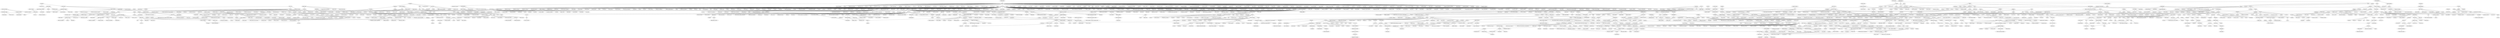 strict graph layer7 {
	graph [name=layer7];
	node [label="\N"];
	585	[label=Leuprolide,
		level=3,
		pos="-8662793.403057592,-1854106.1464834933",
		src_id=7,
		weight=0.0006584414647170115];
	1329	[label=Endometriosis,
		level=3,
		pos="-9561580.593324112,-1885006.0105682511",
		src_id=175911,
		weight=0.0002599773433505542];
	585 -- 1329	[level=3,
		weight=84.25];
	255	[label=Hysterectomy,
		level=2,
		pos="-7665745.714481125,-1926964.701669287",
		src_id=178681,
		weight=0.0011353409318438];
	585 -- 255	[level=3,
		weight=77.21];
	449	[label="Conjugated estrogens",
		level=2,
		pos="-9012549.652390301,-1995965.789783375",
		src_id=277,
		weight=0.001068117755430358];
	255 -- 449	[level=2,
		weight=55.43];
	212	[label="Blood oestrogen",
		level=1,
		pos="-7178254.060537929,-2165104.8689133283",
		src_id=172274,
		weight=0.0021712169292174874];
	255 -- 212	[level=2,
		weight=70.64];
	940	[label="Uterine cancer",
		level=4,
		pos="-8558471.992022768,-1683862.7246707377",
		src_id=188072,
		weight=0.00012437147882129473];
	255 -- 940	[level=4,
		weight=18.03];
	938	[label="Uterine leiomyoma",
		level=4,
		pos="-8571642.51846143,-2030811.9708081083",
		src_id=188107,
		weight=0.00012437147882129473];
	255 -- 938	[level=4,
		weight=18.03];
	525	[label=Levonorgestrel,
		level=2,
		pos="-7124105.030280675,-2451688.328192792",
		src_id=357,
		weight=0.0011290407653778945];
	244	[label="Drug interaction",
		level=3,
		pos="-6423150.250375779,-1887819.219354264",
		src_id=175376,
		weight=0.0005621002657141702];
	525 -- 244	[level=3,
		weight=25.05];
	442	[label="Ethinyl Estradiol",
		level=1,
		pos="-7325725.850172539,-1367149.721424703",
		src_id=963,
		weight=0.0021814291257429477];
	525 -- 442	[level=1,
		weight=228.45];
	552	[label="Intra-uterine contraceptive device",
		level=3,
		pos="-6117203.9876377685,-2898247.168258243",
		src_id=179325,
		weight=0.0008788658331042069];
	525 -- 552	[level=1,
		weight=186.57];
	890	[label=Etonogestrel,
		level=3,
		pos="-8092395.840058613,-1810498.0687672915",
		src_id=285,
		weight=0.0009237021138867754];
	442 -- 890	[level=3,
		weight=471.26];
	1685	[label=Norethisterone,
		level=4,
		pos="-8085088.864288703,-1619631.4810666647",
		src_id=703,
		weight=0.00015578880808298537];
	442 -- 1685	[level=4,
		weight=41.31];
	1663	[label=Norgestimate,
		level=3,
		pos="-8221731.658509634,-1274252.8019616194",
		src_id=943,
		weight=0.00022904267718234513];
	442 -- 1663	[level=3,
		weight=84.8];
	1631	[label=Drospirenone,
		level=3,
		pos="-8220933.544948017,-1473926.2640392103",
		src_id=1340,
		weight=0.00020551182983081476];
	442 -- 1631	[level=3,
		weight=70.83];
	1603	[label=Norelgestromin,
		level=3,
		pos="-8179376.806956917,-1079325.7341563827",
		src_id=5773,
		weight=0.00020551182983081476];
	442 -- 1603	[level=3,
		weight=70.83];
	707	[label="Blood copper",
		level=3,
		pos="-5026503.550461646,-2627425.0501396484",
		src_id=172045,
		weight=0.00030810695721414345];
	552 -- 707	[level=1,
		weight=79.3];
	198	[label=Contraception,
		level=1,
		pos="-7170673.822860518,-3265743.1843773928",
		src_id=174350,
		weight=0.0018304575581175751];
	552 -- 198	[level=1,
		weight=89.31];
	208	[label="Hot flush",
		level=2,
		pos="-10069333.607994197,-2718388.8067805064",
		src_id=178313,
		weight=0.0010001309388685995];
	207	[label=Menopause,
		level=2,
		pos="-9068463.258639075,-2777905.775319156",
		src_id=180770,
		weight=0.0010851334198662646];
	208 -- 207	[level=2,
		weight=62.79];
	1128	[label="Night sweats",
		level=4,
		pos="-10862455.65538083,-2823168.160951293",
		src_id=181827,
		weight=0.00017577403850366118];
	208 -- 1128	[level=4,
		weight=47.73];
	357	[label=Progesterone,
		level=2,
		pos="-8089720.435759451,-2530845.9756489214",
		src_id=385,
		weight=0.0013202501695271868];
	207 -- 357	[level=2,
		weight=76.99];
	287	[label=Puberty,
		level=3,
		pos="-9961623.7628486,-2886907.6080696457",
		src_id=184462,
		weight=0.0005654851745662174];
	207 -- 287	[level=3,
		weight=29.76];
	644	[label=Desipramine,
		level=3,
		pos="-10143825.78054868,-2098437.818367838",
		src_id=1135,
		weight=0.0006982761272047948];
	449 -- 644	[level=2,
		weight=185.6];
	345	[label="Anxiety disorder",
		level=3,
		pos="-9910918.453468967,-2016370.421506591",
		src_id=170662,
		weight=0.0004677927249547078];
	449 -- 345	[level=3,
		weight=29.69];
	176	[label="Major depression",
		level=3,
		pos="-9893105.70302007,-1818145.0936558987",
		src_id=180375,
		weight=0.0008838239782891799];
	449 -- 176	[level=3,
		weight=33.16];
	1152	[label="Muscle atrophy",
		level=3,
		pos="-9886456.952452727,-2213751.213934795",
		src_id=181237,
		weight=0.0003359920783409681];
	449 -- 1152	[level=3,
		weight=139.45];
	212 -- 357	[level=2,
		weight=257.77];
	447	[label=Testosterone,
		level=3,
		pos="-7928913.571526515,-1991594.8143644747",
		src_id=611,
		weight=0.0008531687468393902];
	212 -- 447	[level=3,
		weight=54.07];
	212 -- 198	[level=1,
		weight=92.05];
	808	[label="Hormone therapy",
		level=3,
		pos="-7905431.102795252,-2655635.8969976",
		src_id=178307,
		weight=0.0002088627179047649];
	212 -- 808	[level=3,
		weight=31.82];
	537	[label=Progesterone,
		level=3,
		pos="-8037380.2758306265,-2341553.7661557584",
		src_id=184202,
		weight=0.0006757876192637437];
	212 -- 537	[level=3,
		weight=65.33];
	1680	[label=Estradiol,
		level=4,
		pos="-7927641.6011075545,-2175457.372501437",
		src_id=769,
		weight=0.00013775190284675933];
	212 -- 1680	[level=4,
		weight=26.8];
	1251	[label="Hormone level abnormal",
		level=4,
		pos="-7877835.997476813,-2461430.0085119",
		src_id=178304,
		weight=0.00012148060608347584];
	212 -- 1251	[level=4,
		weight=18.34];
	1250	[label="Hormone replacement therapy",
		level=4,
		pos="-7723666.10249705,-2723342.98381191",
		src_id=178305,
		weight=0.000129520088408597];
	212 -- 1250	[level=4,
		weight=22.52];
	194	[label=Injection,
		level=3,
		pos="104650.75359780606,7194738.028873473",
		src_id=179084,
		weight=0.0008277662262499366];
	190	[label=Stillbirth,
		level=1,
		pos="846315.6378510604,7725493.158916712",
		src_id=186413,
		weight=0.0034063847659718486];
	194 -- 190	[level=3,
		weight=56.87];
	581	[label="Magnesium sulfate",
		level=3,
		pos="-24219.266470662264,7501898.45780574",
		src_id=640,
		weight=0.0004426070892477223];
	190 -- 581	[level=3,
		weight=95.77];
	497	[label="Neural tube defect",
		level=2,
		pos="607269.1244425791,8860859.559585018",
		src_id=181701,
		weight=0.0011576820181728527];
	190 -- 497	[level=1,
		weight=281.97];
	346	[label="Analgesic therapy",
		level=2,
		pos="1792458.1256103213,7413641.098996237",
		src_id=170274,
		weight=0.0010486869847266909];
	190 -- 346	[level=2,
		weight=155.79];
	288	[label="Polycystic ovaries",
		level=2,
		pos="195140.16178460745,6683167.528097124",
		src_id=183761,
		weight=0.0013361734439398534];
	190 -- 288	[level=1,
		weight=143.89];
	518	[label="Abortion spontaneous",
		level=3,
		pos="1600974.226832409,7975922.806766724",
		src_id=169564,
		weight=0.0006772161106557812];
	190 -- 518	[level=3,
		weight=189.1];
	337	[label="Low birth weight baby",
		level=1,
		pos="2159738.5024405676,8161455.985986324",
		src_id=180135,
		weight=0.002508593207715703];
	190 -- 337	[level=1,
		weight=399.04];
	568	[label=Barbiturates,
		level=2,
		pos="-61844.97482183009,7305469.579917227",
		src_id=171262,
		weight=0.0010074895812820898];
	190 -- 568	[level=2,
		weight=281.97];
	1740	[label=Somatotropin,
		level=4,
		pos="4509912.35493988,16846277.14842181",
		src_id=51,
		weight="9.837796128699548e-05"];
	2	[label=Epilepsy,
		level=1,
		pos="5252103.905201163,16729953.47786112",
		src_id=176107,
		weight=0.0145529562651861];
	1740 -- 2	[level=4,
		weight=1.09];
	1	[label=Convulsion,
		level=1,
		pos="3606946.3475976256,16177995.091512723",
		src_id=174366,
		weight=0.021183283532887193];
	2 -- 1	[level=1,
		weight=333.89];
	1736	[label=Serine,
		level=4,
		pos="5555999.5343032265,15760617.262395302",
		src_id=125,
		weight="9.871294472007634e-05"];
	2 -- 1736	[level=4,
		weight=1.12];
	1705	[label=Prochlorperazine,
		level=4,
		pos="5685186.058771351,15813585.58534004",
		src_id=422,
		weight="9.837796128699548e-05"];
	2 -- 1705	[level=4,
		weight=1.09];
	1696	[label=Cephalexin,
		level=4,
		pos="4473561.470330788,16752692.42352114",
		src_id=554,
		weight="9.837796128699548e-05"];
	2 -- 1696	[level=4,
		weight=1.09];
	1689	[label=Tamoxifen,
		level=4,
		pos="5035904.297693737,16084981.007992191",
		src_id=661,
		weight="9.837796128699548e-05"];
	2 -- 1689	[level=4,
		weight=1.09];
	1651	[label=Atorvastatin,
		level=4,
		pos="5396370.469096234,16256818.254635414",
		src_id=1060,
		weight="9.837796128699548e-05"];
	2 -- 1651	[level=4,
		weight=1.09];
	1643	[label=Zopiclone,
		level=4,
		pos="5497050.36387414,16176729.109254776",
		src_id=1182,
		weight="9.871294472007634e-05"];
	2 -- 1643	[level=4,
		weight=1.12];
	1632	[label="Ginkgo biloba",
		level=4,
		pos="4790306.862888001,16248993.459206572",
		src_id=1332,
		weight="9.837796128699548e-05"];
	2 -- 1632	[level=4,
		weight=1.09];
	1624	[label="Amyl Nitrite",
		level=4,
		pos="4657292.683630381,16961538.568539817",
		src_id=1544,
		weight="9.837796128699548e-05"];
	2 -- 1624	[level=4,
		weight=1.09];
	1623	[label="Isopropyl Alcohol",
		level=4,
		pos="4623407.307632308,16802009.338108547",
		src_id=2207,
		weight="9.837796128699548e-05"];
	2 -- 1623	[level=4,
		weight=1.09];
	1621	[label=Pregnenolone,
		level=4,
		pos="4501658.716411803,16843965.599927895",
		src_id=2634,
		weight="9.871294472007634e-05"];
	2 -- 1621	[level=4,
		weight=1.12];
	1617	[label=Formaldehyde,
		level=4,
		pos="5456537.792296,16131996.056150936",
		src_id=3618,
		weight="9.871294472007634e-05"];
	2 -- 1617	[level=4,
		weight=1.12];
	1592	[label=Sulfur,
		level=4,
		pos="5300320.385045103,16091048.270790918",
		src_id=8292,
		weight="9.837796128699548e-05"];
	2 -- 1592	[level=4,
		weight=1.09];
	1581	[label="Mustard seed",
		level=4,
		pos="5532566.891953544,16146310.62061023",
		src_id=8615,
		weight="9.90479281531572e-05"];
	2 -- 1581	[level=4,
		weight=1.15];
	1570	[label=Raspberry,
		level=4,
		pos="4543901.960698368,16718614.715168595",
		src_id=8686,
		weight="9.837796128699548e-05"];
	2 -- 1570	[level=4,
		weight=1.09];
	1569	[label=Beet,
		level=4,
		pos="4655007.625896045,16936249.535357073",
		src_id=8690,
		weight="9.90479281531572e-05"];
	2 -- 1569	[level=4,
		weight=1.15];
	1565	[label=Hops,
		level=4,
		pos="4782905.889959967,17023713.43337823",
		src_id=8731,
		weight="9.90479281531572e-05"];
	2 -- 1565	[level=4,
		weight=1.15];
	1561	[label="Red currant",
		level=4,
		pos="5423484.383950134,16090571.533670926",
		src_id=8879,
		weight="9.837796128699548e-05"];
	2 -- 1561	[level=4,
		weight=1.09];
	209	[label=Disability,
		level=2,
		pos="5391455.331917035,16761729.367785538",
		src_id=175257,
		weight=0.0014952621091935154];
	2 -- 209	[level=2,
		weight=32.3];
	1512	[label=Androgens,
		level=4,
		pos="5682444.511820983,15850214.071310781",
		src_id=170311,
		weight="9.871294472007634e-05"];
	2 -- 1512	[level=4,
		weight=1.12];
	1511	[label="Angina pectoris",
		level=4,
		pos="5481812.890311325,15785982.44322189",
		src_id=170329,
		weight="9.837796128699548e-05"];
	2 -- 1511	[level=4,
		weight=1.09];
	1502	[label="Antisocial behaviour",
		level=4,
		pos="5418344.087986929,16504807.519359365",
		src_id=170646,
		weight="9.837796128699548e-05"];
	2 -- 1502	[level=4,
		weight=1.09];
	1485	[label="Autoimmune thyroiditis",
		level=4,
		pos="4372500.754653143,16749585.919529822",
		src_id=171148,
		weight="9.837796128699548e-05"];
	2 -- 1485	[level=4,
		weight=1.09];
	1480	[label=Azotaemia,
		level=4,
		pos="5369905.874357476,16087738.707828138",
		src_id=171178,
		weight="9.837796128699548e-05"];
	2 -- 1480	[level=4,
		weight=1.09];
	1464	[label="Bladder cancer",
		level=4,
		pos="4769148.786139985,17025191.733342394",
		src_id=171782,
		weight="9.837796128699548e-05"];
	2 -- 1464	[level=4,
		weight=1.09];
	1457	[label="Blood disorder",
		level=4,
		pos="4710392.540909191,16973086.01914635",
		src_id=172101,
		weight="9.837796128699548e-05"];
	2 -- 1457	[level=4,
		weight=1.09];
	1454	[label="Blood lead normal",
		level=4,
		pos="5269563.356264241,16082531.848304778",
		src_id=172252,
		weight="9.938291158623806e-05"];
	2 -- 1454	[level=4,
		weight=1.18];
	1431	[label="Bundle branch block left",
		level=4,
		pos="4750813.343923797,16521046.364954432",
		src_id=172807,
		weight="9.837796128699548e-05"];
	2 -- 1431	[level=4,
		weight=1.09];
	1427	[label=Calcinosis,
		level=4,
		pos="5491592.980105115,16138300.713082807",
		src_id=172883,
		weight="9.837796128699548e-05"];
	2 -- 1427	[level=4,
		weight=1.09];
	1415	[label="Chemical poisoning",
		level=4,
		pos="5015166.69484028,17129387.51014873",
		src_id=173507,
		weight="9.837796128699548e-05"];
	2 -- 1415	[level=4,
		weight=1.09];
	1408	[label="Chronic paroxysmal hemicrania",
		level=4,
		pos="4865964.535652669,16077238.411496695",
		src_id=173727,
		weight="9.837796128699548e-05"];
	2 -- 1408	[level=4,
		weight=1.09];
	1407	[label="Chronic sinusitis",
		level=4,
		pos="4440848.89993185,16788633.274365686",
		src_id=173733,
		weight="9.837796128699548e-05"];
	2 -- 1407	[level=4,
		weight=1.09];
	1405	[label=Circumstantiality,
		level=4,
		pos="5563143.997725074,16067588.634247964",
		src_id=173763,
		weight="9.837796128699548e-05"];
	2 -- 1405	[level=4,
		weight=1.09];
	1401	[label=Cluttering,
		level=4,
		pos="4462380.600908529,16558616.514074879",
		src_id=173815,
		weight="9.837796128699548e-05"];
	2 -- 1401	[level=4,
		weight=1.09];
	1392	[label=Compulsions,
		level=4,
		pos="5443926.788899192,15902175.390265",
		src_id=174031,
		weight="9.871294472007634e-05"];
	2 -- 1392	[level=4,
		weight=1.12];
	1368	[label="Dermoid cyst",
		level=4,
		pos="5318632.521206683,15986036.66280789",
		src_id=175060,
		weight="9.837796128699548e-05"];
	2 -- 1368	[level=4,
		weight=1.09];
	1367	[label="Diabetic neuropathy",
		level=4,
		pos="4564688.831943222,16035119.92581173",
		src_id=175170,
		weight="9.837796128699548e-05"];
	2 -- 1367	[level=4,
		weight=1.09];
	1359	[label="Divorced parents",
		level=4,
		pos="5589943.501730823,15827609.494933065",
		src_id=175316,
		weight="9.837796128699548e-05"];
	2 -- 1359	[level=4,
		weight=1.09];
	1343	[label="Ear piercing",
		level=4,
		pos="5410955.626623841,15737472.664311359",
		src_id=175543,
		weight="9.837796128699548e-05"];
	2 -- 1343	[level=4,
		weight=1.09];
	1341	[label="Early retirement",
		level=4,
		pos="4654979.511975655,16931895.70241239",
		src_id=175554,
		weight="9.871294472007634e-05"];
	2 -- 1341	[level=4,
		weight=1.12];
	1336	[label="Elder abuse",
		level=4,
		pos="5499545.205725237,16197272.742914142",
		src_id=175647,
		weight="9.837796128699548e-05"];
	2 -- 1336	[level=4,
		weight=1.09];
	1330	[label=Endocarditis,
		level=4,
		pos="5546528.668407985,16113247.56629629",
		src_id=175857,
		weight="9.837796128699548e-05"];
	2 -- 1330	[level=4,
		weight=1.09];
	1327	[label=Ephelides,
		level=4,
		pos="5505926.729338799,15756804.227991782",
		src_id=176056,
		weight="9.871294472007634e-05"];
	2 -- 1327	[level=4,
		weight=1.12];
	1326	[label="Epidermal naevus",
		level=4,
		pos="4839817.346023788,16311465.319762278",
		src_id=176065,
		weight="9.837796128699548e-05"];
	2 -- 1326	[level=4,
		weight=1.09];
	1317	[label="Facial pain",
		level=4,
		pos="4631632.604388462,16109937.146186572",
		src_id=176491,
		weight="9.837796128699548e-05"];
	2 -- 1317	[level=4,
		weight=1.09];
	1307	[label="Foetal monitoring",
		level=4,
		pos="4931291.312202755,15918997.735002607",
		src_id=176809,
		weight="9.837796128699548e-05"];
	2 -- 1307	[level=4,
		weight=1.09];
	1305	[label="Foot deformity",
		level=4,
		pos="4460053.980532976,16150501.653358309",
		src_id=176849,
		weight="9.837796128699548e-05"];
	2 -- 1305	[level=4,
		weight=1.09];
	1293	[label="Gene sequencing",
		level=4,
		pos="4577045.572930859,16448060.443856517",
		src_id=177266,
		weight="9.871294472007634e-05"];
	2 -- 1293	[level=4,
		weight=1.12];
	1241	[label=Hypervigilance,
		level=4,
		pos="4422975.505708738,16692735.996131927",
		src_id=178551,
		weight="9.871294472007634e-05"];
	2 -- 1241	[level=4,
		weight=1.12];
	1232	[label="Immune system disorder",
		level=4,
		pos="5189476.987253633,15843892.607586171",
		src_id=178763,
		weight="9.837796128699548e-05"];
	2 -- 1232	[level=4,
		weight=1.09];
	1229	[label=Impatience,
		level=4,
		pos="4663995.899631907,16433576.337697221",
		src_id=178801,
		weight="9.837796128699548e-05"];
	2 -- 1229	[level=4,
		weight=1.09];
	1224	[label="Influenza immunisation",
		level=4,
		pos="5248549.7912608115,15900410.137311652",
		src_id=179013,
		weight="9.837796128699548e-05"];
	2 -- 1224	[level=4,
		weight=1.09];
	1216	[label=Ischaemia,
		level=4,
		pos="4423824.465956792,16573959.742228616",
		src_id=179440,
		weight="9.871294472007634e-05"];
	2 -- 1216	[level=4,
		weight=1.12];
	1214	[label="Jaw fracture",
		level=4,
		pos="4565242.00683469,16329995.291901574",
		src_id=179478,
		weight="9.871294472007634e-05"];
	2 -- 1214	[level=4,
		weight=1.12];
	1190	[label=Logorrhoea,
		level=4,
		pos="4574632.94309903,16571238.816063382",
		src_id=180113,
		weight="9.938291158623806e-05"];
	2 -- 1190	[level=4,
		weight=1.18];
	1186	[label="Lung infection",
		level=4,
		pos="5117205.1060565505,15917322.81898741",
		src_id=180195,
		weight="9.837796128699548e-05"];
	2 -- 1186	[level=4,
		weight=1.09];
	1175	[label="Medication error",
		level=4,
		pos="5296065.669162513,15673759.036377858",
		src_id=180661,
		weight="9.871294472007634e-05"];
	2 -- 1175	[level=4,
		weight=1.12];
	1174	[label=Melanodermia,
		level=4,
		pos="5024620.338896542,15971969.078715112",
		src_id=180686,
		weight="9.938291158623806e-05"];
	2 -- 1174	[level=4,
		weight=1.18];
	1170	[label="Meningitis viral",
		level=4,
		pos="4821520.681122293,16239913.148098635",
		src_id=180740,
		weight="9.90479281531572e-05"];
	2 -- 1170	[level=4,
		weight=1.15];
	1167	[label="Mental disability",
		level=4,
		pos="4734941.770991019,16129779.832998216",
		src_id=180779,
		weight="9.871294472007634e-05"];
	2 -- 1167	[level=4,
		weight=1.12];
	1157	[label="Moderate mental retardation",
		level=4,
		pos="4649314.906087332,16073468.389837414",
		src_id=181067,
		weight="9.837796128699548e-05"];
	2 -- 1157	[level=4,
		weight=1.09];
	1155	[label=Morose,
		level=4,
		pos="4676932.232695178,16798287.922477446",
		src_id=181127,
		weight="9.871294472007634e-05"];
	2 -- 1155	[level=4,
		weight=1.12];
	1154	[label="Multiple allergies",
		level=4,
		pos="4725671.848878009,16391300.361437196",
		src_id=181196,
		weight="9.837796128699548e-05"];
	2 -- 1154	[level=4,
		weight=1.09];
	1142	[label="Neck surgery",
		level=4,
		pos="4950658.262709362,16069602.52829293",
		src_id=181555,
		weight="9.837796128699548e-05"];
	2 -- 1142	[level=4,
		weight=1.09];
	1139	[label="Neonatal asphyxia",
		level=4,
		pos="5078028.903138215,16052091.55518945",
		src_id=181597,
		weight="9.837796128699548e-05"];
	2 -- 1139	[level=4,
		weight=1.09];
	1123	[label="Obsessive-compulsive disorder",
		level=4,
		pos="5221155.484037355,15852070.58500688",
		src_id=181988,
		weight="9.837796128699548e-05"];
	2 -- 1123	[level=4,
		weight=1.09];
	1114	[label="Open fracture",
		level=4,
		pos="6001473.017036316,16984043.62720187",
		src_id=182234,
		weight="9.837796128699548e-05"];
	2 -- 1114	[level=4,
		weight=1.09];
	1101	[label="Oxygen saturation",
		level=4,
		pos="5692143.33284314,17335676.852541894",
		src_id=182603,
		weight="9.837796128699548e-05"];
	2 -- 1101	[level=4,
		weight=1.09];
	1098	[label=Paraplegia,
		level=4,
		pos="5098067.670216803,17105783.682536416",
		src_id=182836,
		weight="9.90479281531572e-05"];
	2 -- 1098	[level=4,
		weight=1.15];
	1095	[label=Parosmia,
		level=4,
		pos="5131307.168971301,17175960.87081659",
		src_id=182907,
		weight="9.837796128699548e-05"];
	2 -- 1095	[level=4,
		weight=1.09];
	1091	[label="Peripheral coldness",
		level=4,
		pos="5140614.967424212,17168155.255642157",
		src_id=183178,
		weight="9.90479281531572e-05"];
	2 -- 1091	[level=4,
		weight=1.15];
	1089	[label="Peroneal nerve palsy",
		level=4,
		pos="5356927.846376706,17276051.389738504",
		src_id=183290,
		weight="9.871294472007634e-05"];
	2 -- 1089	[level=4,
		weight=1.12];
	1084	[label="Physical disability",
		level=4,
		pos="5876046.730265105,17200475.659805648",
		src_id=183463,
		weight="9.871294472007634e-05"];
	2 -- 1084	[level=4,
		weight=1.12];
	1077	[label=Pleurisy,
		level=4,
		pos="5044497.386830796,17156660.908634212",
		src_id=183656,
		weight="9.837796128699548e-05"];
	2 -- 1077	[level=4,
		weight=1.09];
	1076	[label="Pneumonia aspiration",
		level=4,
		pos="5389786.8205081355,17307762.25991856",
		src_id=183688,
		weight="9.871294472007634e-05"];
	2 -- 1076	[level=4,
		weight=1.12];
	1075	[label="Pneumonia viral",
		level=4,
		pos="4604625.044281097,15921730.147326482",
		src_id=183717,
		weight="9.837796128699548e-05"];
	2 -- 1075	[level=4,
		weight=1.09];
	1058	[label=Psoriasis,
		level=4,
		pos="5058132.48098978,15857493.651030479",
		src_id=184425,
		weight="9.960623387495865e-05"];
	2 -- 1058	[level=4,
		weight=1.2];
	1052	[label=Rabies,
		level=4,
		pos="4601030.218032512,16227527.404094335",
		src_id=184679,
		weight="9.90479281531572e-05"];
	2 -- 1052	[level=4,
		weight=1.15];
	1045	[label="Renal failure chronic",
		level=4,
		pos="4654954.534977771,15892652.136104899",
		src_id=185037,
		weight="9.837796128699548e-05"];
	2 -- 1045	[level=4,
		weight=1.09];
	1024	[label="Self-medication",
		level=4,
		pos="5000279.546972668,15728429.859143784",
		src_id=185698,
		weight="9.871294472007634e-05"];
	2 -- 1024	[level=4,
		weight=1.12];
	1022	[label="Sense of oppression",
		level=4,
		pos="4622400.8679547515,16926403.42072151",
		src_id=185736,
		weight="9.960623387495865e-05"];
	2 -- 1022	[level=4,
		weight=1.2];
	1016	[label=Shoplifting,
		level=4,
		pos="4654481.145207208,16342861.379932923",
		src_id=185830,
		weight="9.837796128699548e-05"];
	2 -- 1016	[level=4,
		weight=1.09];
	1010	[label="Sjogren's syndrome",
		level=4,
		pos="4865542.377849455,15873267.921373278",
		src_id=185913,
		weight="9.837796128699548e-05"];
	2 -- 1010	[level=4,
		weight=1.09];
	1004	[label="Skin test",
		level=4,
		pos="4717816.14075183,16500313.018417452",
		src_id=185978,
		weight="9.837796128699548e-05"];
	2 -- 1004	[level=4,
		weight=1.09];
	1003	[label="Skin wrinkling",
		level=4,
		pos="5116736.5877474155,15686573.905144637",
		src_id=185989,
		weight="9.871294472007634e-05"];
	2 -- 1003	[level=4,
		weight=1.12];
	995	[label="Status migrainosus",
		level=4,
		pos="4787493.407035555,15745728.458091259",
		src_id=186375,
		weight="9.837796128699548e-05"];
	2 -- 995	[level=4,
		weight=1.09];
	994	[label=Sterilisation,
		level=4,
		pos="4643033.105662834,16690579.390311733",
		src_id=186395,
		weight=0.00010027620074112037];
	2 -- 994	[level=4,
		weight=1.26];
	988	[label="Sturge-Weber syndrome",
		level=4,
		pos="4561382.092999214,16888469.129555147",
		src_id=186484,
		weight="9.871294472007634e-05"];
	2 -- 988	[level=4,
		weight=1.12];
	960	[label="Toxicologic test",
		level=4,
		pos="5057863.065290258,17165398.248200737",
		src_id=187231,
		weight="9.871294472007634e-05"];
	2 -- 960	[level=4,
		weight=1.12];
	952	[label=Trismus,
		level=4,
		pos="5083016.090736271,17156254.609868746",
		src_id=187436,
		weight="9.837796128699548e-05"];
	2 -- 952	[level=4,
		weight=1.09];
	949	[label=Tuberculosis,
		level=4,
		pos="5003408.3061327785,17132839.833967444",
		src_id=187483,
		weight="9.938291158623806e-05"];
	2 -- 949	[level=4,
		weight=1.18];
	944	[label="Urinary hesitation",
		level=4,
		pos="4813867.440898152,17004820.59394899",
		src_id=187833,
		weight="9.837796128699548e-05"];
	2 -- 944	[level=4,
		weight=1.09];
	937	[label=Vaginismus,
		level=4,
		pos="4852235.619381361,17056313.426808503",
		src_id=188244,
		weight="9.837796128699548e-05"];
	2 -- 937	[level=4,
		weight=1.09];
	925	[label="Visual acuity reduced",
		level=4,
		pos="4748594.103243697,16964029.284859195",
		src_id=188582,
		weight="9.90479281531572e-05"];
	2 -- 925	[level=4,
		weight=1.15];
	914	[label="Wrist fracture",
		level=4,
		pos="4921654.541173157,17097933.88397793",
		src_id=188907,
		weight="9.837796128699548e-05"];
	2 -- 914	[level=4,
		weight=1.09];
	900	[label=Passer,
		level=4,
		pos="4919759.754593885,17065130.854231335",
		src_id=240589,
		weight="9.837796128699548e-05"];
	2 -- 900	[level=4,
		weight=1.09];
	1738	[label=Pancrelipase,
		level=4,
		pos="4106476.251240453,15676954.34147817",
		src_id=80,
		weight="9.872537638831299e-05"];
	1 -- 1738	[level=4,
		weight=1.07];
	20	[label=Anxiety,
		level=1,
		pos="4664764.981879555,16974558.77394174",
		src_id=170661,
		weight=0.007191629624041699];
	1 -- 20	[level=1,
		weight=75.71];
	1734	[label="Glutamic Acid",
		level=4,
		pos="3439971.233905322,16968047.754718915",
		src_id=134,
		weight="9.872537638831299e-05"];
	1 -- 1734	[level=4,
		weight=1.07];
	1732	[label=Creatine,
		level=4,
		pos="3694725.3894779426,15299893.744153958",
		src_id=140,
		weight="9.849138611099358e-05"];
	1 -- 1732	[level=4,
		weight=1.05];
	1731	[label=Phentermine,
		level=4,
		pos="3997146.0783420275,16886553.292631976",
		src_id=182,
		weight="9.849138611099358e-05"];
	1 -- 1731	[level=4,
		weight=1.05];
	1729	[label=Erythromycin,
		level=4,
		pos="3006613.775085797,16797692.380319208",
		src_id=190,
		weight="9.849138611099358e-05"];
	1 -- 1729	[level=4,
		weight=1.05];
	1728	[label=Azithromycin,
		level=4,
		pos="3445699.2129634772,16926656.89061529",
		src_id=198,
		weight="9.849138611099358e-05"];
	1 -- 1728	[level=4,
		weight=1.05];
	1726	[label=Pantoprazole,
		level=4,
		pos="4261220.371687091,15626645.654557005",
		src_id=204,
		weight="9.849138611099358e-05"];
	1 -- 1726	[level=4,
		weight=1.05];
	1724	[label=Temazepam,
		level=4,
		pos="3610751.5425236714,17056531.536906153",
		src_id=222,
		weight="9.884237152697269e-05"];
	1 -- 1724	[level=4,
		weight=1.08];
	1723	[label=Cabergoline,
		level=4,
		pos="2844462.7684227107,16166417.181499157",
		src_id=239,
		weight="9.849138611099358e-05"];
	1 -- 1723	[level=4,
		weight=1.05];
	53	[label=Levetiracetam,
		level=1,
		pos="2861189.131061228,15418814.779798415",
		src_id=1186,
		weight=0.006882236948488494];
	1 -- 53	[level=1,
		weight=145.77];
	59	[label="Grand mal convulsion",
		level=1,
		pos="4900840.608079616,17198764.089630798",
		src_id=177516,
		weight=0.007439468297569785];
	1 -- 59	[level=1,
		weight=122.06];
	117	[label=Surgery,
		level=1,
		pos="4774375.818622546,17099941.82141053",
		src_id=186589,
		weight=0.004030986189366922];
	1 -- 117	[level=1,
		weight=88.66];
	9	[label=Electroencephalogram,
		level=1,
		pos="3387626.49734306,17337875.61324954",
		src_id=175720,
		weight=0.008190389638790598];
	1 -- 9	[level=1,
		weight=147.32];
	1718	[label=Methadone,
		level=4,
		pos="4065743.6474948064,15721325.643250473",
		src_id=323,
		weight="9.849138611099358e-05"];
	1 -- 1718	[level=4,
		weight=1.05];
	1711	[label=Clozapine,
		level=4,
		pos="3300145.873978129,15493670.594728768",
		src_id=353,
		weight="9.849138611099358e-05"];
	1 -- 1711	[level=4,
		weight=1.05];
	1710	[label=Amlodipine,
		level=4,
		pos="3080282.0880923015,15709413.584426032",
		src_id=371,
		weight="9.849138611099358e-05"];
	1 -- 1710	[level=4,
		weight=1.05];
	1709	[label=Phenylpropanolamine,
		level=4,
		pos="3531300.2775700097,17085634.82700006",
		src_id=386,
		weight="9.872537638831299e-05"];
	1 -- 1709	[level=4,
		weight=1.07];
	1695	[label=Atropine,
		level=4,
		pos="4188627.9335587597,16953883.769157607",
		src_id=559,
		weight="9.849138611099358e-05"];
	1 -- 1695	[level=4,
		weight=1.05];
	1692	[label="Fluticasone propionate",
		level=4,
		pos="4205476.907810814,16470476.253213735",
		src_id=575,
		weight="9.849138611099358e-05"];
	1 -- 1692	[level=4,
		weight=1.05];
	1688	[label="Mycophenolate mofetil",
		level=4,
		pos="4217090.539151417,17018416.682974625",
		src_id=674,
		weight="9.849138611099358e-05"];
	1 -- 1688	[level=4,
		weight=1.05];
	1684	[label=Procaine,
		level=4,
		pos="4487764.344494479,15854525.619042348",
		src_id=707,
		weight="9.849138611099358e-05"];
	1 -- 1684	[level=4,
		weight=1.05];
	1683	[label=Lisinopril,
		level=4,
		pos="2919570.923048183,15902596.10941736",
		src_id=708,
		weight="9.907636180429212e-05"];
	1 -- 1683	[level=4,
		weight=1.1];
	1682	[label=Nitroglycerin,
		level=4,
		pos="3050551.1820124267,17030029.01404626",
		src_id=713,
		weight="9.849138611099358e-05"];
	1 -- 1682	[level=4,
		weight=1.05];
	1677	[label=Propofol,
		level=4,
		pos="3065556.0548687205,16048239.025621578",
		src_id=804,
		weight="9.849138611099358e-05"];
	1 -- 1677	[level=4,
		weight=1.05];
	1654	[label=Selegiline,
		level=4,
		pos="3807802.9017497115,15619357.433872756",
		src_id=1022,
		weight="9.849138611099358e-05"];
	1 -- 1654	[level=4,
		weight=1.05];
	1650	[label=Orlistat,
		level=4,
		pos="4107677.1387886885,15653192.623722821",
		src_id=1067,
		weight="9.872537638831299e-05"];
	1 -- 1650	[level=4,
		weight=1.07];
	1646	[label=Diphenylpyraline,
		level=4,
		pos="3879263.8709941553,15506298.074589374",
		src_id=1130,
		weight="9.849138611099358e-05"];
	1 -- 1646	[level=4,
		weight=1.05];
	1645	[label=Naloxone,
		level=4,
		pos="3406522.946047239,17159554.99831403",
		src_id=1167,
		weight="9.849138611099358e-05"];
	1 -- 1645	[level=4,
		weight=1.05];
	1642	[label=Clarithromycin,
		level=4,
		pos="4262928.4826024305,15806351.265693145",
		src_id=1195,
		weight="9.849138611099358e-05"];
	1 -- 1642	[level=4,
		weight=1.05];
	1627	[label=Methamphetamine,
		level=4,
		pos="3266009.5257202587,15619095.47440446",
		src_id=1511,
		weight="9.849138611099358e-05"];
	1 -- 1627	[level=4,
		weight=1.05];
	1622	[label="gamma-Aminobutyric acid",
		level=4,
		pos="2696298.126965847,16389631.230495375",
		src_id=2399,
		weight="9.849138611099358e-05"];
	1 -- 1622	[level=4,
		weight=1.05];
	1618	[label="Butyric Acid",
		level=4,
		pos="2747204.837919429,16386970.653261436",
		src_id=3363,
		weight="9.849138611099358e-05"];
	1 -- 1618	[level=4,
		weight=1.05];
	1616	[label=Urea,
		level=4,
		pos="3420212.370218074,17062591.589194175",
		src_id=3677,
		weight="9.849138611099358e-05"];
	1 -- 1616	[level=4,
		weight=1.05];
	1605	[label="Nitrous oxide",
		level=4,
		pos="2709546.714796842,16690465.475709677",
		src_id=5750,
		weight="9.849138611099358e-05"];
	1 -- 1605	[level=4,
		weight=1.05];
	1602	[label=Tyramine,
		level=4,
		pos="3078825.0074326713,17035345.7181872",
		src_id=7811,
		weight="9.849138611099358e-05"];
	1 -- 1602	[level=4,
		weight=1.05];
	1595	[label=Ubidecarenone,
		level=4,
		pos="3526759.4596026465,17064786.29497902",
		src_id=8210,
		weight="9.872537638831299e-05"];
	1 -- 1595	[level=4,
		weight=1.07];
	1593	[label=Tianeptine,
		level=4,
		pos="3664751.7042676993,17110115.760450825",
		src_id=8229,
		weight="9.849138611099358e-05"];
	1 -- 1593	[level=4,
		weight=1.05];
	1590	[label="Candida albicans",
		level=4,
		pos="3233191.1020944524,16825868.16916281",
		src_id=8508,
		weight="9.872537638831299e-05"];
	1 -- 1590	[level=4,
		weight=1.07];
	1589	[label=Almond,
		level=4,
		pos="2949924.161195229,15994538.740545545",
		src_id=8574,
		weight="9.872537638831299e-05"];
	1 -- 1589	[level=4,
		weight=1.07];
	1583	[label=Lettuce,
		level=4,
		pos="3598146.0590570443,15555596.521484477",
		src_id=8609,
		weight="9.872537638831299e-05"];
	1 -- 1583	[level=4,
		weight=1.07];
	1579	[label=Pineapple,
		level=4,
		pos="2726164.7131565264,16632847.276642457",
		src_id=8628,
		weight="9.849138611099358e-05"];
	1 -- 1579	[level=4,
		weight=1.05];
	1577	[label="Sesame seed",
		level=4,
		pos="3862385.335180587,17279986.066150922",
		src_id=8635,
		weight="9.872537638831299e-05"];
	1 -- 1577	[level=4,
		weight=1.07];
	1572	[label=Blackberry,
		level=4,
		pos="2760797.2406890667,16143496.506987162",
		src_id=8678,
		weight="9.907636180429212e-05"];
	1 -- 1572	[level=4,
		weight=1.1];
	1567	[label=Eggplant,
		level=4,
		pos="4010252.4149367046,17065311.25827319",
		src_id=8694,
		weight="9.849138611099358e-05"];
	1 -- 1567	[level=4,
		weight=1.05];
	1563	[label="Urtica dioica pollen",
		level=4,
		pos="4053626.7902012817,15490224.020321323",
		src_id=8802,
		weight="9.849138611099358e-05"];
	1 -- 1563	[level=4,
		weight=1.05];
	1560	[label="Acheta domesticus",
		level=4,
		pos="3003305.955002814,16513089.061771939",
		src_id=8882,
		weight="9.931035208161153e-05"];
	1 -- 1560	[level=4,
		weight=1.12];
	1559	[label=Venison,
		level=4,
		pos="2886797.2230155123,16501738.880062662",
		src_id=8931,
		weight="9.849138611099358e-05"];
	1 -- 1559	[level=4,
		weight=1.05];
	1553	[label=Chlorine,
		level=4,
		pos="4243714.735436185,16601826.897963362",
		src_id=9054,
		weight=0.00010083128888418774];
	1 -- 1553	[level=4,
		weight=1.25];
	1550	[label="Silicon dioxide",
		level=4,
		pos="3629189.0897365627,15615583.51705714",
		src_id=9077,
		weight="9.849138611099358e-05"];
	1 -- 1550	[level=4,
		weight=1.05];
	1543	[label=Creatinine,
		level=4,
		pos="4234635.568385725,16849658.30804009",
		src_id=9515,
		weight="9.849138611099358e-05"];
	1 -- 1543	[level=4,
		weight=1.05];
	1542	[label=Gadolinium,
		level=4,
		pos="2962480.146689125,16933705.118626866",
		src_id=9755,
		weight="9.849138611099358e-05"];
	1 -- 1542	[level=4,
		weight=1.05];
	1541	[label=Theanine,
		level=4,
		pos="2990756.596301704,16840354.43337934",
		src_id=10098,
		weight="9.849138611099358e-05"];
	1 -- 1541	[level=4,
		weight=1.05];
	1540	[label=Ozone,
		level=4,
		pos="3601743.4785102736,15354484.288671225",
		src_id=10159,
		weight="9.884237152697269e-05"];
	1 -- 1540	[level=4,
		weight=1.08];
	1539	[label="Passiflora incarnata flower",
		level=4,
		pos="2863777.924130883,16330088.034221996",
		src_id=11006,
		weight="9.884237152697269e-05"];
	1 -- 1539	[level=4,
		weight=1.08];
	1536	[label="Accident at work",
		level=4,
		pos="3217370.3536102683,15651992.89418997",
		src_id=169614,
		weight="9.872537638831299e-05"];
	1 -- 1536	[level=4,
		weight=1.07];
	1535	[label="Accidental death",
		level=4,
		pos="3203122.7366319015,15546947.09048418",
		src_id=169615,
		weight="9.849138611099358e-05"];
	1 -- 1535	[level=4,
		weight=1.05];
	1534	[label="Accidental overdose",
		level=4,
		pos="3737222.737234238,15557170.076023206",
		src_id=169618,
		weight="9.849138611099358e-05"];
	1 -- 1534	[level=4,
		weight=1.05];
	1529	[label="Adverse drug reaction",
		level=4,
		pos="2896962.9010896995,15927498.20854681",
		src_id=169884,
		weight="9.849138611099358e-05"];
	1 -- 1529	[level=4,
		weight=1.05];
	1524	[label="Airway complication of anaesthesia",
		level=4,
		pos="4245046.93983947,16005401.776412996",
		src_id=169923,
		weight="9.849138611099358e-05"];
	1 -- 1524	[level=4,
		weight=1.05];
	1520	[label="Allergy to animal",
		level=4,
		pos="3822424.570347474,17030882.96326901",
		src_id=170012,
		weight="9.872537638831299e-05"];
	1 -- 1520	[level=4,
		weight=1.07];
	1505	[label=Anoxia,
		level=4,
		pos="3734897.6342328484,17007411.27950645",
		src_id=170458,
		weight="9.849138611099358e-05"];
	1 -- 1505	[level=4,
		weight=1.05];
	1501	[label="Apparent death",
		level=4,
		pos="4316729.006129853,15851357.53860771",
		src_id=170770,
		weight="9.907636180429212e-05"];
	1 -- 1501	[level=4,
		weight=1.1];
	1493	[label=Aspiration,
		level=4,
		pos="3253147.28342319,15540076.339299444",
		src_id=171004,
		weight="9.931035208161153e-05"];
	1 -- 1493	[level=4,
		weight=1.12];
	1490	[label="Atrial fibrillation",
		level=4,
		pos="3087588.0552259963,16600980.263704846",
		src_id=171069,
		weight="9.884237152697269e-05"];
	1 -- 1490	[level=4,
		weight=1.08];
	1483	[label="Autonomic neuropathy",
		level=4,
		pos="4220977.323066459,16708838.470905684",
		src_id=171160,
		weight="9.872537638831299e-05"];
	1 -- 1483	[level=4,
		weight=1.07];
	1477	[label=Ballismus,
		level=4,
		pos="3321107.5073897555,16953224.381493814",
		src_id=171248,
		weight="9.849138611099358e-05"];
	1 -- 1477	[level=4,
		weight=1.05];
	1474	[label="Benign familial neonatal convulsions",
		level=4,
		pos="4459882.67518671,15927685.175713321",
		src_id=171356,
		weight="9.849138611099358e-05"];
	1 -- 1474	[level=4,
		weight=1.05];
	1469	[label="Biopsy liver",
		level=4,
		pos="4144401.2338576624,16703011.053083675",
		src_id=171638,
		weight="9.872537638831299e-05"];
	1 -- 1469	[level=4,
		weight=1.07];
	1467	[label="Biopsy skin",
		level=4,
		pos="4389274.653126529,16615203.40240172",
		src_id=171706,
		weight="9.849138611099358e-05"];
	1 -- 1467	[level=4,
		weight=1.05];
	1453	[label="Blood magnesium",
		level=4,
		pos="4437520.347514515,16024695.387108754",
		src_id=172259,
		weight="9.849138611099358e-05"];
	1 -- 1453	[level=4,
		weight=1.05];
	1448	[label="Bone densitometry",
		level=4,
		pos="3716965.9860519907,15444035.66937086",
		src_id=172466,
		weight="9.849138611099358e-05"];
	1 -- 1448	[level=4,
		weight=1.05];
	1446	[label="Bone marrow transplant",
		level=4,
		pos="4268071.74509736,15833469.321836678",
		src_id=172516,
		weight="9.849138611099358e-05"];
	1 -- 1446	[level=4,
		weight=1.05];
	1435	[label="Breast mass",
		level=4,
		pos="4279634.436236207,16130812.324398229",
		src_id=172684,
		weight="9.849138611099358e-05"];
	1 -- 1435	[level=4,
		weight=1.05];
	1428	[label="Caffeine consumption",
		level=4,
		pos="3267770.003745798,15496454.591080176",
		src_id=172877,
		weight="9.849138611099358e-05"];
	1 -- 1428	[level=4,
		weight=1.05];
	1424	[label="Cardiac ablation",
		level=4,
		pos="4303375.262579202,16659161.13873915",
		src_id=173015,
		weight="9.849138611099358e-05"];
	1 -- 1424	[level=4,
		weight=1.05];
	1416	[label="Cerebral haemorrhage",
		level=4,
		pos="3383525.9036041345,17038171.475614473",
		src_id=173375,
		weight="9.849138611099358e-05"];
	1 -- 1416	[level=4,
		weight=1.05];
	1395	[label="Complex regional pain syndrome",
		level=4,
		pos="4281343.989763461,16249017.869203316",
		src_id=174012,
		weight="9.872537638831299e-05"];
	1 -- 1395	[level=4,
		weight=1.07];
	1393	[label="Compression fracture",
		level=4,
		pos="4275806.816964672,16328410.194126507",
		src_id=174029,
		weight="9.849138611099358e-05"];
	1 -- 1393	[level=4,
		weight=1.05];
	1357	[label="Drug hypersensitivity",
		level=4,
		pos="3136383.6258809175,15627721.584469944",
		src_id=175372,
		weight="9.872537638831299e-05"];
	1 -- 1357	[level=4,
		weight=1.07];
	1352	[label="Dry throat",
		level=4,
		pos="4253271.579133665,16320056.484997429",
		src_id=175423,
		weight="9.872537638831299e-05"];
	1 -- 1352	[level=4,
		weight=1.07];
	1350	[label=Dysaesthesia,
		level=4,
		pos="3792945.6613478037,15318482.554184336",
		src_id=175467,
		weight="9.849138611099358e-05"];
	1 -- 1350	[level=4,
		weight=1.05];
	1349	[label=Dyscalculia,
		level=4,
		pos="3053868.859708108,16845883.420315627",
		src_id=175470,
		weight="9.884237152697269e-05"];
	1 -- 1349	[level=4,
		weight=1.08];
	1345	[label="Dysthymic disorder",
		level=4,
		pos="3363209.990395527,15414562.642602557",
		src_id=175510,
		weight="9.872537638831299e-05"];
	1 -- 1345	[level=4,
		weight=1.07];
	1334	[label="Electrocardiogram normal",
		level=4,
		pos="3808842.2402015342,16767478.803493246",
		src_id=175663,
		weight="9.849138611099358e-05"];
	1 -- 1334	[level=4,
		weight=1.05];
	1319	[label="Eye irritation",
		level=4,
		pos="3894581.8453699504,15473022.113657126",
		src_id=176416,
		weight="9.849138611099358e-05"];
	1 -- 1319	[level=4,
		weight=1.05];
	1303	[label=Formication,
		level=4,
		pos="3868423.453660875,15275826.740676852",
		src_id=176868,
		weight="9.872537638831299e-05"];
	1 -- 1303	[level=4,
		weight=1.07];
	1296	[label="Gastric ulcer",
		level=4,
		pos="4128830.902100125,15505131.042636815",
		src_id=177111,
		weight="9.849138611099358e-05"];
	1 -- 1296	[level=4,
		weight=1.05];
	1295	[label=Gastroenteritis,
		level=4,
		pos="4078809.9643362034,15456888.792447008",
		src_id=177145,
		weight="9.872537638831299e-05"];
	1 -- 1295	[level=4,
		weight=1.07];
	1291	[label="Genetic counselling",
		level=4,
		pos="3481369.266707346,16862761.20810035",
		src_id=177279,
		weight="9.849138611099358e-05"];
	1 -- 1291	[level=4,
		weight=1.05];
	1284	[label=Gliosis,
		level=4,
		pos="3060798.7563977875,16552993.224856745",
		src_id=177390,
		weight="9.849138611099358e-05"];
	1 -- 1284	[level=4,
		weight=1.05];
	1274	[label="Haemorrhagic stroke",
		level=4,
		pos="3235952.6876929463,16681556.354650598",
		src_id=177707,
		weight="9.849138611099358e-05"];
	1 -- 1274	[level=4,
		weight=1.05];
	1267	[label="Heart alternation",
		level=4,
		pos="4413104.069376437,16493989.083905064",
		src_id=177794,
		weight="9.849138611099358e-05"];
	1 -- 1267	[level=4,
		weight=1.05];
	1258	[label=Hernia,
		level=4,
		pos="3584823.0360621177,16985962.436339926",
		src_id=178084,
		weight="9.907636180429212e-05"];
	1 -- 1258	[level=4,
		weight=1.1];
	1255	[label="Hip dysplasia",
		level=4,
		pos="4052271.029159349,16933076.41171862",
		src_id=178155,
		weight="9.849138611099358e-05"];
	1 -- 1255	[level=4,
		weight=1.05];
	1249	[label="Hyperbaric oxygen therapy",
		level=4,
		pos="3681499.765851328,16862059.257100258",
		src_id=178422,
		weight=0.00010165025485480571];
	1 -- 1249	[level=4,
		weight=1.32];
	1236	[label=Hypoparathyroidism,
		level=4,
		pos="3353548.7540165875,15204702.832056358",
		src_id=178615,
		weight="9.849138611099358e-05"];
	1 -- 1236	[level=4,
		weight=1.05];
	1218	[label="Iron deficiency",
		level=4,
		pos="4426772.790786985,16180618.582789179",
		src_id=179432,
		weight="9.849138611099358e-05"];
	1 -- 1218	[level=4,
		weight=1.05];
	1215	[label="Ischaemic stroke",
		level=4,
		pos="2961895.228785829,16346665.90341621",
		src_id=179451,
		weight="9.849138611099358e-05"];
	1 -- 1215	[level=4,
		weight=1.05];
	1205	[label="Laser therapy",
		level=4,
		pos="4481088.608704291,15730277.952059692",
		src_id=179805,
		weight="9.872537638831299e-05"];
	1 -- 1205	[level=4,
		weight=1.07];
	1198	[label="Lice infestation",
		level=4,
		pos="3385719.944398629,15373957.762172507",
		src_id=179944,
		weight="9.907636180429212e-05"];
	1 -- 1198	[level=4,
		weight=1.1];
	1196	[label="Limb injury",
		level=4,
		pos="3707055.7585545927,15368425.428425172",
		src_id=179982,
		weight="9.849138611099358e-05"];
	1 -- 1196	[level=4,
		weight=1.05];
	1194	[label=Lipids,
		level=4,
		pos="4354957.828440629,15991527.457464166",
		src_id=180038,
		weight="9.872537638831299e-05"];
	1 -- 1194	[level=4,
		weight=1.07];
	1193	[label=Lissencephaly,
		level=4,
		pos="4201878.835574918,15460581.576888997",
		src_id=180069,
		weight="9.872537638831299e-05"];
	1 -- 1193	[level=4,
		weight=1.07];
	1183	[label="Magnetic therapy",
		level=4,
		pos="3859493.5979792327,16831165.6446346",
		src_id=180371,
		weight="9.849138611099358e-05"];
	1 -- 1183	[level=4,
		weight=1.05];
	1179	[label=Mammogram,
		level=4,
		pos="3363045.3282874734,16795817.08216994",
		src_id=180491,
		weight="9.884237152697269e-05"];
	1 -- 1179	[level=4,
		weight=1.08];
	1173	[label=Menarche,
		level=4,
		pos="3482956.425769559,15369845.147357052",
		src_id=180697,
		weight="9.849138611099358e-05"];
	1 -- 1173	[level=4,
		weight=1.05];
	1156	[label=Monoplegia,
		level=4,
		pos="3083924.231809811,16710002.605133893",
		src_id=181113,
		weight="9.849138611099358e-05"];
	1 -- 1156	[level=4,
		weight=1.05];
	1151	[label="Muscle contractions involuntary",
		level=4,
		pos="2888233.237014666,16038407.846574107",
		src_id=181239,
		weight="9.849138611099358e-05"];
	1 -- 1151	[level=4,
		weight=1.05];
	1147	[label="Musculoskeletal chest pain",
		level=4,
		pos="4173349.2314457553,16815326.01747191",
		src_id=181281,
		weight="9.849138611099358e-05"];
	1 -- 1147	[level=4,
		weight=1.05];
	1143	[label="Neck injury",
		level=4,
		pos="4208983.61602253,16435791.293314934",
		src_id=181551,
		weight="9.849138611099358e-05"];
	1 -- 1143	[level=4,
		weight=1.05];
	1137	[label="Nerve compression",
		level=4,
		pos="4345297.272520542,15523578.756672561",
		src_id=181678,
		weight="9.872537638831299e-05"];
	1 -- 1137	[level=4,
		weight=1.07];
	1135	[label=Neurofibromatosis,
		level=4,
		pos="2915607.279278594,15858605.596945059",
		src_id=181728,
		weight="9.849138611099358e-05"];
	1 -- 1135	[level=4,
		weight=1.05];
	1133	[label=Neuromyopathy,
		level=4,
		pos="4150663.6624476067,16568509.654417757",
		src_id=181758,
		weight="9.884237152697269e-05"];
	1 -- 1133	[level=4,
		weight=1.08];
	1131	[label=Neurotoxicity,
		level=4,
		pos="4006488.2527820296,16946404.65580986",
		src_id=181782,
		weight="9.849138611099358e-05"];
	1 -- 1131	[level=4,
		weight=1.05];
	1127	[label="No adverse event",
		level=4,
		pos="4287334.958495532,16559066.345603347",
		src_id=181851,
		weight="9.849138611099358e-05"];
	1 -- 1127	[level=4,
		weight=1.05];
	1121	[label="Occipital neuralgia",
		level=4,
		pos="2789582.615955845,15723477.30147204",
		src_id=182001,
		weight="9.872537638831299e-05"];
	1 -- 1121	[level=4,
		weight=1.07];
	1119	[label="Oedema mouth",
		level=4,
		pos="4408978.265779237,16012137.907202907",
		src_id=182064,
		weight="9.849138611099358e-05"];
	1 -- 1119	[level=4,
		weight=1.05];
	1117	[label="Off label use",
		level=4,
		pos="3323936.5766889444,15269879.943333056",
		src_id=182190,
		weight="9.872537638831299e-05"];
	1 -- 1117	[level=4,
		weight=1.07];
	1112	[label=Opisthotonus,
		level=4,
		pos="2975953.378598094,16443150.297557523",
		src_id=182255,
		weight="9.849138611099358e-05"];
	1 -- 1112	[level=4,
		weight=1.05];
	1111	[label="Oppositional defiant disorder",
		level=4,
		pos="3096332.3307146593,15420651.715111114",
		src_id=182258,
		weight="9.849138611099358e-05"];
	1 -- 1111	[level=4,
		weight=1.05];
	1109	[label="Oral surgery",
		level=4,
		pos="4005047.595849245,15312983.430499261",
		src_id=182328,
		weight="9.872537638831299e-05"];
	1 -- 1109	[level=4,
		weight=1.07];
	1092	[label="Periodic limb movement disorder",
		level=4,
		pos="2829176.5950657153,16284011.993535642",
		src_id=183150,
		weight="9.849138611099358e-05"];
	1 -- 1092	[level=4,
		weight=1.05];
	1087	[label="Phantom pain",
		level=4,
		pos="2949710.3724841126,16185295.158918759",
		src_id=183343,
		weight="9.872537638831299e-05"];
	1 -- 1087	[level=4,
		weight=1.07];
	1086	[label=Phlebotomy,
		level=4,
		pos="2960830.3674995564,15721628.405809058",
		src_id=183411,
		weight="9.849138611099358e-05"];
	1 -- 1086	[level=4,
		weight=1.05];
	1080	[label="Pituitary tumour benign",
		level=4,
		pos="4351246.973782839,15726663.046223236",
		src_id=183515,
		weight="9.907636180429212e-05"];
	1 -- 1080	[level=4,
		weight=1.1];
	1078	[label="Platelet count decreased",
		level=4,
		pos="2953425.442122689,15582789.745369904",
		src_id=183595,
		weight="9.849138611099358e-05"];
	1 -- 1078	[level=4,
		weight=1.05];
	1073	[label=Polymyositis,
		level=4,
		pos="2761720.2219510875,15899369.571592566",
		src_id=183780,
		weight="9.849138611099358e-05"];
	1 -- 1073	[level=4,
		weight=1.05];
	1055	[label="Psychopathic personality",
		level=4,
		pos="2963671.6494503925,16555345.170208734",
		src_id=184446,
		weight="9.849138611099358e-05"];
	1 -- 1055	[level=4,
		weight=1.05];
	1054	[label="Pulmonary oedema",
		level=4,
		pos="3061413.0787460124,15466852.035134079",
		src_id=184534,
		weight="9.884237152697269e-05"];
	1 -- 1054	[level=4,
		weight=1.08];
	1051	[label="Radiation exposure",
		level=4,
		pos="4065340.9183274554,16778468.543281272",
		src_id=184698,
		weight="9.849138611099358e-05"];
	1 -- 1051	[level=4,
		weight=1.05];
	1046	[label="Relaxation therapy",
		level=4,
		pos="2803788.594732407,16471407.081208996",
		src_id=184965,
		weight="9.872537638831299e-05"];
	1 -- 1046	[level=4,
		weight=1.07];
	1042	[label="Respiratory distress",
		level=4,
		pos="3870505.0001018234,15298406.575256363",
		src_id=185132,
		weight="9.849138611099358e-05"];
	1 -- 1042	[level=4,
		weight=1.05];
	1040	[label="Respiratory therapy",
		level=4,
		pos="2788270.8621223923,16584984.897632683",
		src_id=185152,
		weight="9.849138611099358e-05"];
	1 -- 1040	[level=4,
		weight=1.05];
	1037	[label="Retrograde amnesia",
		level=4,
		pos="4251633.125314842,15814455.966448115",
		src_id=185284,
		weight="9.931035208161153e-05"];
	1 -- 1037	[level=4,
		weight=1.12];
	1036	[label="Reye's syndrome",
		level=4,
		pos="4400967.509074004,15941982.567026544",
		src_id=185319,
		weight="9.849138611099358e-05"];
	1 -- 1036	[level=4,
		weight=1.05];
	1035	[label=Rhabdomyolysis,
		level=4,
		pos="4260000.33803949,15683488.561855877",
		src_id=185322,
		weight="9.849138611099358e-05"];
	1 -- 1035	[level=4,
		weight=1.05];
	1033	[label="Rib fracture",
		level=4,
		pos="4172338.9833020456,15437690.613747992",
		src_id=185375,
		weight="9.907636180429212e-05"];
	1 -- 1033	[level=4,
		weight=1.1];
	1019	[label="Severe mental retardation",
		level=4,
		pos="2978233.9076336497,15617394.252648951",
		src_id=185804,
		weight="9.849138611099358e-05"];
	1 -- 1019	[level=4,
		weight=1.05];
	1002	[label="Sleep talking",
		level=4,
		pos="3055058.359944838,16647784.69079463",
		src_id=186014,
		weight="9.884237152697269e-05"];
	1 -- 1002	[level=4,
		weight=1.08];
	999	[label="Social problem",
		level=4,
		pos="3533829.742592226,15218487.396506382",
		src_id=186091,
		weight="9.849138611099358e-05"];
	1 -- 999	[level=4,
		weight=1.05];
	996	[label="Spousal abuse",
		level=4,
		pos="2885398.62938963,15729163.649271687",
		src_id=186330,
		weight="9.849138611099358e-05"];
	1 -- 996	[level=4,
		weight=1.05];
	983	[label="Swollen tongue",
		level=4,
		pos="4068042.569771471,16640392.00233551",
		src_id=186617,
		weight="9.907636180429212e-05"];
	1 -- 983	[level=4,
		weight=1.1];
	976	[label=Tetany,
		level=4,
		pos="2798890.276193048,16270734.568096925",
		src_id=186855,
		weight="9.849138611099358e-05"];
	1 -- 976	[level=4,
		weight=1.05];
	971	[label=Thrombosis,
		level=4,
		pos="2757746.250857079,16109338.784590118",
		src_id=186970,
		weight="9.872537638831299e-05"];
	1 -- 971	[level=4,
		weight=1.07];
	970	[label="Thyroid cancer",
		level=4,
		pos="3004348.101405795,15489212.59587167",
		src_id=187010,
		weight="9.849138611099358e-05"];
	1 -- 970	[level=4,
		weight=1.05];
	969	[label="Thyroid disorder",
		level=4,
		pos="2831249.021520981,15690356.667681752",
		src_id=187020,
		weight="9.849138611099358e-05"];
	1 -- 969	[level=4,
		weight=1.05];
	966	[label="Tonic clonic movements",
		level=4,
		pos="4282337.692573406,16459327.771084337",
		src_id=187141,
		weight="9.849138611099358e-05"];
	1 -- 966	[level=4,
		weight=1.05];
	956	[label=Transfusion,
		level=4,
		pos="3185607.980631135,16766011.73467384",
		src_id=187305,
		weight="9.849138611099358e-05"];
	1 -- 956	[level=4,
		weight=1.05];
	950	[label=Truancy,
		level=4,
		pos="3965869.772450405,16707032.750535611",
		src_id=187464,
		weight="9.849138611099358e-05"];
	1 -- 950	[level=4,
		weight=1.05];
	933	[label=Vasculitis,
		level=4,
		pos="2687607.6076021595,15987161.41478182",
		src_id=188335,
		weight="9.884237152697269e-05"];
	1 -- 933	[level=4,
		weight=1.08];
	927	[label="Victim of abuse",
		level=4,
		pos="3418362.5348495985,16831921.826173164",
		src_id=188522,
		weight="9.849138611099358e-05"];
	1 -- 927	[level=4,
		weight=1.05];
	924	[label="Vitamin B12 deficiency",
		level=4,
		pos="3202259.1733603114,15397290.620711558",
		src_id=188631,
		weight="9.849138611099358e-05"];
	1 -- 924	[level=4,
		weight=1.05];
	922	[label="Vitamin supplementation",
		level=4,
		pos="3749091.725540673,15251069.952430943",
		src_id=188663,
		weight="9.849138611099358e-05"];
	1 -- 922	[level=4,
		weight=1.05];
	921	[label=Vitiligo,
		level=4,
		pos="4028655.582082207,15400806.386750523",
		src_id=188669,
		weight="9.849138611099358e-05"];
	1 -- 921	[level=4,
		weight=1.05];
	915	[label="Withdrawal syndrome",
		level=4,
		pos="3336818.6596973017,16872443.721373953",
		src_id=188878,
		weight="9.872537638831299e-05"];
	1 -- 915	[level=4,
		weight=1.07];
	911	[label=Mistletoe,
		level=4,
		pos="3752280.4973252257,16768008.316141041",
		src_id=239785,
		weight="9.849138611099358e-05"];
	1 -- 911	[level=4,
		weight=1.05];
	909	[label=Hawthorn,
		level=4,
		pos="3689609.8138114666,16979977.774606317",
		src_id=239819,
		weight="9.849138611099358e-05"];
	1 -- 909	[level=4,
		weight=1.05];
	908	[label=Kava,
		level=4,
		pos="4269427.416968287,16216714.03711425",
		src_id=239835,
		weight="9.849138611099358e-05"];
	1 -- 908	[level=4,
		weight=1.05];
	904	[label=Chrysanthemum,
		level=4,
		pos="2721244.8813542346,15880667.117977787",
		src_id=240134,
		weight="9.849138611099358e-05"];
	1 -- 904	[level=4,
		weight=1.05];
	897	[label=Rosa,
		level=4,
		pos="2662104.4082795847,16476648.904646674",
		src_id=240709,
		weight="9.849138611099358e-05"];
	1 -- 897	[level=4,
		weight=1.05];
	252	[label=Retirement,
		level=3,
		pos="5452806.2248375695,16324466.126624767",
		src_id=185278,
		weight=0.0005481459195059253];
	209 -- 252	[level=3,
		weight=27.23];
	1304	[label="Foot fracture",
		level=4,
		pos="5487305.9791035075,16265955.126284791",
		src_id=176850,
		weight=0.00010002189973013142];
	209 -- 1304	[level=4,
		weight=3.16];
	919	[label="Vocational rehabilitation",
		level=4,
		pos="6416565.739724017,16698140.480355334",
		src_id=188701,
		weight=0.00011169470304859579];
	209 -- 919	[level=4,
		weight=5.83];
	1739	[label=Vasopressin,
		level=3,
		pos="-10576850.353021696,1354707.8999358993",
		src_id=65,
		weight=0.0003336431411581669];
	461	[label=Hyponatraemia,
		level=3,
		pos="-9696970.641275529,1166468.009695521",
		src_id=178612,
		weight=0.0006740034611977746];
	1739 -- 461	[level=3,
		weight=114.73];
	199	[label="Blood sodium",
		level=2,
		pos="-8805528.915918654,1035951.0821847395",
		src_id=172362,
		weight=0.0015161316577229536];
	461 -- 199	[level=3,
		weight=35.1];
	215	[label=Calcium,
		level=1,
		pos="-8299990.876135525,24531.45743878171",
		src_id=1327,
		weight=0.0019150705632210527];
	199 -- 215	[level=1,
		weight=75.83];
	144	[label=Oxcarbazepine,
		level=1,
		pos="-9910242.50693649,952222.2181870706",
		src_id=762,
		weight=0.002534724742924634];
	199 -- 144	[level=1,
		weight=65.33];
	1666	[label=Famotidine,
		level=4,
		pos="-9293960.42277816,1666845.8964134143",
		src_id=913,
		weight=0.00010067439378042106];
	199 -- 1666	[level=4,
		weight=5.4];
	1547	[label="Sea salt",
		level=4,
		pos="-9464802.43998125,1486310.8889166964",
		src_id=9169,
		weight=0.0001046395596875454];
	199 -- 1547	[level=4,
		weight=6.88];
	1458	[label="Blood chloride",
		level=4,
		pos="-9556457.045710435,1308548.6236426337",
		src_id=172018,
		weight=0.00010466635134908002];
	199 -- 1458	[level=4,
		weight=6.89];
	1266	[label="Heat exhaustion",
		level=4,
		pos="-9604084.198142136,989420.6055685497",
		src_id=177818,
		weight=0.00010059401879581719];
	199 -- 1266	[level=4,
		weight=5.37];
	1735	[label="L-Tyrosine",
		level=4,
		pos="5237956.75090381,17480657.6244623",
		src_id=127,
		weight="9.197411032046962e-05"];
	20 -- 1735	[level=4,
		weight=1.51];
	66	[label="Panic attack",
		level=1,
		pos="5812412.7258542,17533028.1398163",
		src_id=182745,
		weight=0.002527424492525558];
	20 -- 66	[level=1,
		weight=68.7];
	78	[label=Nervousness,
		level=1,
		pos="5680469.331179076,17528195.49841484",
		src_id=181699,
		weight=0.00196343489860732];
	20 -- 78	[level=1,
		weight=39.88];
	42	[label=Stress,
		level=1,
		pos="5866832.6010830095,17718076.12647365",
		src_id=186464,
		weight=0.005489881201732726];
	20 -- 42	[level=1,
		weight=100.25];
	10	[label=Depression,
		level=1,
		pos="5651125.614380988,17792475.136192996",
		src_id=175023,
		weight=0.005397617393762817];
	20 -- 10	[level=1,
		weight=108.88];
	1669	[label=Triazolam,
		level=4,
		pos="4987119.067461121,17279444.842587188",
		src_id=883,
		weight="9.197411032046962e-05"];
	20 -- 1669	[level=4,
		weight=1.51];
	25	[label=Fear,
		level=1,
		pos="5553677.02991384,17717071.702622004",
		src_id=176601,
		weight=0.00423180013877655];
	20 -- 25	[level=1,
		weight=72.45];
	1382	[label="Cytogenetic abnormality",
		level=4,
		pos="5394100.156193538,17341355.523615237",
		src_id=174831,
		weight="9.197411032046962e-05"];
	20 -- 1382	[level=4,
		weight=1.51];
	1280	[label=Gout,
		level=4,
		pos="5161086.947787325,17410357.149800275",
		src_id=177495,
		weight="9.197411032046962e-05"];
	20 -- 1280	[level=4,
		weight=1.51];
	1276	[label=Haemoglobin,
		level=4,
		pos="5544077.539068628,17406474.258942056",
		src_id=177625,
		weight="9.258520581914464e-05"];
	20 -- 1276	[level=4,
		weight=1.67];
	1204	[label="Learning disorder",
		level=4,
		pos="5293685.5523400195,17289820.75790334",
		src_id=179832,
		weight="9.258520581914464e-05"];
	20 -- 1204	[level=4,
		weight=1.67];
	1108	[label="Organ failure",
		level=4,
		pos="5362072.227556472,17529304.434262674",
		src_id=182351,
		weight="9.258520581914464e-05"];
	20 -- 1108	[level=4,
		weight=1.67];
	1103	[label="Overprotective parent",
		level=4,
		pos="5376864.273760824,17519681.80534996",
		src_id=182590,
		weight="9.197411032046962e-05"];
	20 -- 1103	[level=4,
		weight=1.51];
	1006	[label="Skin papilloma",
		level=4,
		pos="5251937.2183506815,17374580.32169657",
		src_id=185972,
		weight="9.64427461545307e-05"];
	20 -- 1006	[level=4,
		weight=2.68];
	928	[label=Verbigeration,
		level=4,
		pos="5243603.512240678,17514563.356444456",
		src_id=188462,
		weight="9.197411032046962e-05"];
	20 -- 928	[level=4,
		weight=1.51];
	122	[label=Lamotrigine,
		level=1,
		pos="1993515.1669416002,14363524.900289385",
		src_id=542,
		weight=0.006068998428846408];
	53 -- 122	[level=1,
		weight=159.17];
	100	[label=Topiramate,
		level=1,
		pos="2375991.1039638473,16547774.307234503",
		src_id=264,
		weight=0.003896449842159197];
	53 -- 100	[level=1,
		weight=92.43];
	1658	[label=Azathioprine,
		level=4,
		pos="2612126.2447308954,16201476.987510508",
		src_id=979,
		weight="9.155154824293927e-05"];
	53 -- 1658	[level=4,
		weight=1.23];
	1614	[label=Lactose,
		level=4,
		pos="2469566.421068192,16185696.679003906",
		src_id=4202,
		weight="9.185571541235802e-05"];
	53 -- 1614	[level=4,
		weight=1.3];
	1610	[label=Histamine,
		level=4,
		pos="2272588.197404887,15690476.707394032",
		src_id=5011,
		weight="9.155154824293927e-05"];
	53 -- 1610	[level=4,
		weight=1.23];
	1596	[label=Piracetam,
		level=4,
		pos="2608980.9751991443,16113381.061178252",
		src_id=8150,
		weight="9.285512182616247e-05"];
	53 -- 1596	[level=4,
		weight=1.53];
	1417	[label="Cerebral atrophy",
		level=4,
		pos="2544719.3327952567,16061526.01732676",
		src_id=173361,
		weight="9.155154824293927e-05"];
	53 -- 1417	[level=4,
		weight=1.23];
	1384	[label="Crohn's disease",
		level=4,
		pos="2277684.264766782,15949795.735613102",
		src_id=174559,
		weight="9.155154824293927e-05"];
	53 -- 1384	[level=4,
		weight=1.23];
	1383	[label="Cyclothymic disorder",
		level=4,
		pos="2271995.3062424134,15708737.35755904",
		src_id=174765,
		weight="9.155154824293927e-05"];
	53 -- 1383	[level=4,
		weight=1.23];
	1351	[label=Dwarfism,
		level=4,
		pos="2299548.5487727127,16097161.945569724",
		src_id=175465,
		weight="9.185571541235802e-05"];
	53 -- 1351	[level=4,
		weight=1.3];
	1315	[label="Family stress",
		level=4,
		pos="2332099.787420525,15853801.700675098",
		src_id=176577,
		weight="9.155154824293927e-05"];
	53 -- 1315	[level=4,
		weight=1.23];
	1160	[label="Middle aged",
		level=4,
		pos="2255695.2443052838,15753314.34258243",
		src_id=180984,
		weight="9.155154824293927e-05"];
	53 -- 1160	[level=4,
		weight=1.23];
	1150	[label="Muscle fatigue",
		level=4,
		pos="2388838.6466205306,16132984.729595022",
		src_id=181246,
		weight="9.220333503455087e-05"];
	53 -- 1150	[level=4,
		weight=1.38];
	1130	[label=Neutropenia,
		level=4,
		pos="2561996.1743481774,16240184.337005975",
		src_id=181788,
		weight="9.155154824293927e-05"];
	53 -- 1130	[level=4,
		weight=1.23];
	1126	[label="Non-smoker",
		level=4,
		pos="2261727.2443938483,15722486.8044805",
		src_id=181920,
		weight="9.155154824293927e-05"];
	53 -- 1126	[level=4,
		weight=1.23];
	1093	[label="Pectus carinatum",
		level=4,
		pos="2169802.8773709987,15946468.82199113",
		src_id=182965,
		weight="9.155154824293927e-05"];
	53 -- 1093	[level=4,
		weight=1.23];
	1044	[label="Renal impairment",
		level=4,
		pos="2343034.425364047,15954815.136530554",
		src_id=185052,
		weight="9.155154824293927e-05"];
	53 -- 1044	[level=4,
		weight=1.23];
	1702	[label=Imipramine,
		level=4,
		pos="5439460.637528816,17728795.883641716",
		src_id=447,
		weight="9.179504177034009e-05"];
	59 -- 1702	[level=4,
		weight=1.37];
	77	[label="Partial seizures",
		level=1,
		pos="5585797.458132189,18118277.230403375",
		src_id=182927,
		weight=0.0029395429462631636];
	59 -- 77	[level=1,
		weight=69.43];
	269	[label="Petit mal epilepsy",
		level=2,
		pos="5159461.695910752,18105057.723588865",
		src_id=183307,
		weight=0.0010477388970036822];
	59 -- 269	[level=2,
		weight=59.99];
	1647	[label=Levofloxacin,
		level=4,
		pos="5320355.195065976,17813743.420182772",
		src_id=1121,
		weight="9.179504177034009e-05"];
	59 -- 1647	[level=4,
		weight=1.37];
	1636	[label="Bismuth Subsalicylate",
		level=4,
		pos="5208163.901376936,17922199.943048693",
		src_id=1272,
		weight="9.179504177034009e-05"];
	59 -- 1636	[level=4,
		weight=1.37];
	1270	[label=Hamartoma,
		level=4,
		pos="5071248.362775807,18014583.61413301",
		src_id=177746,
		weight="9.277398691812681e-05"];
	59 -- 1270	[level=4,
		weight=1.61];
	236	[label="Vagal nerve stimulator implantation",
		level=2,
		pos="4616655.403009166,18058389.039489202",
		src_id=188187,
		weight=0.0013353471073318925];
	117 -- 236	[level=2,
		weight=92.26];
	1609	[label=Iodine,
		level=4,
		pos="4148055.5114707267,17568610.65927505",
		src_id=5012,
		weight="9.516094912990364e-05"];
	117 -- 1609	[level=4,
		weight=1.65];
	149	[label=Scar,
		level=1,
		pos="4151690.926018714,17972553.202105645",
		src_id=185551,
		weight=0.001767244028178325];
	117 -- 149	[level=1,
		weight=52.63];
	1515	[label=Amygdalohippocampectomy,
		level=4,
		pos="4314031.843009973,17714545.057953387",
		src_id=170175,
		weight="9.798283236666324e-05"];
	117 -- 1515	[level=4,
		weight=2.17];
	1500	[label=Appendicectomy,
		level=4,
		pos="4492183.202205371,17795041.112131283",
		src_id=170774,
		weight="9.375000751152383e-05"];
	117 -- 1500	[level=4,
		weight=1.39];
	1499	[label=Appendicitis,
		level=4,
		pos="5025191.340446524,17811691.3887989",
		src_id=170775,
		weight="9.375000751152383e-05"];
	117 -- 1499	[level=4,
		weight=1.39];
	515	[label="Brain lobectomy",
		level=3,
		pos="4818155.858112368,18020317.318949897",
		src_id=172601,
		weight=0.0009221318701319152];
	117 -- 515	[level=3,
		weight=83.51];
	1436	[label="Brain operation",
		level=4,
		pos="4674464.071980245,17860442.590223692",
		src_id=172614,
		weight="9.445547832071374e-05"];
	117 -- 1436	[level=4,
		weight=1.52];
	1419	[label=Cataract,
		level=4,
		pos="4942100.218709343,17813474.6240009",
		src_id=173218,
		weight="9.798283236666324e-05"];
	117 -- 1419	[level=4,
		weight=2.17];
	1397	[label=Colostomy,
		level=4,
		pos="4023492.867742934,17372063.18812965",
		src_id=173956,
		weight="9.445547832071374e-05"];
	117 -- 1397	[level=4,
		weight=1.52];
	1389	[label="Congenital hydrocephalus",
		level=4,
		pos="4075674.913357969,17498014.141736727",
		src_id=174178,
		weight="9.375000751152383e-05"];
	117 -- 1389	[level=4,
		weight=1.39];
	1312	[label="Feeling guilty",
		level=4,
		pos="4358165.015984176,17783587.15384346",
		src_id=176625,
		weight="9.445547832071374e-05"];
	117 -- 1312	[level=4,
		weight=1.52];
	1285	[label=Glioblastoma,
		level=4,
		pos="4544847.460182298,17871445.477682985",
		src_id=177384,
		weight="9.375000751152383e-05"];
	117 -- 1285	[level=4,
		weight=1.39];
	1275	[label="Haemorrhage intracranial",
		level=4,
		pos="3972552.640371149,17281746.007679787",
		src_id=177688,
		weight="9.375000751152383e-05"];
	117 -- 1275	[level=4,
		weight=1.39];
	1211	[label=Keratomileusis,
		level=4,
		pos="4015090.286094872,17101067.999420572",
		src_id=179581,
		weight="9.375000751152383e-05"];
	117 -- 1211	[level=4,
		weight=1.39];
	1132	[label="Neuropsychological test",
		level=4,
		pos="4742246.919426608,17820747.8952859",
		src_id=181771,
		weight="9.657189074828344e-05"];
	117 -- 1132	[level=4,
		weight=1.91];
	1115	[label=Oophorectomy,
		level=4,
		pos="4217217.656319989,17641094.669919692",
		src_id=182229,
		weight="9.375000751152383e-05"];
	117 -- 1115	[level=4,
		weight=1.39];
	32	[label="Confusional state",
		level=1,
		pos="3701243.087465959,18377830.2354733",
		src_id=174071,
		weight=0.0045697034034092344];
	9 -- 32	[level=1,
		weight=81.5];
	55	[label="Computerised tomogram",
		level=1,
		pos="4264093.494683502,18187625.863008905",
		src_id=174039,
		weight=0.002476901963987182];
	9 -- 55	[level=1,
		weight=73.05];
	1704	[label=Cyproheptadine,
		level=4,
		pos="2721004.4940398536,17783703.68299431",
		src_id=423,
		weight="9.221277707597645e-05"];
	9 -- 1704	[level=4,
		weight=1.29];
	1628	[label="Chloral hydrate",
		level=4,
		pos="2688137.634270034,16953740.88255066",
		src_id=1497,
		weight="9.221277707597645e-05"];
	9 -- 1628	[level=4,
		weight=1.29];
	1615	[label="Lactic Acid",
		level=4,
		pos="2756719.3493382367,16820255.38865246",
		src_id=4144,
		weight="9.221277707597645e-05"];
	9 -- 1615	[level=4,
		weight=1.29];
	1456	[label="Blood gases",
		level=4,
		pos="3712731.071074752,18074036.052549474",
		src_id=172141,
		weight="9.221277707597645e-05"];
	9 -- 1456	[level=4,
		weight=1.29];
	1449	[label="Blood pyruvic acid",
		level=4,
		pos="3975690.655984194,17888025.335689608",
		src_id=172349,
		weight="9.221277707597645e-05"];
	9 -- 1449	[level=4,
		weight=1.29];
	1422	[label="Cardiac murmur",
		level=4,
		pos="3573929.054794337,18122641.233806737",
		src_id=173066,
		weight="9.221277707597645e-05"];
	9 -- 1422	[level=4,
		weight=1.29];
	1406	[label="Circadian rhythm sleep disorder",
		level=4,
		pos="3235790.1779079563,18127193.169913925",
		src_id=173754,
		weight="9.263179199627312e-05"];
	9 -- 1406	[level=4,
		weight=1.38];
	1394	[label="Complicated migraine",
		level=4,
		pos="4073762.967712526,17742782.690904826",
		src_id=174014,
		weight="9.221277707597645e-05"];
	9 -- 1394	[level=4,
		weight=1.29];
	1365	[label=Disinhibition,
		level=4,
		pos="4191505.4932638207,17265758.384180766",
		src_id=175271,
		weight="9.263179199627312e-05"];
	9 -- 1365	[level=4,
		weight=1.38];
	1355	[label="Drug screen",
		level=4,
		pos="3844310.274548766,18003995.507211685",
		src_id=175398,
		weight="9.221277707597645e-05"];
	9 -- 1355	[level=4,
		weight=1.29];
	1335	[label="Electrocardiogram ambulatory",
		level=4,
		pos="3404190.822685629,18144017.866506733",
		src_id=175657,
		weight="9.263179199627312e-05"];
	9 -- 1335	[level=4,
		weight=1.38];
	1333	[label=Electrocution,
		level=4,
		pos="3101725.1212338586,18091687.419219077",
		src_id=175718,
		weight="9.221277707597645e-05"];
	9 -- 1333	[level=4,
		weight=1.29];
	1271	[label="Hallucinations, mixed",
		level=4,
		pos="2596895.8985450612,17209692.660171293",
		src_id=177741,
		weight="9.263179199627312e-05"];
	9 -- 1271	[level=4,
		weight=1.38];
	1235	[label=Hyporeflexia,
		level=4,
		pos="2628097.5892398236,17054749.876612153",
		src_id=178644,
		weight="9.221277707597645e-05"];
	9 -- 1235	[level=4,
		weight=1.29];
	1219	[label="Intracranial pressure increased",
		level=4,
		pos="2953140.3702457286,18015420.661877092",
		src_id=179337,
		weight="9.221277707597645e-05"];
	9 -- 1219	[level=4,
		weight=1.29];
	1047	[label="Rebound effect",
		level=4,
		pos="2652675.772984292,17675298.729257535",
		src_id=184820,
		weight="9.263179199627312e-05"];
	9 -- 1047	[level=4,
		weight=1.38];
	1041	[label="Respiratory failure",
		level=4,
		pos="2797288.2695033434,17890080.852353226",
		src_id=185134,
		weight="9.221277707597645e-05"];
	9 -- 1041	[level=4,
		weight=1.29];
	1017	[label="Shared psychotic disorder",
		level=4,
		pos="2603576.7282595234,17522867.904229663",
		src_id=185821,
		weight="9.221277707597645e-05"];
	9 -- 1017	[level=4,
		weight=1.29];
	931	[label="Vasodilation procedure",
		level=4,
		pos="2577671.6403619777,17324553.940959506",
		src_id=188345,
		weight="9.221277707597645e-05"];
	9 -- 931	[level=4,
		weight=1.29];
	740	[label=Oxytocin,
		level=3,
		pos="-2756780.1558891106,-18305226.200451557",
		src_id=100,
		weight=0.00021073193039866726];
	102	[label=Discomfort,
		level=3,
		pos="-2397758.6312332056,-17479745.612008978",
		src_id=175264,
		weight=0.0009623335595657381];
	740 -- 102	[level=3,
		weight=21.81];
	130	[label="Feeling hot",
		level=2,
		pos="-1710113.032195435,-16897343.99473229",
		src_id=176626,
		weight=0.0015099303217477895];
	102 -- 130	[level=3,
		weight=21.71];
	542	[label=Piloerection,
		level=3,
		pos="-1902514.6865850622,-17776940.426567785",
		src_id=183488,
		weight=0.0003035165391341765];
	130 -- 542	[level=2,
		weight=28.69];
	76	[label=Polymenorrhoea,
		level=3,
		pos="-2081482.9324144644,-17717258.37416233",
		src_id=183774,
		weight=0.0008218041961223873];
	130 -- 76	[level=3,
		weight=21.57];
	319	[label=Flashback,
		level=3,
		pos="-2501839.1700405865,-17310359.448429693",
		src_id=176739,
		weight=0.0005314251360905207];
	130 -- 319	[level=3,
		weight=26.73];
	296	[label=Hunger,
		level=3,
		pos="-1944977.7551205577,-17971139.355274044",
		src_id=178358,
		weight=0.0006364494508257783];
	130 -- 296	[level=2,
		weight=34.38];
	366	[label=Mydriasis,
		level=2,
		pos="-1265745.9771642534,-15977788.435006846",
		src_id=181328,
		weight=0.0010431740347056112];
	130 -- 366	[level=2,
		weight=47.66];
	795	[label=Laziness,
		level=3,
		pos="-2253498.318421159,-17615225.534782574",
		src_id=179820,
		weight=0.00020691493619782775];
	130 -- 795	[level=3,
		weight=50.95];
	587	[label=Trance,
		level=3,
		pos="-1715271.7997827996,-17796456.118745178",
		src_id=187288,
		weight=0.00022674633087445945];
	130 -- 587	[level=3,
		weight=27.76];
	292	[label="Muscle strain",
		level=3,
		pos="7621406.641456119,-16723958.57768038",
		src_id=181272,
		weight=0.0006125787643275044];
	160	[label=Cannabis,
		level=2,
		pos="7455323.450742059,-15838808.215262406",
		src_id=240914,
		weight=0.0017164936724492245];
	292 -- 160	[level=3,
		weight=26.64];
	1552	[label=Ammonia,
		level=4,
		pos="8343132.416186114,-17069146.866099223",
		src_id=9063,
		weight=0.00013240978687404688];
	292 -- 1552	[level=4,
		weight=15.03];
	116	[label=Ethanol,
		level=1,
		pos="7146265.99476646,-14882304.807479206",
		src_id=884,
		weight=0.002092393569196102];
	160 -- 116	[level=2,
		weight=80.45];
	886	[label=Dronabinol,
		level=3,
		pos="8353990.949514213,-15891977.212447826",
		src_id=459,
		weight=0.0003561813328362678];
	160 -- 886	[level=3,
		weight=15.84];
	987	[label="Substance use",
		level=4,
		pos="7416240.528301915,-16637824.149714008",
		src_id=186529,
		weight=0.00010111072930655696];
	160 -- 987	[level=4,
		weight=4.71];
	906	[label=Canabis,
		level=4,
		pos="7849313.164076068,-16535030.699967131",
		src_id=240091,
		weight="9.914886597152589e-05"];
	160 -- 906	[level=4,
		weight=4.09];
	896	[label=Salvia,
		level=4,
		pos="8065875.383234429,-16355753.023275875",
		src_id=240720,
		weight=0.0001009525145214738];
	160 -- 896	[level=4,
		weight=4.66];
	37	[label="Thermal burn",
		level=2,
		pos="-1885061.2287692537,-15782645.004368708",
		src_id=186899,
		weight=0.0012716449517162544];
	259	[label=Blister,
		level=2,
		pos="-1537199.610962687,-14838491.945855249",
		src_id=171902,
		weight=0.0010220659509458324];
	37 -- 259	[level=2,
		weight=20.92];
	1430	[label="Burns second degree",
		level=4,
		pos="-2108613.2806033706,-16550293.389546342",
		src_id=172839,
		weight=0.00011250183554012002];
	37 -- 1430	[level=4,
		weight=11.14];
	609	[label="Living alone",
		level=4,
		pos="-1911104.5638250234,-16581762.411971373",
		src_id=180100,
		weight=0.00014583043689262346];
	37 -- 609	[level=4,
		weight=8.94];
	389	[label=Prophylaxis,
		level=3,
		pos="-1696715.7144756704,-15723447.023012973",
		src_id=184239,
		weight=0.00031059605619204993];
	259 -- 389	[level=3,
		weight=19.3];
	618	[label=Eczema,
		level=3,
		pos="-1300694.743407222,-15708530.61377031",
		src_id=175613,
		weight=0.0005431851956644093];
	259 -- 618	[level=3,
		weight=31.62];
	220	[label="Stevens-Johnson syndrome",
		level=2,
		pos="-1261159.8813271036,-13861848.379741535",
		src_id=186406,
		weight=0.0015432626854950638];
	259 -- 220	[level=2,
		weight=68.55];
	1005	[label="Skin reaction",
		level=3,
		pos="-1497754.891971007,-15737332.004651487",
		src_id=185974,
		weight=0.00019079220606756556];
	259 -- 1005	[level=3,
		weight=55.43];
	284	[label=Cyanocobalamin,
		level=1,
		pos="-6127169.241475147,-122570.3076969807",
		src_id=108,
		weight=0.001785896627379339];
	655	[label=Choline,
		level=2,
		pos="-5079960.217613252,-473326.22010037606",
		src_id=115,
		weight=0.0011908521845101832];
	284 -- 655	[level=1,
		weight=542.33];
	726	[label=Methylcobalamin,
		level=3,
		pos="-6961888.001932136,220928.65284854572",
		src_id=3406,
		weight=0.0005494336471146516];
	284 -- 726	[level=3,
		weight=54.07];
	410	[label="Inositol nicotinate",
		level=2,
		pos="-4150448.7060532463,-1077618.5574776286",
		src_id=7903,
		weight=0.001707645651089037];
	655 -- 410	[level=1,
		weight=861.13];
	240	[label="Nerve injury",
		level=3,
		pos="-7763061.981456026,633306.2633010705",
		src_id=181684,
		weight=0.0007264574625418769];
	726 -- 240	[level=3,
		weight=53.42];
	590	[label=Tetanus,
		level=3,
		pos="-7833339.138639373,446097.2866253803",
		src_id=186852,
		weight=0.0006075294112101237];
	726 -- 590	[level=3,
		weight=405.36];
	422	[label=Biotin,
		level=2,
		pos="-3933356.1589723867,-2144112.0237872186",
		src_id=114,
		weight=0.0014547127828869668];
	422 -- 410	[level=1,
		weight=431.07];
	1713	[label=Minoxidil,
		level=4,
		pos="-4660370.578131008,-1817757.5304604499",
		src_id=340,
		weight=0.00010185823844945591];
	422 -- 1713	[level=4,
		weight=26.27];
	408	[label=Selenium,
		level=3,
		pos="-2826645.198232872,-2137724.0468067927",
		src_id=9080,
		weight=0.0008301117929561951];
	422 -- 408	[level=1,
		weight=145.41];
	304	[label=Alopecia,
		level=3,
		pos="-4919070.076096166,-1881938.5394147686",
		src_id=170026,
		weight=0.0009430942896574373];
	422 -- 304	[level=2,
		weight=66.97];
	477	[label=Nicotinamide,
		level=1,
		pos="-5328987.915987254,-814184.6065267648",
		src_id=2556,
		weight=0.002116925340593475];
	410 -- 477	[level=1,
		weight=438.61];
	412	[label="Pantothenic acid",
		level=2,
		pos="-5143445.256727683,-1201216.6658929794",
		src_id=1701,
		weight=0.001715200785338295];
	410 -- 412	[level=2,
		weight=549.21];
	522	[label=Paraldehyde,
		level=3,
		pos="-4883209.091712024,-1168602.1677459304",
		src_id=8062,
		weight=0.000831489425331462];
	410 -- 522	[level=3,
		weight=58.9];
	278	[label=Spinach,
		level=2,
		pos="-1586741.2483057932,-2215575.387284277",
		src_id=8638,
		weight=0.0016070793322843157];
	408 -- 278	[level=1,
		weight=85.24];
	380	[label=Zinc,
		level=3,
		pos="-3930447.3583833524,-2356655.619064114",
		src_id=1526,
		weight=0.0009027028766143693];
	408 -- 380	[level=1,
		weight=234.71];
	1694	[label="L-Carnitine",
		level=4,
		pos="-3614831.656444886,-2137453.7618549946",
		src_id=570,
		weight=0.0001249214833894084];
	408 -- 1694	[level=4,
		weight=40.31];
	141	[label=Acne,
		level=2,
		pos="-5881389.775870415,-1564418.6215156908",
		src_id=169642,
		weight=0.0016355801322667845];
	304 -- 141	[level=2,
		weight=34.29];
	1706	[label=Spironolactone,
		level=4,
		pos="-5698058.454263899,-1700226.3583638703",
		src_id=410,
		weight=0.00010583370177193047];
	304 -- 1706	[level=4,
		weight=7.48];
	1641	[label=Finasteride,
		level=4,
		pos="-5718891.716491758,-1899028.5611450728",
		src_id=1200,
		weight=0.00010158297657717991];
	304 -- 1641	[level=4,
		weight=5.86];
	1273	[label="Hair transplant",
		level=4,
		pos="-5628844.420152827,-1512704.117414875",
		src_id=177730,
		weight=0.00010160921562159195];
	304 -- 1273	[level=4,
		weight=5.87];
	106	[label="Vitamin C",
		level=2,
		pos="-2701806.2684526737,-10111622.631550122",
		src_id=118,
		weight=0.001711875241178114];
	283	[label="Vitamin E",
		level=3,
		pos="-3544815.29710603,-10435327.701733112",
		src_id=155,
		weight=0.0008088889025462575];
	106 -- 283	[level=3,
		weight=99.95];
	325	[label="Blood triglycerides",
		level=1,
		pos="-1750840.2875454337,-9794178.504421802",
		src_id=172398,
		weight=0.0018556204639034843];
	106 -- 325	[level=2,
		weight=118.94];
	802	[label=Hypovitaminosis,
		level=4,
		pos="-4290121.291744563,-10726318.418951051",
		src_id=178675,
		weight=0.00016407411029120266];
	283 -- 802	[level=4,
		weight=45.23];
	394	[label="Low carbohydrate diet",
		level=2,
		pos="-1070980.8625864414,-8894924.971386053",
		src_id=180136,
		weight=0.0016963404361697923];
	325 -- 394	[level=1,
		weight=472.75];
	263	[label=Peanut,
		level=2,
		pos="-1570643.5970614187,-10777845.892566532",
		src_id=8623,
		weight=0.0010530660735478781];
	325 -- 263	[level=2,
		weight=121.92];
	115	[label=Constipation,
		level=2,
		pos="-1985139.2076131226,-10895906.216415094",
		src_id=174340,
		weight=0.0014432081619389205];
	325 -- 115	[level=1,
		weight=63.44];
	191	[label=Overweight,
		level=2,
		pos="-1784549.4588658863,-10794278.143329449",
		src_id=182592,
		weight=0.0010291440837678606];
	325 -- 191	[level=2,
		weight=65.55];
	577	[label=Cholesterol,
		level=3,
		pos="-1241895.5092163766,-10652457.170782426",
		src_id=4273,
		weight=0.000508772103363336];
	325 -- 577	[level=2,
		weight=160.94];
	483	[label=Riboflavin,
		level=1,
		pos="-6481265.007984304,-828256.0200217033",
		src_id=132,
		weight=0.0019988040957587606];
	451	[label=Thiamine,
		level=1,
		pos="-7521276.030534516,-486184.5182579855",
		src_id=144,
		weight=0.0019609809401004946];
	483 -- 451	[level=1,
		weight=984.77];
	483 -- 477	[level=1,
		weight=1000.0];
	420	[label=Pyridoxine,
		level=2,
		pos="-7151725.815482623,-88070.90514533666",
		src_id=156,
		weight=0.0010237514839976638];
	483 -- 420	[level=2,
		weight=343.79];
	280	[label=Magnesium,
		level=2,
		pos="-7617662.31068586,-841311.5595175627",
		src_id=1330,
		weight=0.0016092281981076096];
	483 -- 280	[level=1,
		weight=91.78];
	640	[label=Dexpanthenol,
		level=2,
		pos="-6704125.365186662,-917446.1834922059",
		src_id=8294,
		weight=0.001081128810486123];
	477 -- 640	[level=2,
		weight=596.89];
	1691	[label=Leucovorin,
		level=4,
		pos="-7937768.0216053,60483.93989339763",
		src_id=637,
		weight="9.23810060362368e-05"];
	420 -- 1691	[level=4,
		weight=10.07];
	923	[label="Vitamin B6 deficiency",
		level=4,
		pos="-7876444.467850174,250850.46939307253",
		src_id=188641,
		weight="9.791134045036829e-05"];
	420 -- 923	[level=4,
		weight=19.09];
	280 -- 215	[level=1,
		weight=221.48];
	121	[label=Potassium,
		level=2,
		pos="-8632015.761721358,-730303.4257620918",
		src_id=1306,
		weight=0.0015295062675516813];
	280 -- 121	[level=2,
		weight=64.85];
	1184	[label="Magnesium deficiency",
		level=4,
		pos="-8387207.251186141,-623856.5458167106",
		src_id=180368,
		weight=0.00016865703972296998];
	280 -- 1184	[level=4,
		weight=58.75];
	421	[label="Folic Acid",
		level=2,
		pos="801957.7293102399,12340937.993013028",
		src_id=150,
		weight=0.001248867018795569];
	1516	[label=Amniocentesis,
		level=4,
		pos="775436.6908368072,11521710.259496983",
		src_id=170138,
		weight="9.446705850057583e-05"];
	421 -- 1516	[level=4,
		weight=4.59];
	245	[label="Congenital anomaly",
		level=2,
		pos="539642.7303978448,11179925.582383681",
		src_id=174082,
		weight=0.0014209603544620777];
	421 -- 245	[level=1,
		weight=110.38];
	125	[label=Pregnancy,
		level=1,
		pos="1112528.356350457,13453332.933459941",
		src_id=184014,
		weight=0.0030884814220588502];
	421 -- 125	[level=1,
		weight=161.48];
	426	[label="Spina bifida",
		level=2,
		pos="405813.3587268276,9994330.677609798",
		src_id=186194,
		weight=0.001229422774296933];
	245 -- 426	[level=1,
		weight=74.13];
	1439	[label="Brain malformation",
		level=4,
		pos="-220913.9894936179,11427995.811377099",
		src_id=172602,
		weight=0.00011076723146116967];
	245 -- 1439	[level=4,
		weight=12.41];
	1066	[label="Pregnancy test",
		level=4,
		pos="-9531.45340130023,11761789.637668358",
		src_id=184020,
		weight=0.00010140620131437858];
	245 -- 1066	[level=4,
		weight=7.68];
	125 -- 122	[level=1,
		weight=89.36];
	193	[label=Married,
		level=2,
		pos="4121.563400550438,13580593.85830533",
		src_id=180527,
		weight=0.001513248136047951];
	125 -- 193	[level=1,
		weight=40.32];
	1492	[label="Assisted fertilisation",
		level=4,
		pos="588459.544137236,14056518.125413733",
		src_id=171031,
		weight="9.260315859645759e-05"];
	125 -- 1492	[level=4,
		weight=1.88];
	1478	[label="Bacterial toxaemia",
		level=4,
		pos="457139.9185957962,13912589.49716866",
		src_id=171231,
		weight="9.358981603952817e-05"];
	125 -- 1478	[level=4,
		weight=2.17];
	1455	[label="Blood homocysteine",
		level=4,
		pos="365013.76867034123,13739504.245000435",
		src_id=172188,
		weight="9.260315859645759e-05"];
	125 -- 1455	[level=4,
		weight=1.88];
	834	[label="Breast feeding",
		level=3,
		pos="665378.8957571363,14238388.11572795",
		src_id=172671,
		weight=0.0005093418150099163];
	125 -- 834	[level=3,
		weight=15.9];
	1366	[label="Disabled relative",
		level=4,
		pos="456433.66995432426,12994915.148303512",
		src_id=175258,
		weight="9.358981603952817e-05"];
	125 -- 1366	[level=4,
		weight=2.17];
	1337	[label="Ectopic pregnancy",
		level=4,
		pos="318008.12611892144,13353995.445523258",
		src_id=175604,
		weight="9.260315859645759e-05"];
	125 -- 1337	[level=4,
		weight=1.88];
	1070	[label="Postpartum depression",
		level=4,
		pos="365712.7369167041,13164160.085813388",
		src_id=183951,
		weight="9.260315859645759e-05"];
	125 -- 1070	[level=4,
		weight=1.88];
	1068	[label="Pre-eclampsia",
		level=4,
		pos="317231.5643065049,13549668.156458117",
		src_id=183982,
		weight="9.559715359612006e-05"];
	125 -- 1068	[level=4,
		weight=2.76];
	959	[label=Toxoplasmosis,
		level=4,
		pos="748835.6601436748,12740259.04540477",
		src_id=187238,
		weight="9.260315859645759e-05"];
	125 -- 959	[level=4,
		weight=1.88];
	946	[label="Unintended pregnancy",
		level=4,
		pos="932986.9663053213,12673413.997406013",
		src_id=187674,
		weight="9.461049615304948e-05"];
	125 -- 946	[level=4,
		weight=2.47];
	939	[label="Uterine contractions during pregnancy",
		level=4,
		pos="584771.902411845,12850893.594559066",
		src_id=188087,
		weight="9.260315859645759e-05"];
	125 -- 939	[level=4,
		weight=1.88];
	932	[label=Vasectomy,
		level=4,
		pos="1131980.9833101484,12653379.53873746",
		src_id=188339,
		weight="9.358981603952817e-05"];
	125 -- 932	[level=4,
		weight=2.17];
	446	[label=Niacin,
		level=3,
		pos="-6045618.172200827,-1181110.9240397264",
		src_id=614,
		weight=0.0006188541880938574];
	412 -- 446	[level=3,
		weight=451.31];
	578	[label=Taurine,
		level=3,
		pos="-6944903.114714195,-1214518.0666891779",
		src_id=1860,
		weight=0.00024293198358138176];
	446 -- 578	[level=3,
		weight=43.46];
	780	[label="Obsessive thoughts",
		level=4,
		pos="-8552559.328524522,762988.1864594679",
		src_id=181987,
		weight=0.00014755895141033972];
	240 -- 780	[level=4,
		weight=33.49];
	579	[label=Ketamine,
		level=3,
		pos="-5783632.701619297,-1105296.2643087904",
		src_id=1205,
		weight=0.0007077679511753951];
	522 -- 579	[level=3,
		weight=177.91];
	617	[label="Endotracheal intubation",
		level=3,
		pos="-5499158.630690741,-826963.8746443794",
		src_id=175952,
		weight=0.0007304617356551409];
	522 -- 617	[level=3,
		weight=236.88];
	756	[label="Social avoidant behaviour",
		level=4,
		pos="-5650500.192763516,-956045.6958466079",
		src_id=186088,
		weight=0.00013049517297424151];
	522 -- 756	[level=4,
		weight=27.54];
	170	[label=Beef,
		level=2,
		pos="-180929.1943679868,630952.9377128921",
		src_id=8582,
		weight=0.0012853107953504988];
	214	[label=Pork,
		level=2,
		pos="815864.9067872175,706767.6954556057",
		src_id=8631,
		weight=0.0011829321134084166];
	170 -- 214	[level=2,
		weight=137.08];
	247	[label=Garlic,
		level=2,
		pos="-1171792.6692361275,674383.8741176324",
		src_id=8602,
		weight=0.0011685537956790753];
	170 -- 247	[level=2,
		weight=89.45];
	1429	[label="Burns third degree",
		level=4,
		pos="1615723.8032370466,724079.0430781228",
		src_id=172840,
		weight=0.0001582880730234339];
	214 -- 1429	[level=4,
		weight=78.67];
	306	[label=Papaya,
		level=2,
		pos="-2178966.446726057,1045942.8672360788",
		src_id=8707,
		weight=0.0013498239292479028];
	247 -- 306	[level=2,
		weight=109.87];
	855	[label=Clove,
		level=3,
		pos="-324184.23733955115,396725.6022373993",
		src_id=8719,
		weight=0.0002275176978272334];
	247 -- 855	[level=3,
		weight=104.55];
	724	[label=Onion,
		level=3,
		pos="-274044.2965068801,824828.7838585735",
		src_id=8618,
		weight=0.0002095076718522815];
	247 -- 724	[level=3,
		weight=65.99];
	860	[label=Vanilla,
		level=4,
		pos="-381567.88391858543,588907.9750582993",
		src_id=8645,
		weight=0.00016916141609840286];
	247 -- 860	[level=4,
		weight=41.82];
	232	[label=Asparagus,
		level=2,
		pos="-2427974.960980748,-2162789.711185372",
		src_id=8577,
		weight=0.0016191078334887316];
	278 -- 232	[level=2,
		weight=236.88];
	476	[label="Lima bean",
		level=3,
		pos="-1929280.3721284103,-1157360.9316063416",
		src_id=8610,
		weight=0.000951798002990604];
	278 -- 476	[level=1,
		weight=250.75];
	249	[label=Broccoli,
		level=2,
		pos="-1879762.1198061265,-3347107.7235869886",
		src_id=8584,
		weight=0.0017175653551483447];
	278 -- 249	[level=1,
		weight=258.32];
	352	[label=Grape,
		level=2,
		pos="-3321124.842543232,-2539258.279278733",
		src_id=8603,
		weight=0.001036999137383177];
	232 -- 352	[level=2,
		weight=158.25];
	634	[label=Pumpkin,
		level=3,
		pos="-3514990.2918763678,-2621015.979536536",
		src_id=8906,
		weight=0.0003483526754235139];
	232 -- 634	[level=3,
		weight=103.72];
	351	[label=Squash,
		level=2,
		pos="-2174868.7842094474,-63017.11034940278",
		src_id=8639,
		weight=0.0015183902051071373];
	476 -- 351	[level=1,
		weight=354.81];
	857	[label="Kiwi fruit",
		level=3,
		pos="-1426213.1007940879,-1903662.3369182122",
		src_id=8691,
		weight=0.00030427030017033383];
	476 -- 857	[level=3,
		weight=228.45];
	181	[label=Rice,
		level=2,
		pos="-2098117.333741475,-4496596.9474046305",
		src_id=8633,
		weight=0.0013726195936323733];
	249 -- 181	[level=1,
		weight=83.56];
	573	[label="Cultivated mushroom",
		level=3,
		pos="-2776473.3529475126,-3280911.8158500087",
		src_id=8614,
		weight=0.00030952585505299716];
	249 -- 573	[level=3,
		weight=75.05];
	475	[label=Tomato,
		level=3,
		pos="-2716109.9156131055,-3010310.887733437",
		src_id=8642,
		weight=0.0004716195316891233];
	249 -- 475	[level=3,
		weight=90.95];
	1588	[label=Cabbage,
		level=4,
		pos="-2666393.8919645906,-3480270.7798751895",
		src_id=8586,
		weight=0.00017358515024562434];
	249 -- 1588	[level=4,
		weight=114.73];
	1568	[label=Cauliflower,
		level=4,
		pos="-2584133.6879251017,-3718240.1072110212",
		src_id=8693,
		weight=0.0001839733606560209];
	249 -- 1568	[level=4,
		weight=128.37];
	654	[label="Vitamin A",
		level=3,
		pos="-4830454.0161757935,-2367547.9162571235",
		src_id=154,
		weight=0.00028168609361971854];
	380 -- 654	[level=3,
		weight=46.17];
	380 -- 707	[level=1,
		weight=55.9];
	1660	[label=Isotretinoin,
		level=3,
		pos="-6749612.015404691,-1325367.1156819337",
		src_id=968,
		weight=0.00020679617919048946];
	141 -- 1660	[level=3,
		weight=42.83];
	1655	[label=Minocycline,
		level=4,
		pos="-6678428.029764826,-1511231.7192501994",
		src_id=1003,
		weight=0.00014792338208620314];
	141 -- 1655	[level=4,
		weight=21.92];
	1644	[label=Clindamycin,
		level=4,
		pos="-6593001.686237223,-1201485.4517388332",
		src_id=1174,
		weight=0.00013339523129432762];
	141 -- 1644	[level=4,
		weight=16.76];
	1599	[label="Benzoyl peroxide",
		level=3,
		pos="-6775001.686324756,-1685917.391945536",
		src_id=8041,
		weight=0.000192577737039526];
	141 -- 1599	[level=3,
		weight=37.78];
	1532	[label="Acne cystic",
		level=3,
		pos="-6654890.860345825,-2026124.5039179565",
		src_id=169645,
		weight=0.000192577737039526];
	141 -- 1532	[level=3,
		weight=37.78];
	1254	[label=Hirsutism,
		level=4,
		pos="-6635962.348635473,-1828579.6807470582",
		src_id=178160,
		weight=0.0001470505668254509];
	141 -- 1254	[level=4,
		weight=21.61];
	1633	[label="Magnesium oxide",
		level=4,
		pos="-7444591.890454819,-961663.1209101471",
		src_id=1329,
		weight=0.00012856852851830678];
	640 -- 1633	[level=4,
		weight=75.75];
	484	[label="Aloe vera",
		level=3,
		pos="-7937073.85303704,-1005545.2677363715",
		src_id=239686,
		weight=0.000783172265309865];
	640 -- 484	[level=2,
		weight=382.64];
	234	[label=Aspartame,
		level=2,
		pos="-4133324.1694556773,-5578219.054500351",
		src_id=159,
		weight=0.0011446729458059277];
	205	[label=Corn,
		level=2,
		pos="-3190531.000552179,-5909339.408532154",
		src_id=8641,
		weight=0.0013300410071880266];
	234 -- 205	[level=2,
		weight=86.16];
	852	[label=Saccharin,
		level=4,
		pos="-4637511.808196581,-6200019.218517812",
		src_id=10073,
		weight=0.00014960801867381255];
	234 -- 852	[level=4,
		weight=19.43];
	1452	[label="Blood methanol",
		level=4,
		pos="-4378546.290260461,-6335988.04798523",
		src_id=172270,
		weight=0.00010731865523294011];
	234 -- 1452	[level=4,
		weight=16.16];
	231	[label=Wheat,
		level=2,
		pos="-2198063.206396506,-5653324.08240644",
		src_id=8648,
		weight=0.0013186419709932129];
	205 -- 231	[level=2,
		weight=144.12];
	441	[label=Fructose,
		level=3,
		pos="-4155544.693014943,-6206559.049233793",
		src_id=3934,
		weight=0.0008577665013947164];
	205 -- 441	[level=2,
		weight=191.26];
	717	[label="Starch, corn",
		level=3,
		pos="-3542309.4148407355,-6737918.639652635",
		src_id=9274,
		weight=0.0006449453712723378];
	205 -- 717	[level=3,
		weight=63.44];
	203	[label="Vitamin D",
		level=2,
		pos="-8850872.313578578,841159.5878451089",
		src_id=9042,
		weight=0.0015717768209295817];
	215 -- 203	[level=2,
		weight=149.84];
	150	[label=Osteoporosis,
		level=1,
		pos="-9373384.481632793,215805.69514094284",
		src_id=182448,
		weight=0.0017415178322508606];
	215 -- 150	[level=1,
		weight=103.4];
	872	[label=Iron,
		level=3,
		pos="-9185183.220721276,181645.113593639",
		src_id=1525,
		weight=0.0006107624197439109];
	215 -- 872	[level=3,
		weight=8.08];
	851	[label="Cimicifuga racemosa",
		level=3,
		pos="-9161734.40322517,-238306.26912602983",
		src_id=11007,
		weight=0.0006219366143531347];
	215 -- 851	[level=3,
		weight=15.44];
	1277	[label=Haematocrit,
		level=4,
		pos="-9036912.89177469,335786.8941861607",
		src_id=177592,
		weight=0.00010223999174806218];
	215 -- 1277	[level=4,
		weight=8.3];
	1257	[label="High fat diet",
		level=4,
		pos="-9098296.37079965,-27205.231304557317",
		src_id=178137,
		weight=0.00010193092003343398];
	215 -- 1257	[level=4,
		weight=8.14];
	1240	[label=Hypocalcaemia,
		level=4,
		pos="-8996457.739359716,-369123.21856634435",
		src_id=178570,
		weight=0.00010681811652099245];
	215 -- 1240	[level=4,
		weight=10.67];
	1206	[label="Lactose intolerance",
		level=4,
		pos="-8866915.674594736,-540004.672048033",
		src_id=179700,
		weight=0.00010189228606910545];
	215 -- 1206	[level=4,
		weight=8.12];
	893	[label=Cholecalciferol,
		level=3,
		pos="-9544052.854828686,287037.2704077168",
		src_id=160,
		weight=0.00022623292759874997];
	203 -- 893	[level=3,
		weight=39.5];
	1576	[label=Strawberry,
		level=4,
		pos="-9650399.95990678,794513.28464812",
		src_id=8640,
		weight=0.00012009258870385052];
	203 -- 1576	[level=4,
		weight=16.61];
	1426	[label="Calcium deficiency",
		level=4,
		pos="-9556358.47812245,475626.1672628244",
		src_id=172886,
		weight=0.000122255071165094];
	203 -- 1426	[level=4,
		weight=17.67];
	745	[label="Vitamin D deficiency",
		level=3,
		pos="-9711754.187567566,601531.4284657507",
		src_id=188653,
		weight=0.0005409096512745628];
	203 -- 745	[level=3,
		weight=58.07];
	548	[label=Osteopenia,
		level=3,
		pos="-10315452.739878455,572835.1587128633",
		src_id=182445,
		weight=0.0005435621924389219];
	150 -- 548	[level=2,
		weight=88.09];
	444	[label=Ibandronate,
		level=2,
		pos="-10407692.39651288,310622.8344671521",
		src_id=696,
		weight=0.0011273830129776888];
	150 -- 444	[level=2,
		weight=91.06];
	1444	[label="Bone scan",
		level=4,
		pos="-10174662.082998175,321092.8776916948",
		src_id=172527,
		weight=0.0001223943249243611];
	150 -- 1444	[level=4,
		weight=19.84];
	1549	[label="Ferrous asparto glycinate",
		level=3,
		pos="-10085035.66017319,142179.30075798693",
		src_id=9108,
		weight=0.0005985338363690921];
	872 -- 1549	[level=3,
		weight=687.81];
	901	[label=Lobelia,
		level=3,
		pos="-10046140.602304732,-71110.67617847277",
		src_id=240471,
		weight=0.0005947886633852689];
	851 -- 901	[level=3,
		weight=409.25];
	104	[label=Glucose,
		level=2,
		pos="556244.263585544,-10458366.354617251",
		src_id=8280,
		weight=0.001657374083556313];
	258	[label="Blood ketone body",
		level=2,
		pos="-267446.902058352,-9689015.13571872",
		src_id=172233,
		weight=0.0016926721894202751];
	104 -- 258	[level=1,
		weight=112.0];
	178	[label=Dehydration,
		level=2,
		pos="410850.734238883,-11445531.901706811",
		src_id=174932,
		weight=0.0010055901477009552];
	104 -- 178	[level=2,
		weight=53.1];
	470	[label="Blood glucose",
		level=3,
		pos="1220792.3500140703,-11059619.415053384",
		src_id=172153,
		weight=0.0006620806225370629];
	104 -- 470	[level=3,
		weight=65.55];
	424	[label="X-ray",
		level=2,
		pos="1394327.7325693949,-11214311.975098839",
		src_id=188917,
		weight=0.0010775404547227745];
	104 -- 424	[level=1,
		weight=63.44];
	258 -- 394	[level=1,
		weight=300.38];
	253	[label=Ketosis,
		level=2,
		pos="660197.8361252507,-10065389.585595919",
		src_id=179595,
		weight=0.0014825365162707655];
	258 -- 253	[level=2,
		weight=187.47];
	823	[label="Dental operation",
		level=4,
		pos="661048.4110569605,-12205467.956135312",
		src_id=175001,
		weight=0.00012657161353649647];
	178 -- 823	[level=4,
		weight=14.73];
	805	[label=Hyperglycaemia,
		level=3,
		pos="979115.9657443307,-11926624.532462029",
		src_id=178459,
		weight=0.00025300072490807906];
	470 -- 805	[level=3,
		weight=97.49];
	718	[label=Xylitol,
		level=3,
		pos="781696.6792815746,-11845271.020893116",
		src_id=9126,
		weight=0.0003442978458360272];
	470 -- 718	[level=3,
		weight=89.45];
	226	[label=Embolism,
		level=2,
		pos="1367323.9326535896,-12338143.376197748",
		src_id=175772,
		weight=0.0014684924134583453];
	424 -- 226	[level=1,
		weight=179.77];
	238	[label="Positron emission tomogram",
		level=2,
		pos="1995072.9184892068,-12149978.523913156",
		src_id=183853,
		weight=0.001727040123551756];
	424 -- 238	[level=1,
		weight=50.45];
	333	[label="Scan brain",
		level=3,
		pos="1136005.594574624,-12080972.010802088",
		src_id=185533,
		weight=0.0008727531173578141];
	424 -- 333	[level=3,
		weight=107.81];
	569	[label=Angiogram,
		level=3,
		pos="2063954.9192697564,-11816078.533493832",
		src_id=170345,
		weight=0.0005467704382224032];
	424 -- 569	[level=3,
		weight=41.82];
	744	[label="Vitamin E deficiency",
		level=3,
		pos="-4236933.983852329,-2432754.6619567396",
		src_id=188657,
		weight=0.00024710602995939074];
	352 -- 744	[level=3,
		weight=118.94];
	501	[label="Lung neoplasm malignant",
		level=3,
		pos="-4378051.2391422065,-2574553.95696309",
		src_id=180201,
		weight=0.00045280129293360594];
	634 -- 501	[level=3,
		weight=57.86];
	90	[label="Profound mental retardation",
		level=3,
		pos="-4369370.730089286,-2774365.486238189",
		src_id=184200,
		weight=0.0009475566668236457];
	634 -- 90	[level=3,
		weight=16.29];
	279	[label=Casein,
		level=2,
		pos="-1744162.0090707114,-6698529.0966616105",
		src_id=8589,
		weight=0.001694509586144348];
	307	[label="Cow milk",
		level=2,
		pos="-1090145.0812629166,-7767397.198306906",
		src_id=8613,
		weight=0.0017310414748003004];
	279 -- 307	[level=1,
		weight=354.81];
	279 -- 231	[level=1,
		weight=156.56];
	723	[label=Rye,
		level=3,
		pos="-1271788.307313516,-7470513.5490037985",
		src_id=8634,
		weight=0.0005140870818784404];
	279 -- 723	[level=3,
		weight=94.66];
	307 -- 394	[level=1,
		weight=284.05];
	416	[label=Clonidine,
		level=3,
		pos="2846.15754754998,-8126196.252497966",
		src_id=562,
		weight=0.0007089189872350105];
	307 -- 416	[level=1,
		weight=58.9];
	231 -- 181	[level=1,
		weight=107.14];
	401	[label="Coeliac disease",
		level=3,
		pos="-1356238.519564464,-5336920.52493714",
		src_id=173886,
		weight=0.0007549926224015937];
	231 -- 401	[level=3,
		weight=98.01];
	1385	[label="Cows milk free diet",
		level=4,
		pos="-2499269.33253922,-6394485.809564074",
		src_id=174499,
		weight=0.0001156268530211025];
	231 -- 1385	[level=4,
		weight=30.48];
	638	[label=Barley,
		level=3,
		pos="-628569.3337088764,-6844609.97894983",
		src_id=8580,
		weight=0.0005130915127560091];
	723 -- 638	[level=3,
		weight=193.99];
	554	[label="Gluten free diet",
		level=3,
		pos="-504647.92871494463,-7004318.909459083",
		src_id=177461,
		weight=0.0006727219711175451];
	723 -- 554	[level=3,
		weight=133.68];
	361	[label=Starvation,
		level=2,
		pos="-519757.71714124235,-9729325.619790899",
		src_id=186370,
		weight=0.0015500898244368258];
	394 -- 361	[level=2,
		weight=386.98];
	342	[label="Bulimia nervosa",
		level=2,
		pos="1079730.5461894108,-8477510.034522451",
		src_id=172802,
		weight=0.0012989858158976258];
	416 -- 342	[level=1,
		weight=80.61];
	454	[label=Tic,
		level=3,
		pos="-5221544.343839778,-6825395.14919384",
		src_id=187074,
		weight=0.0006281933437374971];
	441 -- 454	[level=2,
		weight=88.0];
	580	[label=Metronidazole,
		level=2,
		pos="-4508845.006381614,-6835725.424313066",
		src_id=902,
		weight=0.0010781896374491493];
	441 -- 580	[level=2,
		weight=147.41];
	639	[label=Apple,
		level=3,
		pos="-4812346.194719915,-6881810.6051437445",
		src_id=8575,
		weight=0.00030388644180444644];
	441 -- 639	[level=3,
		weight=26.68];
	854	[label=Gelatin,
		level=3,
		pos="-4439247.093037951,-6711894.922921828",
		src_id=9151,
		weight=0.0005738901426509786];
	717 -- 854	[level=3,
		weight=354.81];
	528	[label=Vegetarian,
		level=3,
		pos="-1753560.8288676396,-5328037.499594951",
		src_id=188358,
		weight=0.0004889855862056597];
	181 -- 528	[level=3,
		weight=23.75];
	440	[label=Chicken,
		level=3,
		pos="-1290723.3196854556,-4101640.631315684",
		src_id=8592,
		weight=0.0005314488200806484];
	181 -- 440	[level=3,
		weight=59.56];
	1584	[label=Lamb,
		level=4,
		pos="-1572606.8649752385,-5099860.749968864",
		src_id=8607,
		weight=0.00015068671862622398];
	181 -- 1584	[level=4,
		weight=64.18];
	1578	[label=Potato,
		level=4,
		pos="-1367373.5625247064,-4822281.683070488",
		src_id=8632,
		weight=0.0001433425693684397];
	181 -- 1578	[level=4,
		weight=56.87];
	840	[label="Autonomic nervous system imbalance",
		level=4,
		pos="-1314828.9848814763,-6135845.821719558",
		src_id=171159,
		weight=0.00015663622097698244];
	401 -- 840	[level=4,
		weight=30.48];
	605	[label="Neurological symptom",
		level=3,
		pos="-1125261.7957094773,-6206778.266668126",
		src_id=181747,
		weight=0.0001898059363153766];
	401 -- 605	[level=3,
		weight=24.41];
	474	[label=Basil,
		level=3,
		pos="-1453493.7113104032,504519.1888637653",
		src_id=8848,
		weight=0.0003720140153845816];
	306 -- 474	[level=3,
		weight=73.37];
	331	[label=Citrus,
		level=3,
		pos="-1360331.7781385286,744293.6004799391",
		src_id=240147,
		weight=0.0008902888442464187];
	306 -- 331	[level=3,
		weight=145.74];
	409	[label=Tuna,
		level=3,
		pos="-1822140.8184913166,2218708.428343769",
		src_id=8643,
		weight=0.000616617714305385];
	306 -- 409	[level=1,
		weight=73.37];
	306 -- 351	[level=1,
		weight=245.95];
	856	[label=Mango,
		level=3,
		pos="-3069048.888844473,1058750.5849712025",
		src_id=8706,
		weight=0.0003651464563619599];
	306 -- 856	[level=3,
		weight=245.95];
	1460	[label="Blood calcium",
		level=3,
		pos="-468507.8093379641,792278.6050192703",
		src_id=171999,
		weight=0.00020551890174740187];
	331 -- 1460	[level=3,
		weight=133.68];
	473	[label=Salmon,
		level=3,
		pos="-1462479.68613475,3369093.5762793096",
		src_id=8996,
		weight=0.0006755743213954945];
	409 -- 473	[level=1,
		weight=145.74];
	378	[label="Kidney bean",
		level=3,
		pos="-1501023.9787917363,-659812.0637084129",
		src_id=8689,
		weight=0.000905004423649876];
	351 -- 378	[level=3,
		weight=245.95];
	438	[label=Turnip,
		level=3,
		pos="-1332101.0458916042,-378976.53465232474",
		src_id=8701,
		weight=0.0007223100476813181];
	351 -- 438	[level=3,
		weight=213.29];
	320	[label=Fasting,
		level=2,
		pos="1313951.9103916257,-10821912.631416334",
		src_id=176590,
		weight=0.0010019199416581607];
	253 -- 320	[level=2,
		weight=165.14];
	550	[label="Muscle mass",
		level=3,
		pos="1392038.8590567163,-10590819.465271216",
		src_id=181256,
		weight=0.0006056388726783302];
	253 -- 550	[level=3,
		weight=123.47];
	51	[label=Diarrhoea,
		level=1,
		pos="-2731647.5903098527,-11714943.137007093",
		src_id=175200,
		weight=0.002206719793927423];
	115 -- 51	[level=1,
		weight=63.65];
	1594	[label="Polyethylene glycol",
		level=4,
		pos="-2732086.050633004,-11184151.487435035",
		src_id=8227,
		weight=0.00013505425817277654];
	115 -- 1594	[level=4,
		weight=36.15];
	46	[label="Dry mouth",
		level=1,
		pos="-1295341.4562391804,-11773188.95477238",
		src_id=175420,
		weight=0.0022628987228231374];
	115 -- 46	[level=1,
		weight=63.75];
	1538	[label="Abdominal distension",
		level=4,
		pos="-1551815.2929275967,-11568438.998332236",
		src_id=169492,
		weight=0.00013024384026486655];
	115 -- 1538	[level=4,
		weight=32.59];
	1176	[label="Medical diet",
		level=4,
		pos="-1338121.0260882943,-11458194.59845014",
		src_id=180654,
		weight=0.00011685481143201804];
	191 -- 1176	[level=4,
		weight=21.81];
	719	[label="Castor oil",
		level=3,
		pos="-786792.9706872243,-11540977.794615548",
		src_id=9058,
		weight=0.0004103214386383958];
	577 -- 719	[level=2,
		weight=69.04];
	308	[label=Acetylcholine,
		level=1,
		pos="-1665400.1534636128,-12334345.484795127",
		src_id=2951,
		weight=0.003267540456224283];
	51 -- 308	[level=1,
		weight=81.69];
	275	[label="Gastroenteritis viral",
		level=3,
		pos="-3637109.5142691443,-11792275.917714149",
		src_id=177170,
		weight=0.0007815100599135934];
	51 -- 275	[level=3,
		weight=34.04];
	21	[label=Vomiting,
		level=1,
		pos="-4075488.4402361754,-12462204.239363045",
		src_id=188709,
		weight=0.002237717673427465];
	51 -- 21	[level=1,
		weight=58.45];
	202	[label="Abdominal pain upper",
		level=3,
		pos="-3492206.86667778,-12264312.496465994",
		src_id=169505,
		weight=0.0008933984670175465];
	51 -- 202	[level=3,
		weight=31.33];
	228	[label=Dyspepsia,
		level=3,
		pos="-1966039.7077083096,-12159755.08532152",
		src_id=175492,
		weight=0.0009857450449840132];
	51 -- 228	[level=3,
		weight=34.47];
	945	[label="Upper respiratory tract infection",
		level=4,
		pos="-2954871.1488448814,-12174794.018392026",
		src_id=187693,
		weight=0.0001160222776425278];
	51 -- 945	[level=4,
		weight=21.03];
	291	[label="Muscular weakness",
		level=3,
		pos="-1042643.3829774149,-12742873.55968612",
		src_id=181279,
		weight=0.0006913716631461381];
	46 -- 291	[level=2,
		weight=40.31];
	848	[label="Affect lability",
		level=3,
		pos="-1416639.298899581,-12789480.189013775",
		src_id=169892,
		weight=0.00027380333896749164];
	46 -- 848	[level=1,
		weight=47.15];
	339	[label="Influenza like illness",
		level=3,
		pos="-1225747.5432495822,-12823327.652657129",
		src_id=179014,
		weight=0.0008014997132828621];
	46 -- 339	[level=2,
		weight=55.15];
	589	[label=Thirst,
		level=3,
		pos="-1472969.126547998,-12654614.004197214",
		src_id=186915,
		weight=0.000291796443028918];
	46 -- 589	[level=3,
		weight=44.32];
	1118	[label="Oedema peripheral",
		level=4,
		pos="-1606959.9298937202,-12501901.304158984",
		src_id=182067,
		weight=0.0001683349905985223];
	46 -- 1118	[level=4,
		weight=47.83];
	566	[label="Breath odour",
		level=3,
		pos="1956620.9296307568,-11292921.298243215",
		src_id=172706,
		weight=0.0008130271809722754];
	550 -- 566	[level=3,
		weight=177.91];
	295	[label="Laboratory test",
		level=3,
		pos="-4695161.573742484,-14681453.61230564",
		src_id=179654,
		weight=0.0005819106376038633];
	264	[label="Amino acids",
		level=1,
		pos="-3887829.9886123613,-14403710.232966326",
		src_id=8309,
		weight=0.0018171058870276812];
	295 -- 264	[level=3,
		weight=74.07];
	895	[label="L-Glutamine",
		level=3,
		pos="-4617624.609071719,-14865665.86090293",
		src_id=122,
		weight=0.00019418148242142082];
	264 -- 895	[level=3,
		weight=56.87];
	894	[label="L-Tryptophan",
		level=3,
		pos="-4682140.044449845,-15207928.097727729",
		src_id=142,
		weight=0.0003490174238771454];
	264 -- 894	[level=1,
		weight=61.08];
	560	[label="Excessive exercise",
		level=2,
		pos="-2896680.1115751807,-13510220.78014817",
		src_id=176247,
		weight=0.0015893738625358126];
	264 -- 560	[level=1,
		weight=292.38];
	1737	[label=Ornithine,
		level=3,
		pos="-3551114.4552844246,18529589.07499939",
		src_id=121,
		weight=0.0005473111828966874];
	791	[label="Metabolic disorder",
		level=3,
		pos="-2802613.5962680704,18030101.96643926",
		src_id=180819,
		weight=0.0005702714914809356];
	1737 -- 791	[level=3,
		weight=147.41];
	24	[label="Brain injury",
		level=1,
		pos="-2031180.5117023792,17562560.006717954",
		src_id=172600,
		weight=0.0023940548485652693];
	791 -- 24	[level=3,
		weight=7.66];
	74	[label="Status epilepticus",
		level=2,
		pos="-959031.7179571067,17271690.49432292",
		src_id=186374,
		weight=0.0014355552851170674];
	24 -- 74	[level=1,
		weight=45.08];
	13	[label=Childhood,
		level=1,
		pos="-3112157.576050656,17779725.156811886",
		src_id=173551,
		weight=0.002811745908108317];
	24 -- 13	[level=1,
		weight=31.74];
	1438	[label="Brain mass",
		level=4,
		pos="-2783793.3766132947,17831390.462281067",
		src_id=172603,
		weight="9.700337960309691e-05"];
	24 -- 1438	[level=4,
		weight=4.38];
	1166	[label="Mental disorder due to a general medical condition",
		level=4,
		pos="-2827275.8929713154,17636488.955127805",
		src_id=180781,
		weight="9.707732811714742e-05"];
	24 -- 1166	[level=4,
		weight=4.41];
	1134	[label="Neurological examination",
		level=4,
		pos="-2820843.509944598,17436592.421006773",
		src_id=181742,
		weight="9.702802910778042e-05"];
	24 -- 1134	[level=4,
		weight=4.39];
	411	[label=Serotonin,
		level=3,
		pos="-5507658.031648944,-16047746.979252331",
		src_id=7810,
		weight=0.0009097244788577965];
	894 -- 411	[level=1,
		weight=143.89];
	350	[label="Evening primrose oil",
		level=1,
		pos="-3582423.5571506037,-14523107.402516501",
		src_id=9213,
		weight=0.0020219358983983833];
	560 -- 350	[level=1,
		weight=402.63];
	560 -- 308	[level=1,
		weight=480.36];
	195	[label=Fibromyalgia,
		level=2,
		pos="-12435487.943693371,-2299296.490885708",
		src_id=176701,
		weight=0.0012346024671140274];
	646	[label=Warfarin,
		level=3,
		pos="-11309507.142745938,-2201497.1299421825",
		src_id=668,
		weight=0.00046977729417341913];
	195 -- 646	[level=2,
		weight=42.79];
	700	[label="Chronic fatigue syndrome",
		level=3,
		pos="-13609830.131529922,-2397316.3977107173",
		src_id=173696,
		weight=0.00077090821530389];
	195 -- 700	[level=2,
		weight=118.94];
	785	[label="Myasthenia gravis",
		level=3,
		pos="-13314517.945943361,-2492649.768594994",
		src_id=181291,
		weight=0.00019291749269087562];
	195 -- 785	[level=3,
		weight=37.92];
	646 -- 644	[level=2,
		weight=118.94];
	663	[label="Somatoform disorder",
		level=3,
		pos="-14774935.815905796,-2489554.354386707",
		src_id=186112,
		weight=0.0005511520181053938];
	700 -- 663	[level=2,
		weight=152.63];
	393	[label="Lyme disease",
		level=3,
		pos="-14507053.510787934,-2468155.866504662",
		src_id=180230,
		weight=0.0008416663303656931];
	700 -- 393	[level=3,
		weight=102.78];
	221	[label="Panic disorder",
		level=3,
		pos="6678298.0804862995,17311049.60675818",
		src_id=182746,
		weight=0.000930229114445343];
	66 -- 221	[level=3,
		weight=47.18];
	1484	[label=Automatism,
		level=4,
		pos="5086355.3553036675,17152501.75291328",
		src_id=171152,
		weight="9.843596485571959e-05"];
	66 -- 1484	[level=4,
		weight=4.98];
	1347	[label=Dysphoria,
		level=4,
		pos="5337692.598709225,17063785.88360998",
		src_id=175497,
		weight="9.450694692672507e-05"];
	66 -- 1347	[level=4,
		weight=3.38];
	1158	[label="Mitral valve prolapse",
		level=4,
		pos="5396447.016543836,16838877.29577045",
		src_id=181050,
		weight="9.453150328878129e-05"];
	66 -- 1158	[level=4,
		weight=3.39];
	1234	[label=Hypothermia,
		level=4,
		pos="6435386.555558944,17645303.49485211",
		src_id=178659,
		weight="9.347911636576218e-05"];
	78 -- 1234	[level=4,
		weight=2.8];
	1517	[label=Amenorrhoea,
		level=4,
		pos="6584116.731739742,17645898.97125881",
		src_id=170117,
		weight="9.245549170715597e-05"];
	42 -- 1517	[level=4,
		weight=1.59];
	1470	[label="Biofeedback therapy",
		level=4,
		pos="6659086.060694446,17639971.103244685",
		src_id=171538,
		weight="9.245549170715597e-05"];
	42 -- 1470	[level=4,
		weight=1.59];
	1376	[label=Deformity,
		level=4,
		pos="6629632.861492296,18153516.07518784",
		src_id=174928,
		weight="9.245549170715597e-05"];
	42 -- 1376	[level=4,
		weight=1.59];
	1306	[label="Food allergy",
		level=4,
		pos="6645092.138850528,17771095.751239013",
		src_id=176840,
		weight="9.481345214316797e-05"];
	42 -- 1306	[level=4,
		weight=2.19];
	1187	[label="Lower respiratory tract infection",
		level=4,
		pos="6591145.562023722,18101495.08029438",
		src_id=180151,
		weight="9.324147851915998e-05"];
	42 -- 1187	[level=4,
		weight=1.79];
	1083	[label=Phytotherapy,
		level=4,
		pos="6655594.722587939,17909406.994002752",
		src_id=183478,
		weight="9.245549170715597e-05"];
	42 -- 1083	[level=4,
		weight=1.59];
	206	[label="Mood swings",
		level=2,
		pos="6967204.969425433,18367985.21464578",
		src_id=181119,
		weight=0.0013121116757693495];
	10 -- 206	[level=1,
		weight=45.59];
	1712	[label=Methylergometrine,
		level=4,
		pos="6150546.2091997415,18179998.686290924",
		src_id=343,
		weight="9.263128467809645e-05"];
	10 -- 1712	[level=4,
		weight=1.82];
	166	[label="Completed suicide",
		level=2,
		pos="6869112.636994582,18335017.853756823",
		src_id=174010,
		weight=0.0011065831406219];
	10 -- 166	[level=2,
		weight=45.98];
	1582	[label=Lobster,
		level=4,
		pos="6262325.931212751,18251310.944715235",
		src_id=8611,
		weight="9.263128467809645e-05"];
	10 -- 1582	[level=4,
		weight=1.82];
	1503	[label="Antidepressant therapy",
		level=4,
		pos="6336366.565631221,18328543.9088186",
		src_id=170601,
		weight="9.358435324629454e-05"];
	10 -- 1503	[level=4,
		weight=2.09];
	1371	[label=Dependence,
		level=4,
		pos="6282118.450691494,17958826.411763143",
		src_id=175013,
		weight="9.453742181449263e-05"];
	10 -- 1371	[level=4,
		weight=2.36];
	1363	[label="Dissociative fugue",
		level=4,
		pos="6202267.894160114,18223057.07575059",
		src_id=175288,
		weight="9.263128467809645e-05"];
	10 -- 1363	[level=4,
		weight=1.82];
	1362	[label="Dissociative identity disorder",
		level=4,
		pos="6540159.430246514,18266664.108431667",
		src_id=175289,
		weight="9.263128467809645e-05"];
	10 -- 1362	[level=4,
		weight=1.82];
	1281	[label=Goitre,
		level=4,
		pos="6190486.003054786,18166023.58950019",
		src_id=177483,
		weight="9.358435324629454e-05"];
	10 -- 1281	[level=4,
		weight=2.09];
	1027	[label="Seasonal affective disorder",
		level=4,
		pos="6194365.848735256,18051488.48717994",
		src_id=185646,
		weight="9.6478857786748e-05"];
	10 -- 1027	[level=4,
		weight=2.91];
	989	[label=Stubbornness,
		level=4,
		pos="6319956.250211204,17981884.33946963",
		src_id=186482,
		weight="9.263128467809645e-05"];
	10 -- 989	[level=4,
		weight=1.82];
	957	[label="Transcranial magnetic stimulation",
		level=4,
		pos="6300461.238855472,17972335.018026672",
		src_id=187294,
		weight="9.263128467809645e-05"];
	10 -- 957	[level=4,
		weight=1.82];
	902	[label=Ginkgo,
		level=4,
		pos="6268992.034594911,17947697.54890141",
		src_id=240339,
		weight="9.358435324629454e-05"];
	10 -- 902	[level=4,
		weight=2.09];
	98	[label=Aura,
		level=1,
		pos="6513927.821949182,18467937.876765832",
		src_id=171120,
		weight=0.003606559198555745];
	25 -- 98	[level=1,
		weight=66.63];
	1562	[label="Artemisia absinthium pollen",
		level=4,
		pos="6032284.813979879,18366775.116727725",
		src_id=8807,
		weight="9.248825270098113e-05"];
	25 -- 1562	[level=4,
		weight=2.1];
	185	[label=Frustration,
		level=3,
		pos="5776160.775245723,18196853.42760941",
		src_id=176931,
		weight=0.0008165925872098684];
	25 -- 185	[level=3,
		weight=21.12];
	766	[label=Prostitute,
		level=4,
		pos="5695369.368424376,18186425.000710122",
		src_id=184311,
		weight="9.986570939555152e-05"];
	25 -- 766	[level=4,
		weight=2.1];
	1314	[label="Fear of death",
		level=4,
		pos="5637115.530446084,18144652.258777115",
		src_id=176605,
		weight="9.470168296310026e-05"];
	25 -- 1314	[level=4,
		weight=2.84];
	1202	[label=Leprosy,
		level=4,
		pos="5557072.419704276,17948138.563377567",
		src_id=179879,
		weight="9.577848687440145e-05"];
	25 -- 1202	[level=4,
		weight=3.2];
	980	[label=Tachyphrenia,
		level=4,
		pos="5869928.9703649115,18274312.193001486",
		src_id=186709,
		weight="9.577848687440145e-05"];
	25 -- 980	[level=4,
		weight=3.2];
	705	[label="Blood phosphorus",
		level=3,
		pos="-9402491.34262512,-257462.05145452148",
		src_id=172294,
		weight=0.0005561516626025792];
	121 -- 705	[level=3,
		weight=44.1];
	862	[label=Banana,
		level=3,
		pos="-9522904.30586164,-596162.6846558616",
		src_id=8579,
		weight=0.00020871358611089877];
	121 -- 862	[level=3,
		weight=48.81];
	1461	[label="Blood bromide",
		level=4,
		pos="-9381492.524260106,-456356.61954925046",
		src_id=171981,
		weight=0.00013336610127373034];
	121 -- 1461	[level=4,
		weight=23.46];
	1332	[label="Electrolyte imbalance",
		level=4,
		pos="-9429665.832810916,-771235.403090487",
		src_id=175725,
		weight=0.00011929472731575748];
	121 -- 1332	[level=4,
		weight=16.46];
	1238	[label=Hypokalaemia,
		level=4,
		pos="-9397282.604664821,-966917.6678738825",
		src_id=178603,
		weight=0.00013384854838086085];
	121 -- 1238	[level=4,
		weight=23.7];
	262	[label="Fish oil",
		level=2,
		pos="-9103561.010612506,-1086717.9562460883",
		src_id=10993,
		weight=0.001048584448690985];
	484 -- 262	[level=2,
		weight=88.0];
	1733	[label=Pyridoxal,
		level=3,
		pos="-10301811.13983244,-293133.95483966434",
		src_id=139,
		weight=0.0004044877759765974];
	1733 -- 705	[level=3,
		weight=160.22];
	583	[label=Norepinephrine,
		level=3,
		pos="-6310727.149633014,-16880310.168459624",
		src_id=358,
		weight=0.000701572436896661];
	411 -- 583	[level=1,
		weight=126.93];
	233	[label=Dopamine,
		level=2,
		pos="-7099191.064955857,-17745732.19640789",
		src_id=974,
		weight=0.0013526035753482696];
	583 -- 233	[level=1,
		weight=133.68];
	735	[label=Atomoxetine,
		level=3,
		pos="-7058901.885196249,-17355806.497397333",
		src_id=280,
		weight=0.00029144300503128936];
	583 -- 735	[level=3,
		weight=72.96];
	574	[label=Capsaicin,
		level=3,
		pos="-9951136.32450211,-1167959.4246494607",
		src_id=5830,
		weight=0.00037161989753158167];
	262 -- 574	[level=3,
		weight=56.59];
	1548	[label="Borage oil",
		level=4,
		pos="-9803319.79349003,-801673.2612468313",
		src_id=9148,
		weight=0.00010523658198916265];
	262 -- 1548	[level=4,
		weight=10.37];
	1545	[label="Linseed oil",
		level=4,
		pos="-9849692.295817764,-996222.9723303992",
		src_id=9212,
		weight=0.00012826672203157858];
	262 -- 1545	[level=4,
		weight=22.92];
	913	[label=Acai,
		level=4,
		pos="-9819482.806665396,-1317798.662324387",
		src_id=239682,
		weight=0.00010518152986157121];
	262 -- 913	[level=4,
		weight=10.34];
	910	[label=Flaxseed,
		level=4,
		pos="-9737801.139835337,-1500358.526442603",
		src_id=239800,
		weight=0.0001049246199328112];
	262 -- 910	[level=4,
		weight=10.2];
	685	[label="Foetal anticonvulsant syndrome",
		level=3,
		pos="-500259.18283802574,9953386.39021847",
		src_id=176776,
		weight=0.00029473322332810464];
	426 -- 685	[level=3,
		weight=55.43];
	426 -- 497	[level=1,
		weight=243.61];
	436	[label="Cleft lip",
		level=2,
		pos="-299558.9999635224,10704694.391428215",
		src_id=173778,
		weight=0.0011987526626147697];
	426 -- 436	[level=2,
		weight=179.66];
	830	[label="Cleft palate",
		level=3,
		pos="-462437.8660050181,9756995.078323852",
		src_id=173781,
		weight=0.00024287051500127005];
	426 -- 830	[level=3,
		weight=78.67];
	93	[label="Valproic Acid",
		level=1,
		pos="2194440.9871716136,15376161.870296694",
		src_id=304,
		weight=0.005305496918110635];
	122 -- 93	[level=1,
		weight=120.82];
	143	[label=Clonazepam,
		level=2,
		pos="1688145.657417819,15367997.022706546",
		src_id=1052,
		weight=0.0017203199085305948];
	122 -- 143	[level=1,
		weight=44.03];
	88	[label=Phenytoin,
		level=1,
		pos="875594.1659184386,14642415.415079618",
		src_id=243,
		weight=0.004732828277386289];
	122 -- 88	[level=1,
		weight=96.5];
	1717	[label=Atenolol,
		level=4,
		pos="1343078.293700027,13903759.587317606",
		src_id=325,
		weight="9.16011089324518e-05"];
	122 -- 1717	[level=4,
		weight=1.38];
	1580	[label=Peach,
		level=4,
		pos="1483322.3415573752,14982269.583136084",
		src_id=8622,
		weight="9.124931247283913e-05"];
	122 -- 1580	[level=4,
		weight=1.29];
	1475	[label=Bedridden,
		level=4,
		pos="1347218.935536498,14836987.27704817",
		src_id=171333,
		weight="9.16011089324518e-05"];
	122 -- 1475	[level=4,
		weight=1.38];
	1358	[label="Drug eruption",
		level=4,
		pos="1201385.7692579208,14470519.913548354",
		src_id=175369,
		weight="9.16011089324518e-05"];
	122 -- 1358	[level=4,
		weight=1.38];
	1288	[label="Gingival bleeding",
		level=4,
		pos="1200226.61072974,14272803.475562833",
		src_id=177347,
		weight="9.124931247283913e-05"];
	122 -- 1288	[level=4,
		weight=1.29];
	1169	[label="Menstruation delayed",
		level=4,
		pos="1251124.0163256766,14662940.58245334",
		src_id=180776,
		weight="9.124931247283913e-05"];
	122 -- 1169	[level=4,
		weight=1.29];
	1138	[label="Nephrotic syndrome",
		level=4,
		pos="1248401.3935233299,14078692.289049711",
		src_id=181675,
		weight="9.124931247283913e-05"];
	122 -- 1138	[level=4,
		weight=1.29];
	119	[label=Rash,
		level=1,
		pos="2390500.837619972,15436909.143608328",
		src_id=184786,
		weight=0.002266379031972671];
	122 -- 119	[level=1,
		weight=57.5];
	257	[label=Divorced,
		level=3,
		pos="-1050234.307221819,13951151.629523534",
		src_id=175315,
		weight=0.0008180329978097095];
	193 -- 257	[level=1,
		weight=42.19];
	951	[label="Trisomy 21",
		level=4,
		pos="-769229.5184391907,13387523.647046376",
		src_id=187444,
		weight="9.675078926282905e-05"];
	193 -- 951	[level=4,
		weight=3.07];
	1442	[label="Bottle feeding",
		level=3,
		pos="-222805.38415493123,14085963.37092424",
		src_id=172548,
		weight=0.00043193026851091464];
	834 -- 1442	[level=3,
		weight=63.44];
	595	[label=Primigravida,
		level=3,
		pos="-1404639.5228857324,9995344.859315798",
		src_id=184094,
		weight=0.0005450096004418362];
	788	[label=Multigravida,
		level=3,
		pos="-2288463.361361582,10165885.635574223",
		src_id=181193,
		weight=0.00039009223398343276];
	595 -- 788	[level=3,
		weight=144.21];
	595 -- 685	[level=3,
		weight=39.25];
	1546	[label="Cod liver oil",
		level=3,
		pos="-10497132.72167032,976221.4224707811",
		src_id=9191,
		weight=0.00039514029782682813];
	745 -- 1546	[level=3,
		weight=118.94];
	328	[label=Melatonin,
		level=3,
		pos="-7298494.653651846,-14915910.263944471",
		src_id=1049,
		weight=0.0004908936843791283];
	19	[label=Insomnia,
		level=1,
		pos="-6423402.829951726,-14915544.604792481",
		src_id=179162,
		weight=0.002204332585390886];
	328 -- 19	[level=3,
		weight=38.09];
	482	[label=Zolpidem,
		level=3,
		pos="-7235222.538670501,-15269710.969340257",
		src_id=414,
		weight=0.000407271745084403];
	19 -- 482	[level=3,
		weight=36.1];
	40	[label=Fatigue,
		level=1,
		pos="-5600563.583946942,-14096518.295784751",
		src_id=176597,
		weight=0.0034094849159673375];
	19 -- 40	[level=1,
		weight=30.82];
	786	[label="Muscle tightness",
		level=4,
		pos="-7180726.863197575,-15077278.963539796",
		src_id=181275,
		weight=0.00010705412610921019];
	19 -- 786	[level=4,
		weight=5.54];
	930	[label=Vegan,
		level=3,
		pos="-888255.3690944245,-5080308.122042083",
		src_id=188357,
		weight=0.00032006193491006143];
	528 -- 930	[level=3,
		weight=99.74];
	169	[label=Turkey,
		level=3,
		pos="-571690.2739994832,-4642343.595158425",
		src_id=8644,
		weight=0.0007968901599717519];
	440 -- 169	[level=3,
		weight=34.7];
	248	[label=Egg,
		level=3,
		pos="-837981.6616970652,-4879799.219475961",
		src_id=8599,
		weight=0.0008422277019864581];
	440 -- 248	[level=3,
		weight=79.21];
	633	[label=Cod,
		level=3,
		pos="-1041899.9409101048,4525172.678651922",
		src_id=8995,
		weight=0.0006940904008132913];
	473 -- 633	[level=1,
		weight=75.05];
	859	[label=Mackerel,
		level=3,
		pos="-2364079.26695823,3329786.504503418",
		src_id=8668,
		weight=0.0005852681012643585];
	473 -- 859	[level=3,
		weight=129.66];
	11	[label=Aggression,
		level=1,
		pos="7896660.733635874,18967519.97751577",
		src_id=169900,
		weight=0.0023017829411153654];
	11 -- 206	[level=1,
		weight=41.0];
	929	[label="Verbal abuse",
		level=4,
		pos="8188418.4944685735,19680051.877256457",
		src_id=188461,
		weight="9.64477090389533e-05"];
	11 -- 929	[level=4,
		weight=4.53];
	632	[label=Abasia,
		level=3,
		pos="7711732.531326286,18848237.54247461",
		src_id=169482,
		weight=0.0008216887083258005];
	206 -- 632	[level=2,
		weight=41.47];
	1556	[label="Mineral oil",
		level=4,
		pos="7375357.100290671,18983560.787651546",
		src_id=9013,
		weight="9.668056522696756e-05"];
	206 -- 1556	[level=4,
		weight=4.16];
	110	[label=Irritability,
		level=2,
		pos="-3001297.118216643,-16862047.464585874",
		src_id=179437,
		weight=0.0014844055924761333];
	28	[label=Agitation,
		level=1,
		pos="-2342601.1247129636,-16107826.682981908",
		src_id=169902,
		weight=0.0018932125106081406];
	110 -- 28	[level=2,
		weight=32.62];
	1523	[label=Akathisia,
		level=4,
		pos="-3465538.1091062436,-17513676.375354357",
		src_id=169928,
		weight="9.83535708079365e-05"];
	110 -- 1523	[level=4,
		weight=5.24];
	65	[label=Restlessness,
		level=2,
		pos="-2821790.4720731787,-16990939.343863204",
		src_id=185171,
		weight=0.0010832019749598641];
	28 -- 65	[level=2,
		weight=41.34];
	1375	[label=Delirium,
		level=4,
		pos="-2925441.0603182395,-16655955.97481888",
		src_id=174950,
		weight=0.00010199135013762569];
	28 -- 1375	[level=4,
		weight=7.55];
	297	[label=Hostility,
		level=3,
		pos="-1699922.322456335,-15279928.26790216",
		src_id=178312,
		weight=0.0008335790243328781];
	28 -- 297	[level=1,
		weight=37.16];
	105	[label=Caffeine,
		level=1,
		pos="6548051.079055182,-13931020.389523393",
		src_id=192,
		weight=0.002471869603861105];
	356	[label=Methylphenidate,
		level=2,
		pos="5587126.415075468,-13229411.896287907",
		src_id=411,
		weight=0.00124332684218425];
	105 -- 356	[level=1,
		weight=57.82];
	1687	[label=Ergotamine,
		level=4,
		pos="6349618.832204587,-14702721.665249083",
		src_id=682,
		weight="9.62121591894621e-05"];
	105 -- 1687	[level=4,
		weight=5.15];
	105 -- 116	[level=1,
		weight=61.89];
	439	[label="Coffee bean",
		level=3,
		pos="7189947.785066203,-14687133.372381719",
		src_id=8595,
		weight=0.0009748104953439642];
	105 -- 439	[level=2,
		weight=185.8];
	377	[label=Cocoa,
		level=3,
		pos="7403525.775818243,-14337764.181552697",
		src_id=8976,
		weight=0.000662896563201366];
	105 -- 377	[level=3,
		weight=62.32];
	773	[label=Plague,
		level=4,
		pos="6595166.564253325,-14729693.062568503",
		src_id=183538,
		weight=0.00010766508539549995];
	105 -- 773	[level=4,
		weight=4.96];
	229	[label="Attention deficit/hyperactivity disorder",
		level=2,
		pos="6655498.606389431,-13637421.853046816",
		src_id=171101,
		weight=0.0014265202133701203];
	356 -- 229	[level=2,
		weight=113.03];
	478	[label=Dextroamphetamine,
		level=1,
		pos="4615156.484981755,-12550013.98839953",
		src_id=1510,
		weight=0.0019595852231327595];
	356 -- 478	[level=1,
		weight=180.57];
	716	[label=Abortion,
		level=4,
		pos="5850515.74534668,-14006124.823209781",
		src_id=169547,
		weight=0.0001721324472753982];
	356 -- 716	[level=4,
		weight=18.4];
	305	[label=Alcoholic,
		level=3,
		pos="8092335.847301855,-15238192.215207426",
		src_id=169964,
		weight=0.0008259711324044653];
	116 -- 305	[level=2,
		weight=47.03];
	1675	[label=Disulfiram,
		level=4,
		pos="6646046.632162315,-15506016.21294223",
		src_id=808,
		weight="9.447343959924417e-05"];
	116 -- 1675	[level=4,
		weight=2.74];
	714	[label="Alcohol abuse",
		level=4,
		pos="6820134.2746592425,-15612235.686390474",
		src_id=169954,
		weight=0.00014669074995688348];
	116 -- 714	[level=4,
		weight=7.91];
	1522	[label="Alcohol poisoning",
		level=4,
		pos="7015345.316622459,-15670983.291912513",
		src_id=169959,
		weight=0.0001014125085807391];
	116 -- 1522	[level=4,
		weight=5.04];
	1472	[label="Binge drinking",
		level=4,
		pos="7219558.294943281,-15678445.4529567",
		src_id=171535,
		weight=0.00011882052076475026];
	116 -- 1472	[level=4,
		weight=10.81];
	1462	[label="Blood alcohol",
		level=4,
		pos="7537038.921694329,-15579936.996597536",
		src_id=171922,
		weight="9.447343959924417e-05"];
	116 -- 1462	[level=4,
		weight=2.74];
	1263	[label="Helminthic infection",
		level=4,
		pos="7917323.314897371,-15095494.823584886",
		src_id=177835,
		weight="9.44130998689703e-05"];
	116 -- 1263	[level=4,
		weight=2.72];
	1074	[label=Polydipsia,
		level=4,
		pos="7750719.908492006,-15406067.264051752",
		src_id=183765,
		weight="9.447343959924417e-05"];
	116 -- 1074	[level=4,
		weight=2.74];
	204	[label="Tea leaf",
		level=2,
		pos="8174934.580091959,-14818947.81433475",
		src_id=8649,
		weight=0.0013396284215396789];
	439 -- 204	[level=2,
		weight=108.23];
	1585	[label=Cinnamon,
		level=4,
		pos="7969025.22262431,-14868832.963053668",
		src_id=8593,
		weight=0.00010043330977243988];
	439 -- 1585	[level=4,
		weight=5.98];
	1338	[label="Economic problem",
		level=4,
		pos="7987818.819627868,-14630146.58858969",
		src_id=175590,
		weight="9.736440123486072e-05"];
	439 -- 1338	[level=4,
		weight=4.69];
	1629	[label=Theobromine,
		level=4,
		pos="8184403.282172174,-14410639.357043482",
		src_id=1355,
		weight=0.00011915956473860053];
	377 -- 1629	[level=4,
		weight=14.27];
	858	[label=Blueberry,
		level=3,
		pos="8339399.719786137,-14562535.407655794",
		src_id=8679,
		weight=0.0002877891256393418];
	377 -- 858	[level=3,
		weight=18.05];
	145	[label=Clobazam,
		level=2,
		pos="1531975.8386806657,16126098.262942566",
		src_id=339,
		weight=0.0012444943385843583];
	145 -- 93	[level=2,
		weight=26.02];
	114	[label="Drug tolerance",
		level=3,
		pos="747035.3632789673,16592545.90563563",
		src_id=175408,
		weight=0.0008700195480668483];
	145 -- 114	[level=3,
		weight=27.08];
	1354	[label="Drug withdrawal convulsions",
		level=4,
		pos="996323.597202311,16639640.36241399",
		src_id=175412,
		weight=0.00011437843470002589];
	145 -- 1354	[level=4,
		weight=11.26];
	187	[label=Ethosuximide,
		level=2,
		pos="1391178.4970013932,15971932.111996595",
		src_id=580,
		weight=0.0010269919767833828];
	93 -- 187	[level=2,
		weight=32.89];
	1557	[label=Quahog,
		level=4,
		pos="1585211.9137331722,15527839.921779647",
		src_id=8994,
		weight="9.13975403073674e-05"];
	93 -- 1557	[level=4,
		weight=1.52];
	1220	[label="Intermittent explosive disorder",
		level=4,
		pos="1594735.8866012073,15945383.573047007",
		src_id=179235,
		weight="9.13975403073674e-05"];
	93 -- 1220	[level=4,
		weight=1.52];
	1057	[label="Psychiatric evaluation",
		level=4,
		pos="1527514.727003918,15580746.327789582",
		src_id=184429,
		weight="9.255860535797182e-05"];
	93 -- 1057	[level=4,
		weight=1.86];
	962	[label="Toxic nodular goitre",
		level=4,
		pos="1498141.0375200475,15814642.00488765",
		src_id=187223,
		weight="9.13975403073674e-05"];
	93 -- 962	[level=4,
		weight=1.52];
	282	[label="Acetylsalicylic acid",
		level=3,
		pos="-4190899.708271726,-15606283.409507545",
		src_id=931,
		weight=0.0009214581915706249];
	282 -- 350	[level=1,
		weight=122.8];
	415	[label=Ibuprofen,
		level=3,
		pos="-4600451.594576823,-16743453.017136158",
		src_id=1035,
		weight=0.0008072654675934857];
	282 -- 415	[level=1,
		weight=94.01];
	727	[label="Sodium bicarbonate",
		level=3,
		pos="-4364688.939733759,-16497678.891116887",
		src_id=1336,
		weight=0.00037925291078488453];
	282 -- 727	[level=3,
		weight=30.48];
	572	[label="Flax seed",
		level=3,
		pos="-4024058.0030276794,-15309392.072001899",
		src_id=8749,
		weight=0.00037940385289274536];
	350 -- 572	[level=3,
		weight=58.9];
	146	[label=Acetaminophen,
		level=1,
		pos="-4777289.639530038,-17880292.621897224",
		src_id=307,
		weight=0.0021478198654316686];
	415 -- 146	[level=1,
		weight=143.43];
	881	[label=Pseudoephedrine,
		level=3,
		pos="-5265322.36792723,-17374954.75916596",
		src_id=838,
		weight=0.0005474026971629723];
	415 -- 881	[level=3,
		weight=12.79];
	871	[label="Citric Acid",
		level=3,
		pos="-4304858.062416445,-17405635.747415934",
		src_id=4027,
		weight=0.00035462760496587117];
	727 -- 871	[level=3,
		weight=203.18];
	326	[label="Blood cortisol",
		level=1,
		pos="-2399909.363604563,-13284056.718340967",
		src_id=172060,
		weight=0.0019357192812707144];
	308 -- 326	[level=1,
		weight=224.46];
	200	[label="Blood insulin",
		level=2,
		pos="-1801227.9103360528,-13381368.316232013",
		src_id=172218,
		weight=0.0016256660851276916];
	308 -- 200	[level=2,
		weight=157.97];
	419	[label=Nicotine,
		level=3,
		pos="-2590056.260560402,-12706208.346332693",
		src_id=175,
		weight=0.000997562834979692];
	308 -- 419	[level=3,
		weight=321.9];
	172	[label=Epinephrine,
		level=2,
		pos="-1601359.0212138165,-13374127.680566689",
		src_id=654,
		weight=0.0014799902593236208];
	308 -- 172	[level=2,
		weight=126.93];
	362	[label="Rapid eye movements sleep abnormal",
		level=2,
		pos="-1374228.1465918496,-13172530.48871085",
		src_id=184785,
		weight=0.0010595064859519445];
	308 -- 362	[level=2,
		weight=187.73];
	630	[label="Alcohol use",
		level=3,
		pos="-2496973.216847205,-12883226.833307276",
		src_id=169962,
		weight=0.0008139399793316049];
	308 -- 630	[level=3,
		weight=374.47];
	274	[label=Hyperventilation,
		level=3,
		pos="-2962589.54598311,-14122265.334082775",
		src_id=178550,
		weight=0.0009555228259171984];
	326 -- 274	[level=2,
		weight=137.08];
	201	[label="Blood glucose decreased",
		level=2,
		pos="-2467809.308482506,-14146190.891485797",
		src_id=172155,
		weight=0.0014373443994458426];
	200 -- 201	[level=2,
		weight=84.45];
	888	[label=Metformin,
		level=3,
		pos="-1984657.9166692821,-14177017.385347905",
		src_id=321,
		weight=0.00046914252926737345];
	200 -- 888	[level=3,
		weight=34.59];
	177	[label="Diabetes mellitus",
		level=2,
		pos="-2022538.9030037404,-14344296.401216319",
		src_id=175126,
		weight=0.0014284929689067393];
	200 -- 177	[level=2,
		weight=86.5];
	460	[label=Infusion,
		level=3,
		pos="-1824625.3206691,-14337317.532190729",
		src_id=179021,
		weight=0.0009158569882968398];
	200 -- 460	[level=3,
		weight=43.46];
	1514	[label="Anaphylactic reaction",
		level=4,
		pos="-1799622.9613185842,-14149262.382065704",
		src_id=170275,
		weight=0.00011374089208971115];
	172 -- 1514	[level=4,
		weight=18.89];
	850	[label="Abnormal behaviour",
		level=4,
		pos="-1742779.5360740183,-13930203.872001175",
		src_id=169531,
		weight=0.00017401826079383202];
	362 -- 850	[level=4,
		weight=38.24];
	742	[label="Green tea",
		level=3,
		pos="-4300089.425628256,-16166459.267785128",
		src_id=239815,
		weight=0.0002157492557043558];
	572 -- 742	[level=3,
		weight=55.9];
	239	[label=Photopsia,
		level=2,
		pos="-3461462.411198615,-14997261.954881068",
		src_id=183450,
		weight=0.0010913660302249992];
	274 -- 239	[level=2,
		weight=44.57];
	1597	[label="Carbon dioxide",
		level=4,
		pos="-3441863.1569922357,-14762931.071279386",
		src_id=8100,
		weight=0.00011818359757322647];
	274 -- 1597	[level=4,
		weight=15.34];
	80	[label=Hypoglycaemia,
		level=2,
		pos="-3064036.3027565107,-14958027.898926215",
		src_id=178590,
		weight=0.001664842412651862];
	201 -- 80	[level=2,
		weight=106.03];
	1248	[label=Hyperinsulinism,
		level=4,
		pos="-2941708.7430037647,-14790754.584940586",
		src_id=178467,
		weight=0.00010617312866083826];
	201 -- 1248	[level=4,
		weight=11.47];
	1670	[label=Clomifene,
		level=3,
		pos="-2798801.3447674937,-14597170.046513606",
		src_id=868,
		weight=0.00039415611129639793];
	888 -- 1670	[level=3,
		weight=115.75];
	821	[label=Dialysis,
		level=4,
		pos="-2723835.362046264,-14758611.071659712",
		src_id=175180,
		weight=0.0001190626618955973];
	177 -- 821	[level=4,
		weight=7.52];
	1283	[label="Glucose tolerance impaired",
		level=4,
		pos="-2083178.7101313297,-15036236.223932547",
		src_id=177436,
		weight=0.00010489983908929884];
	177 -- 1283	[level=4,
		weight=7.61];
	1222	[label="Insulin resistance",
		level=4,
		pos="-2601507.1800038144,-14906097.295447476",
		src_id=179186,
		weight=0.00010482614812003114];
	177 -- 1222	[level=4,
		weight=7.58];
	781	[label=Obesity,
		level=4,
		pos="-2452372.878460417,-15026607.951465677",
		src_id=181982,
		weight=0.00012331248647727195];
	177 -- 781	[level=4,
		weight=9.02];
	948	[label="Type 1 diabetes mellitus",
		level=4,
		pos="-2273605.3017610954,-15100560.1063088",
		src_id=187539,
		weight=0.00010084683577957501];
	177 -- 948	[level=4,
		weight=5.96];
	370	[label="Intensive care",
		level=3,
		pos="-2015600.5531377993,-15310580.539788056",
		src_id=179204,
		weight=0.0005398277664386105];
	460 -- 370	[level=3,
		weight=48.18];
	536	[label="Progesterone decreased",
		level=3,
		pos="-2163395.130682607,-15253158.249475777",
		src_id=184204,
		weight=0.0006403288450255051];
	460 -- 536	[level=3,
		weight=160.22];
	538	[label="Premenstrual syndrome",
		level=3,
		pos="-1825496.915702596,-15248446.78365652",
		src_id=184049,
		weight=0.0005951774906491856];
	460 -- 538	[level=3,
		weight=139.45];
	746	[label=Ulcer,
		level=4,
		pos="-4348360.563036689,-12158694.33340743",
		src_id=187570,
		weight=0.00016127749985501936];
	275 -- 746	[level=4,
		weight=26.89];
	16	[label=Nausea,
		level=1,
		pos="-2970038.537295574,-12710697.85774482",
		src_id=181546,
		weight=0.003817163733503498];
	21 -- 16	[level=1,
		weight=60.95];
	696	[label=Cyanosis,
		level=4,
		pos="-4822505.359590965,-12506596.357409557",
		src_id=174749,
		weight=0.00014015341236283345];
	21 -- 696	[level=4,
		weight=9.33];
	816	[label="Faecal incontinence",
		level=4,
		pos="-4777715.377201642,-12701330.54719321",
		src_id=176521,
		weight=0.0001136585855318343];
	21 -- 816	[level=4,
		weight=6.11];
	813	[label="Food poisoning",
		level=4,
		pos="-4685918.074666244,-12879019.1878432",
		src_id=176846,
		weight=0.00011684802886612056];
	21 -- 813	[level=4,
		weight=7.68];
	1262	[label=Hemianopia,
		level=4,
		pos="-3631468.5435914663,-12974548.37986801",
		src_id=177836,
		weight="9.916634356629139e-05"];
	21 -- 1262	[level=4,
		weight=6.12];
	839	[label="Autonomic seizure",
		level=4,
		pos="-2694606.8971127956,-12331766.504658027",
		src_id=171161,
		weight=0.00015346580758707212];
	202 -- 839	[level=4,
		weight=19.41];
	1466	[label="Birth trauma",
		level=4,
		pos="-2702864.3167345678,-12132968.01010027",
		src_id=171764,
		weight=0.00012804027809312278];
	202 -- 1466	[level=4,
		weight=18.99];
	557	[label=Flatulence,
		level=3,
		pos="-2790301.91352906,-12512821.086833421",
		src_id=176744,
		weight=0.0008747769668565848];
	228 -- 557	[level=3,
		weight=56.14];
	730	[label="Medroxyprogesterone acetate",
		level=3,
		pos="-8987116.26563058,-2595164.0118311066",
		src_id=590,
		weight=0.0003232570747656465];
	357 -- 730	[level=3,
		weight=48.56];
	912	[label=Chasteberry,
		level=4,
		pos="-8859241.163627649,-2748942.9382948535",
		src_id=239745,
		weight=0.00010532209084926177];
	357 -- 912	[level=4,
		weight=9.72];
	89	[label="Psychomotor hyperactivity",
		level=2,
		pos="7496037.623992737,-14160446.517285228",
		src_id=184442,
		weight=0.0015591843293077726];
	89 -- 229	[level=2,
		weight=111.62];
	1247	[label=Hyperkinesia,
		level=4,
		pos="8289552.349227015,-14198618.94251808",
		src_id=178474,
		weight="9.812153887011957e-05"];
	89 -- 1247	[level=4,
		weight=7.22];
	1604	[label=Dexmethylphenidate,
		level=4,
		pos="7273084.2188015245,-14138773.77866128",
		src_id=5761,
		weight=0.0001147439445115008];
	229 -- 1604	[level=4,
		weight=15.38];
	92	[label=Autism,
		level=2,
		pos="7973975.248129758,-13664233.45686627",
		src_id=171128,
		weight=0.0014928525670669214];
	229 -- 92	[level=2,
		weight=44.37];
	343	[label="Bone loss",
		level=2,
		pos="-11269516.449046213,881062.9344067039",
		src_id=172491,
		weight=0.0010466118981611564];
	548 -- 343	[level=2,
		weight=75.05];
	492	[label="Renal failure",
		level=3,
		pos="-11301842.343164952,246566.11990614922",
		src_id=185035,
		weight=0.0003741233855310648];
	444 -- 492	[level=3,
		weight=44.03];
	479	[label="Alendronic acid",
		level=2,
		pos="-11428354.170724927,401468.28219850844",
		src_id=617,
		weight=0.001371122551497887];
	444 -- 479	[level=2,
		weight=140.66];
	427	[label=Poisoning,
		level=3,
		pos="-11276311.554027019,531395.5876700063",
		src_id=183742,
		weight=0.00035901157945556205];
	444 -- 427	[level=3,
		weight=28.93];
	892	[label=Baclofen,
		level=3,
		pos="-6698386.014141088,-6806796.80995042",
		src_id=172,
		weight=0.00038645353891679794];
	505	[label=Hydrocephalus,
		level=3,
		pos="-5849331.604105121,-6507957.040287507",
		src_id=178376,
		weight=0.0005484925984523581];
	892 -- 505	[level=3,
		weight=81.41];
	471	[label="Arnold-Chiari malformation",
		level=3,
		pos="-4985410.795394873,-6374394.017100726",
		src_id=170858,
		weight=0.0009273545438066925];
	505 -- 471	[level=3,
		weight=76.15];
	197	[label=Cyst,
		level=3,
		pos="-6180603.6729094535,-6624718.3069933085",
		src_id=174772,
		weight=0.0009315303627485157];
	471 -- 197	[level=2,
		weight=35.99];
	471 -- 454	[level=2,
		weight=94.31];
	981	[label=Syringomyelia,
		level=3,
		pos="-5777014.665866468,-6863206.880573397",
		src_id=186670,
		weight=0.00022713799135533428];
	471 -- 981	[level=3,
		weight=71.76];
	520	[label=Pea,
		level=3,
		pos="-7113630.715239919,-6974216.466553373",
		src_id=8621,
		weight=0.0004446325967189961];
	197 -- 520	[level=2,
		weight=66.25];
	1498	[label="Arachnoid cyst",
		level=4,
		pos="-6889189.10767446,-6917961.246658648",
		src_id=170837,
		weight=0.00014705732485252365];
	197 -- 1498	[level=4,
		weight=27.43];
	776	[label="Ovarian cyst",
		level=3,
		pos="-5455659.878384411,-6664713.514763655",
		src_id=182514,
		weight=0.0005989626067048726];
	197 -- 776	[level=3,
		weight=32.62];
	302	[label="Benign rolandic epilepsy",
		level=3,
		pos="-4757433.288125874,-6652166.760431378",
		src_id=171412,
		weight=0.0007265767869269876];
	454 -- 302	[level=2,
		weight=58.38];
	330	[label=Amphetamine,
		level=1,
		pos="3893651.7206467204,-11699362.340462547",
		src_id=173,
		weight=0.0023355995601714247];
	1639	[label=Lisdexamfetamine,
		level=4,
		pos="4254851.385952,-12380781.883697007",
		src_id=1239,
		weight=0.0001377708703626764];
	330 -- 1639	[level=4,
		weight=40.31];
	330 -- 478	[level=1,
		weight=864.22];
	373	[label="Central auditory processing disorder",
		level=2,
		pos="5117506.986763712,-12087580.114483614",
		src_id=173299,
		weight=0.0011258315873379815];
	330 -- 373	[level=1,
		weight=74.2];
	659	[label=Trichotillomania,
		level=3,
		pos="2632993.562530594,-11154227.85457041",
		src_id=187413,
		weight=0.0005130347621244177];
	330 -- 659	[level=1,
		weight=91.19];
	608	[label=Meningioma,
		level=3,
		pos="5427276.081722601,-13117517.131884266",
		src_id=180703,
		weight=0.00031372791664247875];
	478 -- 608	[level=2,
		weight=52.36];
	619	[label=Dyspraxia,
		level=3,
		pos="6338494.287338311,-12448176.681124136",
		src_id=175506,
		weight=0.0009419159405542817];
	373 -- 619	[level=1,
		weight=179.89];
	1361	[label=Distractibility,
		level=4,
		pos="5325890.668223853,-12859765.695353892",
		src_id=175293,
		weight=0.00014780818531041152];
	373 -- 1361	[level=4,
		weight=38.91];
	63	[label=Quetiapine,
		level=1,
		pos="2528091.3416724037,-10052166.732210392",
		src_id=1208,
		weight=0.0020666863962951567];
	659 -- 63	[level=1,
		weight=107.14];
	329	[label=Fluoxetine,
		level=2,
		pos="2621974.550860094,-11036109.382505268",
		src_id=461,
		weight=0.0010060472468016869];
	329 -- 63	[level=2,
		weight=107.14];
	60	[label=Alprazolam,
		level=2,
		pos="3567494.0406334605,-11362208.234430946",
		src_id=393,
		weight=0.0014604351943411486];
	329 -- 60	[level=2,
		weight=59.4];
	87	[label=Sertraline,
		level=2,
		pos="3622234.07867696,-11064041.511400118",
		src_id=1088,
		weight=0.0014604027972397971];
	329 -- 87	[level=2,
		weight=43.55];
	917	[label="Weight loss diet",
		level=4,
		pos="3407090.5168679603,-11189722.420497341",
		src_id=188827,
		weight=0.00011659255092600033];
	329 -- 917	[level=4,
		weight=18.99];
	281	[label=Bupropion,
		level=3,
		pos="2779992.616687801,-10911248.359395586",
		src_id=1140,
		weight=0.000731603564681525];
	63 -- 281	[level=3,
		weight=44.86];
	265	[label=Aripiprazole,
		level=2,
		pos="1386304.253465184,-9523631.308226187",
		src_id=1222,
		weight=0.0012625049742498163];
	63 -- 265	[level=1,
		weight=74.9];
	383	[label=Risperidone,
		level=3,
		pos="3608237.215397917,-10237685.339509625",
		src_id=720,
		weight=0.0009743370377009551];
	63 -- 383	[level=2,
		weight=84.02];
	184	[label=Homeless,
		level=2,
		pos="3530519.753315286,-10050862.2677677",
		src_id=178289,
		weight=0.0011211265206316227];
	63 -- 184	[level=2,
		weight=25.98];
	353	[label=Escitalopram,
		level=3,
		pos="4322481.114669279,-11629891.177744081",
		src_id=1159,
		weight=0.0006094284965635297];
	87 -- 353	[level=3,
		weight=30.87];
	731	[label=Propranolol,
		level=4,
		pos="4102947.7379019773,-11703555.63195621",
		src_id=558,
		weight=0.00015026323986752562];
	87 -- 731	[level=4,
		weight=10.71];
	758	[label="Serotonin syndrome",
		level=4,
		pos="4349023.888725299,-11398491.288005501",
		src_id=185780,
		weight=0.00013330433055807497];
	87 -- 758	[level=4,
		weight=14.88];
	620	[label="Drug dependence",
		level=3,
		pos="-7719737.337472186,-18464474.050555296",
		src_id=175358,
		weight=0.00035150449623280993];
	233 -- 620	[level=3,
		weight=49.25];
	458	[label="Parkinson's disease",
		level=2,
		pos="-6718162.042103913,-18776634.747332066",
		src_id=182898,
		weight=0.001113114205722105];
	233 -- 458	[level=1,
		weight=47.15];
	779	[label=Opiates,
		level=3,
		pos="-8331475.892175726,-19191925.05159913",
		src_id=182251,
		weight=0.00043531970703823334];
	620 -- 779	[level=3,
		weight=64.69];
	526	[label=Lavender,
		level=3,
		pos="-7237116.65825857,-19518678.525847066",
		src_id=239840,
		weight=0.0005390820155622725];
	458 -- 526	[level=3,
		weight=59.16];
	367	[label="Muscular dystrophy",
		level=1,
		pos="-7269361.054527137,-19716061.802648995",
		src_id=181277,
		weight=0.0020167183302485453];
	458 -- 367	[level=1,
		weight=159.09];
	807	[label="Huntington's disease",
		level=3,
		pos="-6348328.553327751,-19596330.266902495",
		src_id=178360,
		weight=0.0004486597511550089];
	458 -- 807	[level=3,
		weight=118.94];
	418	[label=Citalopram,
		level=3,
		pos="3678209.860907451,-10853723.61395668",
		src_id=206,
		weight=0.0004923728792878114];
	281 -- 418	[level=3,
		weight=46.36];
	737	[label=Ziprasidone,
		level=3,
		pos="2621125.826095079,-9621717.2244048",
		src_id=237,
		weight=0.00038307525186565396];
	265 -- 737	[level=1,
		weight=87.06];
	265 -- 342	[level=1,
		weight=78.67];
	448	[label=Olanzapine,
		level=2,
		pos="4707708.111216691,-10416308.639504721",
		src_id=324,
		weight=0.0012007975794819012];
	383 -- 448	[level=2,
		weight=170.21];
	535	[label=Reflexology,
		level=3,
		pos="4537960.578332271,-10554964.202950185",
		src_id=184940,
		weight=0.0005765138596051789];
	383 -- 535	[level=2,
		weight=76.82];
	753	[label="Substance abuse",
		level=4,
		pos="4282151.800587917,-9776765.143834628",
		src_id=186527,
		weight=0.00016927340134329123];
	184 -- 753	[level=4,
		weight=21.41];
	539	[label=Poverty,
		level=3,
		pos="4421405.11906291,-10178275.375195688",
		src_id=183978,
		weight=0.00035268372830350237];
	184 -- 539	[level=3,
		weight=26.27];
	1421	[label="Cardiac operation",
		level=4,
		pos="4328024.001677326,-9987961.776527464",
		src_id=173072,
		weight=0.0001477545803769059];
	184 -- 1421	[level=4,
		weight=21.54];
	1373	[label="Dental care",
		level=4,
		pos="4280298.339118502,-10329912.259413674",
		src_id=174985,
		weight=0.00015181204142759104];
	184 -- 1373	[level=4,
		weight=22.96];
	156	[label="Brain neoplasm",
		level=2,
		pos="6347226.8662789855,-13519628.180782951",
		src_id=172610,
		weight=0.001101443567878527];
	608 -- 156	[level=2,
		weight=27.02];
	712	[label=Amphetamines,
		level=3,
		pos="10289584.31340419,-18999494.83542968",
		src_id=170166,
		weight=0.0003121322242210756];
	576	[label=LSD,
		level=3,
		pos="10053091.9059529,-18131114.75872863",
		src_id=4551,
		weight=0.0005165735818182076];
	712 -- 576	[level=3,
		weight=56.87];
	309	[label=Cocaine,
		level=3,
		pos="10305684.502687816,-17267150.18035048",
		src_id=893,
		weight=0.0009701620727076309];
	576 -- 309	[level=3,
		weight=60.34];
	463	[label=Hemiparesis,
		level=3,
		pos="7574805.13924862,-12763976.509455627",
		src_id=177843,
		weight=0.0009243021857249311];
	619 -- 463	[level=1,
		weight=152.63];
	524	[label=Meclizine,
		level=3,
		pos="6464164.872702994,-13338279.032860223",
		src_id=723,
		weight=0.0004433626274555066];
	619 -- 524	[level=3,
		weight=62.24];
	844	[label=Apraxia,
		level=3,
		pos="6081545.514763078,-13309958.418602923",
		src_id=170828,
		weight=0.00027531195340472787];
	619 -- 844	[level=3,
		weight=88.0];
	674	[label="Low income",
		level=3,
		pos="1206062.9886780472,-14276248.720534723",
		src_id=180144,
		weight=0.00045793908964994744];
	456	[label="Skull fracture",
		level=3,
		pos="1539418.8086566997,-13441651.739854874",
		src_id=185991,
		weight=0.0008114640460577113];
	674 -- 456	[level=3,
		weight=120.84];
	387	[label=Yawning,
		level=3,
		pos="1113856.457276891,-15172619.08264629",
		src_id=188976,
		weight=0.0006097536733340811];
	674 -- 387	[level=3,
		weight=52.36];
	456 -- 226	[level=1,
		weight=52.15];
	543	[label="Physical examination",
		level=3,
		pos="1835957.846077678,-14516536.460876692",
		src_id=183464,
		weight=0.0005235304459954017];
	456 -- 543	[level=1,
		weight=65.99];
	775	[label="Pain in jaw",
		level=3,
		pos="1358186.2674548302,-16038899.97646475",
		src_id=182633,
		weight=0.0001885875383263081];
	387 -- 775	[level=3,
		weight=29.18];
	1649	[label=Heparin,
		level=4,
		pos="767774.3890695514,-12867897.116070436",
		src_id=1093,
		weight=0.0001313728370973872];
	226 -- 1649	[level=4,
		weight=23.91];
	434	[label="Electroencephalogram abnormal",
		level=3,
		pos="1608790.498438501,-13205189.447574958",
		src_id=175721,
		weight=0.00065478104808364];
	226 -- 434	[level=3,
		weight=47.02];
	772	[label="Platelet count",
		level=4,
		pos="1404511.2124156165,-13137309.080126926",
		src_id=183593,
		weight=0.0001628260452243532];
	226 -- 772	[level=4,
		weight=23.42];
	661	[label=Tanning,
		level=4,
		pos="1733983.8996844057,-13049219.572355656",
		src_id=186722,
		weight=0.00017166762878567454];
	226 -- 661	[level=4,
		weight=21.03];
	598	[label="Post-traumatic epilepsy",
		level=3,
		pos="2095645.4110410896,-15602412.613075694",
		src_id=183904,
		weight=0.0006617534202240789];
	543 -- 598	[level=1,
		weight=78.67];
	413	[label=Heroin,
		level=3,
		pos="9633501.687724406,-16523391.228415633",
		src_id=1393,
		weight=0.000721108356601148];
	510	[label="Drug abuser",
		level=3,
		pos="8888116.806758715,-15849787.184081389",
		src_id=175348,
		weight=0.0005051680030229714];
	413 -- 510	[level=2,
		weight=58.77];
	413 -- 309	[level=2,
		weight=79.05];
	510 -- 305	[level=2,
		weight=79.47];
	158	[label=Ecstasy,
		level=2,
		pos="10966272.712430999,-18020610.922406156",
		src_id=1395,
		weight=0.0011922335984492032];
	309 -- 158	[level=2,
		weight=63.44];
	1551	[label=Opium,
		level=4,
		pos="9929985.963943323,-17973492.044027098",
		src_id=9075,
		weight=0.00014166883517558086];
	309 -- 1551	[level=4,
		weight=27.76];
	1297	[label="Gastric bypass",
		level=4,
		pos="-3229862.7004034896,-15740380.055269009",
		src_id=177066,
		weight=0.00011270240054794799];
	80 -- 1297	[level=4,
		weight=14.61];
	1282	[label="Glucose tolerance test",
		level=4,
		pos="-3585410.696454774,-15564688.99965686",
		src_id=177439,
		weight=0.00013118215316406854];
	80 -- 1282	[level=4,
		weight=24.8];
	1163	[label="Metabolic syndrome",
		level=4,
		pos="-3418767.2952739378,-15675278.213699108",
		src_id=180825,
		weight=0.00011346407828089898];
	80 -- 1163	[level=4,
		weight=15.03];
	164	[label=Dissociation,
		level=2,
		pos="8629284.820983704,20759045.662075683",
		src_id=175285,
		weight=0.001105859960377227];
	165	[label=Depersonalisation,
		level=2,
		pos="7912993.615994783,20052649.080115035",
		src_id=175018,
		weight=0.0014996753105679537];
	164 -- 165	[level=2,
		weight=52.78];
	502	[label=Indifference,
		level=3,
		pos="9192880.97978362,21459786.535156153",
		src_id=178923,
		weight=0.00029448633519486367];
	164 -- 502	[level=3,
		weight=23.58];
	219	[label="Tunnel vision",
		level=3,
		pos="9335939.149880344,21320021.169544112",
		src_id=187524,
		weight=0.0008347669684894755];
	164 -- 219	[level=3,
		weight=31.86];
	561	[label="Euphoric mood",
		level=3,
		pos="8431222.1666556,20786815.8589704",
		src_id=176223,
		weight=0.00023349394341029138];
	165 -- 561	[level=3,
		weight=20.3];
	222	[label="Jamais vu",
		level=2,
		pos="7047409.708897744,19544487.697258167",
		src_id=179465,
		weight=0.0010860793252086933];
	165 -- 222	[level=2,
		weight=82.3];
	822	[label=Derealisation,
		level=3,
		pos="8155302.528046657,20921423.831580862",
		src_id=175029,
		weight=0.0005195787355597759];
	165 -- 822	[level=3,
		weight=213.29];
	1331	[label="Emergency care",
		level=4,
		pos="9409837.6590179,22116797.033774436",
		src_id=175775,
		weight=0.00015152375290461396];
	219 -- 1331	[level=4,
		weight=31.62];
	314	[label="Tobacco user",
		level=3,
		pos="-5265432.724259664,-2725251.782902445",
		src_id=187098,
		weight=0.0006428437169131288];
	501 -- 314	[level=3,
		weight=34.7];
	29	[label=Lorazepam,
		level=1,
		pos="1035845.457741884,16230796.320761625",
		src_id=177,
		weight=0.00198802506334235];
	136	[label=Diazepam,
		level=2,
		pos="155762.8211558256,16846731.008046202",
		src_id=815,
		weight=0.001472822668299216];
	29 -- 136	[level=1,
		weight=64.04];
	29 -- 143	[level=1,
		weight=47.22];
	136 -- 74	[level=1,
		weight=51.73];
	1601	[label=Perampanel,
		level=4,
		pos="-610851.9112858461,17174414.56208288",
		src_id=7842,
		weight=0.00010040986728037071];
	136 -- 1601	[level=4,
		weight=6.63];
	159	[label=Pregabalin,
		level=2,
		pos="406766.96627959696,19087591.46823615",
		src_id=221,
		weight=0.0014114828052947035];
	64	[label=Gabapentin,
		level=1,
		pos="1276515.258259519,18380975.241339512",
		src_id=982,
		weight=0.002318343997021659];
	159 -- 64	[level=1,
		weight=65.48];
	157	[label=Lacosamide,
		level=1,
		pos="-459773.62218737113,19781798.181002513",
		src_id=5491,
		weight=0.001865963885589443];
	159 -- 157	[level=1,
		weight=44.65];
	985	[label="Suicidal behaviour",
		level=4,
		pos="-256632.9360431913,19534826.73896506",
		src_id=186547,
		weight=0.0001307541850409354];
	159 -- 985	[level=4,
		weight=21.3];
	135	[label=Zonisamide,
		level=1,
		pos="2134126.355971355,17658899.72375152",
		src_id=895,
		weight=0.0025595133472386933];
	64 -- 135	[level=1,
		weight=42.55];
	1030	[label=Sciatica,
		level=4,
		pos="876302.4759444084,19073775.341160428",
		src_id=185593,
		weight="9.770087798499703e-05"];
	64 -- 1030	[level=4,
		weight=4.74];
	575	[label=Ezogabine,
		level=3,
		pos="-1147939.2157019253,20362228.62204529",
		src_id=4664,
		weight=0.00030957092028683844];
	157 -- 575	[level=3,
		weight=26.47];
	1708	[label="Zoledronic acid",
		level=4,
		pos="-782989.8088854017,20513398.15144496",
		src_id=388,
		weight="9.73471709052756e-05"];
	157 -- 1708	[level=4,
		weight=3.59];
	1575	[label=Watermelon,
		level=4,
		pos="-954302.5976509552,20410189.972255703",
		src_id=8647,
		weight="9.731613950039104e-05"];
	157 -- 1575	[level=4,
		weight=3.58];
	1301	[label=Frostbite,
		level=4,
		pos="-1162653.2178136164,20163288.75707031",
		src_id=176919,
		weight=0.00010268457254541724];
	157 -- 1301	[level=4,
		weight=5.31];
	1261	[label="Hepatic enzyme increased",
		level=4,
		pos="-1235691.559943261,19977102.290384494",
		src_id=177895,
		weight=0.00010526017915083442];
	157 -- 1261	[level=4,
		weight=6.14];
	651	[label=Eszopiclone,
		level=3,
		pos="-8099652.194926798,-15542944.996126542",
		src_id=391,
		weight=0.00039214721625704436];
	482 -- 651	[level=3,
		weight=32.53];
	466	[label=Eclampsia,
		level=3,
		pos="-8948452.772716241,-15853246.81605668",
		src_id=175589,
		weight=0.000633003889304172];
	651 -- 466	[level=3,
		weight=71.76];
	384	[label=Midazolam,
		level=3,
		pos="-2740484.2805730863,-15814632.125816677",
		src_id=669,
		weight=0.000400301999710575];
	384 -- 370	[level=3,
		weight=22.37];
	1161	[label=Microcephaly,
		level=4,
		pos="-10675678.746740377,1181196.4363457828",
		src_id=180950,
		weight="9.195288681496513e-05"];
	144 -- 1161	[level=4,
		weight=2.0];
	1043	[label="Respiratory arrest",
		level=4,
		pos="-10711692.18180811,985150.8067240086",
		src_id=185125,
		weight="9.195288681496513e-05"];
	144 -- 1043	[level=4,
		weight=2.0];
	462	[label=Hospitalisation,
		level=3,
		pos="-1776142.743939971,17627581.79634045",
		src_id=178311,
		weight=0.0002296543699440662];
	74 -- 462	[level=3,
		weight=10.06];
	1028	[label=Scoliosis,
		level=4,
		pos="-1734328.6527946983,17432001.684134733",
		src_id=185619,
		weight=0.00010058903269921418];
	74 -- 1028	[level=4,
		weight=5.98];
	171	[label=Tiagabine,
		level=2,
		pos="3101778.973765842,-15098663.228890104",
		src_id=892,
		weight=0.0010722260667499243];
	134	[label=Felbamate,
		level=1,
		pos="2548936.387483397,-14265269.907291986",
		src_id=935,
		weight=0.002019205396404736];
	171 -- 134	[level=2,
		weight=53.71];
	559	[label=Excoriation,
		level=2,
		pos="2417635.561026223,-13172489.724372456",
		src_id=176257,
		weight=0.0015072791917328573];
	134 -- 559	[level=1,
		weight=134.72];
	135 -- 100	[level=1,
		weight=54.66];
	1608	[label=Brivaracetam,
		level=4,
		pos="1926966.5355518844,18428146.423388105",
		src_id=5144,
		weight="9.593383986919801e-05"];
	135 -- 1608	[level=4,
		weight=3.37];
	1311	[label="Feeling jittery",
		level=4,
		pos="1741456.2538654853,18353695.273197502",
		src_id=176627,
		weight="9.423090320530792e-05"];
	135 -- 1311	[level=4,
		weight=2.78];
	1164	[label="Metabolic acidosis",
		level=4,
		pos="1580116.011346023,18235503.428062715",
		src_id=180816,
		weight="9.766563986637436e-05"];
	135 -- 1164	[level=4,
		weight=3.97];
	547	[label="Personality change",
		level=3,
		pos="5181634.639662442,-11898139.913724648",
		src_id=183300,
		weight=0.0002743889669752804];
	353 -- 547	[level=3,
		weight=38.82];
	99	[label=Phenobarbital,
		level=1,
		pos="479766.1819854771,15674723.580583466",
		src_id=1158,
		weight=0.0025713759378250835];
	217	[label=Primidone,
		level=2,
		pos="403851.9155399979,16672962.134509562",
		src_id=780,
		weight=0.0012000086117297214];
	99 -- 217	[level=2,
		weight=52.86];
	99 -- 88	[level=1,
		weight=78.04];
	1626	[label=Nitrazepam,
		level=4,
		pos="-70226.84159087371,16255323.570826668",
		src_id=1528,
		weight="9.532989335374163e-05"];
	99 -- 1626	[level=4,
		weight=3.15];
	1586	[label=Cherry,
		level=4,
		pos="90708.57162477307,16373327.890285209",
		src_id=8591,
		weight="9.52430076699129e-05"];
	99 -- 1586	[level=4,
		weight=3.12];
	111	[label=Infant,
		level=2,
		pos="-390100.39129684353,16191365.476918455",
		src_id=178934,
		weight=0.0012025318431048166];
	99 -- 111	[level=2,
		weight=34.76];
	1125	[label="Normal newborn",
		level=4,
		pos="-197103.1758346639,16101845.025648087",
		src_id=181937,
		weight="9.530093145913206e-05"];
	99 -- 1125	[level=4,
		weight=3.14];
	1116	[label="Office visit",
		level=4,
		pos="-310206.1574583525,15802799.265729174",
		src_id=182191,
		weight="9.52430076699129e-05"];
	99 -- 1116	[level=4,
		weight=3.12];
	1105	[label="Osteogenesis imperfecta",
		level=4,
		pos="-299816.7955414938,15607818.850448335",
		src_id=182428,
		weight="9.532989335374163e-05"];
	99 -- 1105	[level=4,
		weight=3.15];
	743	[label="Yellow skin",
		level=3,
		pos="-365058.57899708644,15993974.063471816",
		src_id=188985,
		weight=0.0005840738101251167];
	99 -- 743	[level=3,
		weight=6.71];
	1699	[label=Chlordiazepoxide,
		level=4,
		pos="-151211.85472106715,16963732.77860155",
		src_id=464,
		weight=0.00013009594696406467];
	217 -- 1699	[level=4,
		weight=17.21];
	1672	[label=Methylphenobarbital,
		level=4,
		pos="-351916.07916921226,16843990.787995458",
		src_id=835,
		weight=0.00011905355368774657];
	217 -- 1672	[level=4,
		weight=12.88];
	820	[label="Drug therapy",
		level=4,
		pos="-373194.5064784413,16645330.873361163",
		src_id=175405,
		weight=0.00016523646799446905];
	217 -- 820	[level=4,
		weight=18.87];
	1079	[label="Plastic surgery",
		level=4,
		pos="-344480.751246543,16447402.811492171",
		src_id=183578,
		weight=0.00011941058256965985];
	217 -- 1079	[level=4,
		weight=13.02];
	73	[label=Carbamazepine,
		level=1,
		pos="-28762.691112550947,15294293.374279018",
		src_id=551,
		weight=0.004340877995338315];
	88 -- 73	[level=1,
		weight=81.22];
	1653	[label=Rifampicin,
		level=4,
		pos="632914.4558917165,15404588.7348601",
		src_id=1030,
		weight="9.249780428138686e-05"];
	88 -- 1653	[level=4,
		weight=1.65];
	1637	[label=Varenicline,
		level=4,
		pos="103905.46599679539,14853301.701032475",
		src_id=1256,
		weight="9.249780428138686e-05"];
	88 -- 1637	[level=4,
		weight=1.65];
	1316	[label="Familial risk factor",
		level=4,
		pos="452210.3486257216,15321232.522218373",
		src_id=176574,
		weight="9.249780428138686e-05"];
	88 -- 1316	[level=4,
		weight=1.65];
	1287	[label="Gingival swelling",
		level=4,
		pos="96635.44506723313,14460127.318135027",
		src_id=177368,
		weight="9.58148283570272e-05"];
	88 -- 1287	[level=4,
		weight=2.52];
	1082	[label="Pigmentation disorder",
		level=4,
		pos="178625.97583003383,15035680.540851178",
		src_id=183486,
		weight="9.333659197867523e-05"];
	88 -- 1082	[level=4,
		weight=1.87];
	1072	[label=Polyp,
		level=4,
		pos="75409.54613293943,14658219.925548239",
		src_id=183789,
		weight="9.249780428138686e-05"];
	88 -- 1072	[level=4,
		weight=1.65];
	1060	[label=Prostatitis,
		level=4,
		pos="165441.07500254016,14273709.102958092",
		src_id=184301,
		weight="9.249780428138686e-05"];
	88 -- 1060	[level=4,
		weight=1.65];
	974	[label="Therapeutic response decreased",
		level=4,
		pos="297750.8287361619,15196333.055561228",
		src_id=186888,
		weight="9.413725296245048e-05"];
	88 -- 974	[level=4,
		weight=2.08];
	396	[label=Hiccups,
		level=3,
		pos="-1246942.2301031416,16473676.442721656",
		src_id=178129,
		weight=0.0004423330496385983];
	111 -- 396	[level=3,
		weight=15.3];
	1410	[label=Chondrodystrophy,
		level=4,
		pos="-963416.0188056674,16748351.374182189",
		src_id=173634,
		weight=0.00011338979508530138];
	111 -- 1410	[level=4,
		weight=9.56];
	1386	[label="Convulsion neonatal",
		level=4,
		pos="-1083534.3112956577,16588810.772475172",
		src_id=174368,
		weight=0.00012490556276950512];
	111 -- 1386	[level=4,
		weight=13.61];
	1289	[label="Gestational diabetes",
		level=4,
		pos="-1182550.0280836024,16084200.21974893",
		src_id=177333,
		weight=0.00010707744835470081];
	111 -- 1289	[level=4,
		weight=7.34];
	986	[label="Sudden infant death syndrome",
		level=4,
		pos="-1184229.9303132044,16283762.863946442",
		src_id=186541,
		weight=0.00010719118433182874];
	111 -- 986	[level=4,
		weight=7.38];
	798	[label=Jaundice,
		level=3,
		pos="-1259444.9547489905,15899825.808169317",
		src_id=179470,
		weight=0.0005792994082875909];
	743 -- 798	[level=3,
		weight=203.18];
	491	[label="Restless legs syndrome",
		level=3,
		pos="-3208308.00259064,-17807495.910546668",
		src_id=185170,
		weight=0.0006419635095573355];
	65 -- 491	[level=3,
		weight=14.78];
	406	[label=Apathy,
		level=3,
		pos="-1292378.577606972,-13910497.236391025",
		src_id=170717,
		weight=0.0005139842229041516];
	297 -- 406	[level=1,
		weight=39.25];
	430	[label="Mood altered",
		level=3,
		pos="-2228574.3564002137,-15919373.175605593",
		src_id=181117,
		weight=0.0004441430775984201];
	297 -- 430	[level=3,
		weight=45.54];
	809	[label="Hip arthroplasty",
		level=3,
		pos="-2370407.0960550075,-15778364.411733113",
		src_id=178152,
		weight=0.000248457373919492];
	297 -- 809	[level=3,
		weight=62.24];
	6	[label=Asthenia,
		level=1,
		pos="-5611332.952734962,-14906435.790645184",
		src_id=171034,
		weight=0.002497794525406176];
	112	[label=Hypoaesthesia,
		level=1,
		pos="-4843426.2899611,-14134300.412771437",
		src_id=178564,
		weight=0.0018441575374414363];
	6 -- 112	[level=1,
		weight=49.45];
	35	[label=Paraesthesia,
		level=1,
		pos="-3895764.013320888,-13349976.702507725",
		src_id=182787,
		weight=0.0030602073943578525];
	112 -- 35	[level=1,
		weight=159.46];
	52	[label="Cerebrovascular accident",
		level=1,
		pos="-5824149.938860648,-14838248.121601261",
		src_id=173414,
		weight=0.0018353846815469983];
	112 -- 52	[level=1,
		weight=41.76];
	1486	[label="Autoimmune disorder",
		level=4,
		pos="-5431845.589654249,-14551434.83525826",
		src_id=171135,
		weight=0.00010465604532231179];
	112 -- 1486	[level=4,
		weight=7.71];
	1420	[label="Carpal tunnel syndrome",
		level=4,
		pos="-5299394.065471914,-14759695.255036892",
		src_id=173202,
		weight=0.000100875285911478];
	112 -- 1420	[level=4,
		weight=6.13];
	1225	[label="Induction and maintenance of anaesthesia",
		level=4,
		pos="-5238692.020108796,-14794736.60077989",
		src_id=178930,
		weight=0.00010054028191304969];
	112 -- 1225	[level=4,
		weight=5.99];
	1021	[label="Sensory loss",
		level=4,
		pos="-5441919.166930551,-14699929.368656257",
		src_id=185746,
		weight=0.00010075564162632504];
	112 -- 1021	[level=4,
		weight=6.08];
	27	[label=Asthma,
		level=1,
		pos="15555533.891175114,-19230031.89630973",
		src_id=171037,
		weight=0.001997810328520221];
	8	[label=Wound,
		level=2,
		pos="16389969.089999577,-19780967.461957622",
		src_id=188883,
		weight=0.0015869843567510812];
	27 -- 8	[level=2,
		weight=20.06];
	1657	[label=Salbutamol,
		level=4,
		pos="16096758.768105626,-19819167.565679803",
		src_id=987,
		weight=0.00017759766061325934];
	27 -- 1657	[level=4,
		weight=37.92];
	251	[label="Sleep apnoea syndrome",
		level=2,
		pos="14671785.865863044,-18575767.386678062",
		src_id=185998,
		weight=0.0013350860613132389];
	27 -- 251	[level=1,
		weight=34.72];
	1574	[label=Duck,
		level=4,
		pos="16236026.330934765,-19650650.48729483",
		src_id=8660,
		weight=0.00010924739508622511];
	27 -- 1574	[level=4,
		weight=9.56];
	1433	[label="Bronchitis chronic",
		level=4,
		pos="16323749.63825684,-19453261.481812783",
		src_id=172752,
		weight=0.00011119957121728638];
	27 -- 1433	[level=4,
		weight=10.37];
	1513	[label="Anaphylactic shock",
		level=4,
		pos="17057058.162022505,-20222521.868926644",
		src_id=170276,
		weight=0.00011564792542046204];
	8 -- 1513	[level=4,
		weight=14.73];
	286	[label="Sleep study",
		level=3,
		pos="13710249.76837804,-18042336.500388358",
		src_id=186011,
		weight=0.0009289897513627559];
	251 -- 286	[level=1,
		weight=154.48];
	303	[label=Apnoea,
		level=3,
		pos="15509851.017814182,-18903676.65043913",
		src_id=170739,
		weight=0.0008309025314448885];
	251 -- 303	[level=3,
		weight=116.32];
	1122	[label=Obstruction,
		level=4,
		pos="15330511.300035773,-19029705.926317133",
		src_id=181995,
		weight=0.00010613570837420073];
	251 -- 1122	[level=4,
		weight=10.1];
	677	[label=Infarction,
		level=4,
		pos="6267863.7383881705,18902324.480354432",
		src_id=178943,
		weight=0.00010590220593187983];
	98 -- 677	[level=4,
		weight=2.02];
	132	[label="Deja vu",
		level=1,
		pos="6158395.818011545,18879642.126282513",
		src_id=174936,
		weight=0.002534898702066785];
	98 -- 132	[level=1,
		weight=72.75];
	1272	[label="Hallucination, olfactory",
		level=4,
		pos="6429506.233850908,19078782.758923166",
		src_id=177737,
		weight="9.233564688919902e-05"];
	98 -- 1272	[level=4,
		weight=2.02];
	954	[label="Treatment noncompliance",
		level=4,
		pos="6296820.037756915,18958900.892290648",
		src_id=187370,
		weight="9.233564688919902e-05"];
	98 -- 954	[level=4,
		weight=2.02];
	118	[label="Simple partial seizures",
		level=1,
		pos="6910172.068853397,19675847.80489161",
		src_id=185880,
		weight=0.0025264148989576156];
	132 -- 118	[level=1,
		weight=63.31];
	94	[label="Temporal lobe epilepsy",
		level=1,
		pos="6800845.858826697,19560948.720357567",
		src_id=186743,
		weight=0.002441495654908633];
	132 -- 94	[level=1,
		weight=56.18];
	163	[label="Feeling abnormal",
		level=2,
		pos="6312048.988963775,19885517.0203756",
		src_id=176622,
		weight=0.001131233416126948];
	132 -- 163	[level=2,
		weight=36.16];
	132 -- 222	[level=2,
		weight=53.84];
	1404	[label="Clang associations",
		level=4,
		pos="6671136.782126048,19492997.46578952",
		src_id=173773,
		weight="9.425598477739176e-05"];
	132 -- 1404	[level=4,
		weight=3.05];
	815	[label="Fear of falling",
		level=4,
		pos="6511018.7335432535,19611578.081683207",
		src_id=176608,
		weight=0.00010137169306411078];
	132 -- 815	[level=4,
		weight=3.05];
	1299	[label=Fumbling,
		level=4,
		pos="6325693.814278536,19685947.945187718",
		src_id=176939,
		weight="9.602414514171874e-05"];
	132 -- 1299	[level=4,
		weight=3.72];
	1062	[label=Presyncope,
		level=4,
		pos="6127431.401873651,19712736.78180344",
		src_id=184066,
		weight="9.425598477739176e-05"];
	132 -- 1062	[level=4,
		weight=3.05];
	702	[label=Caregiver,
		level=4,
		pos="-7833536.475041955,-20052056.22660019",
		src_id=173161,
		weight=0.00018622016040668106];
	702 -- 526	[level=4,
		weight=25.68];
	843	[label=Aromatherapy,
		level=3,
		pos="-7728879.444103261,-20273039.43966716",
		src_id=170860,
		weight=0.00024653593040166157];
	526 -- 843	[level=3,
		weight=48.53];
	22	[label=Tremor,
		level=1,
		pos="4098573.328405513,19403001.20049092",
		src_id=187373,
		weight=0.0032307227193221206];
	32 -- 22	[level=1,
		weight=49.59];
	85	[label=Amnesia,
		level=1,
		pos="3358148.753926009,19416463.475616682",
		src_id=170136,
		weight=0.003670554159831233];
	32 -- 85	[level=1,
		weight=48.69];
	23	[label="Loss of consciousness",
		level=1,
		pos="2698339.65768039,18833035.718726974",
		src_id=180127,
		weight=0.003902299080386455];
	32 -- 23	[level=1,
		weight=68.66];
	1518	[label=Amblyopia,
		level=4,
		pos="3132331.769670807,18940269.49779021",
		src_id=170111,
		weight="9.117472124297403e-05"];
	32 -- 1518	[level=4,
		weight=1.77];
	1237	[label=Hypomania,
		level=4,
		pos="3010758.477029446,18781924.222584244",
		src_id=178609,
		weight="9.117472124297403e-05"];
	32 -- 1237	[level=4,
		weight=1.77];
	1001	[label="Slow speech",
		level=4,
		pos="2901434.7404278205,18401630.284934893",
		src_id=186023,
		weight="9.117472124297403e-05"];
	32 -- 1001	[level=4,
		weight=1.77];
	899	[label=Piper,
		level=4,
		pos="2932145.7138284105,18598604.957536895",
		src_id=240629,
		weight="9.117472124297403e-05"];
	32 -- 899	[level=4,
		weight=1.77];
	898	[label=Rheum,
		level=4,
		pos="2919787.0664109844,18203013.040602837",
		src_id=240698,
		weight="9.117472124297403e-05"];
	32 -- 898	[level=4,
		weight=1.77];
	36	[label=Crying,
		level=1,
		pos="4630141.463874846,20374632.548234608",
		src_id=174575,
		weight=0.0026914888545814483];
	22 -- 36	[level=1,
		weight=45.41];
	61	[label="Muscle twitching",
		level=1,
		pos="4381988.8992289305,20464982.962098956",
		src_id=181276,
		weight=0.002403814284374758];
	22 -- 61	[level=1,
		weight=52.0];
	48	[label=Staring,
		level=1,
		pos="3971845.066108151,20495205.794860106",
		src_id=186369,
		weight=0.002015414171345836];
	22 -- 48	[level=1,
		weight=40.41];
	57	[label=Tension,
		level=2,
		pos="4849616.615353096,20061649.864258554",
		src_id=186772,
		weight=0.0012139158091774662];
	22 -- 57	[level=2,
		weight=24.89];
	17	[label=Fall,
		level=1,
		pos="4791731.39099621,20256782.400715243",
		src_id=176540,
		weight=0.0027057777670907814];
	22 -- 17	[level=1,
		weight=47.12];
	1322	[label="Essential tremor",
		level=4,
		pos="4626830.019853407,20003348.227536727",
		src_id=176216,
		weight="9.670805771296391e-05"];
	22 -- 1322	[level=4,
		weight=4.48];
	992	[label="Stress at work",
		level=4,
		pos="4443068.25961287,20124617.83263631",
		src_id=186465,
		weight="9.816134340938548e-05"];
	22 -- 992	[level=4,
		weight=5.1];
	1673	[label=Donepezil,
		level=4,
		pos="4045514.9367261226,19826209.31381681",
		src_id=829,
		weight="9.396665637399372e-05"];
	85 -- 1673	[level=4,
		weight=1.93];
	1507	[label=Anosmia,
		level=4,
		pos="3881841.8414667477,20021525.432602882",
		src_id=170453,
		weight="9.396665637399372e-05"];
	85 -- 1507	[level=4,
		weight=1.93];
	1023	[label="Senile dementia",
		level=4,
		pos="3460635.538765612,20210033.276631817",
		src_id=185727,
		weight="9.521304266668987e-05"];
	85 -- 1023	[level=4,
		weight=2.24];
	975	[label="Therapeutic procedure",
		level=4,
		pos="3692327.0008350816,20143455.27460771",
		src_id=186884,
		weight="9.396665637399372e-05"];
	85 -- 975	[level=4,
		weight=1.93];
	955	[label=Transplant,
		level=4,
		pos="3207280.5689662956,20202154.668176692",
		src_id=187334,
		weight="9.396665637399372e-05"];
	85 -- 955	[level=4,
		weight=1.93];
	1519	[label="Altered state of consciousness",
		level=4,
		pos="2499417.377731787,19607915.941868063",
		src_id=170085,
		weight="9.248054719733543e-05"];
	23 -- 1519	[level=4,
		weight=2.36];
	1233	[label=Immobile,
		level=4,
		pos="2313289.491543104,19534292.143006876",
		src_id=178756,
		weight="9.248054719733543e-05"];
	23 -- 1233	[level=4,
		weight=2.36];
	1191	[label="Local anaesthesia",
		level=4,
		pos="1938086.0793170386,19082268.50318596",
		src_id=180103,
		weight="9.248054719733543e-05"];
	23 -- 1191	[level=4,
		weight=2.36];
	1014	[label="Sick relative",
		level=4,
		pos="2151369.3834306793,19416921.380881675",
		src_id=185859,
		weight="9.248054719733543e-05"];
	23 -- 1014	[level=4,
		weight=2.36];
	961	[label="Toxicity to various agents",
		level=4,
		pos="2023617.2520274962,19263040.28211214",
		src_id=187230,
		weight="9.48730410876109e-05"];
	23 -- 961	[level=4,
		weight=3.26];
	101	[label=Screaming,
		level=2,
		pos="5183327.077986459,21215373.27919248",
		src_id=185624,
		weight=0.0012853671292025804];
	36 -- 101	[level=2,
		weight=57.8];
	1700	[label=Montelukast,
		level=4,
		pos="5246739.16533986,20884497.407116678",
		src_id=460,
		weight="9.962971018699231e-05"];
	36 -- 1700	[level=4,
		weight=5.1];
	1698	[label=Celecoxib,
		level=4,
		pos="5100476.687960474,21021852.26513593",
		src_id=471,
		weight="9.531335442976882e-05"];
	36 -- 1698	[level=4,
		weight=3.46];
	1212	[label="Joint injury",
		level=4,
		pos="4925213.968726978,21118212.44363227",
		src_id=179516,
		weight="9.531335442976882e-05"];
	36 -- 1212	[level=4,
		weight=3.46];
	173	[label="Sleep terror",
		level=2,
		pos="5747386.364850483,22045734.655617453",
		src_id=186015,
		weight=0.0011229884967782042];
	101 -- 173	[level=2,
		weight=57.59];
	186	[label=Dysarthria,
		level=3,
		pos="-1092971.89051109,-13741334.121953493",
		src_id=175469,
		weight=0.0008808291944485747];
	49	[label="Vision blurred",
		level=2,
		pos="-636891.8142648267,-14631571.571164293",
		src_id=188580,
		weight=0.0014499457755025905];
	186 -- 49	[level=2,
		weight=30.63];
	186 -- 291	[level=2,
		weight=32.22];
	140	[label="Chest pain",
		level=2,
		pos="-893160.6701660828,-13732646.530897988",
		src_id=173530,
		weight=0.0011101850990396047];
	291 -- 140	[level=2,
		weight=34.97];
	15	[label=Hallucination,
		level=1,
		pos="7052704.6968756635,-10396112.848756729",
		src_id=177734,
		weight=0.0025769135959557267];
	30	[label="Psychotic disorder",
		level=1,
		pos="6050096.816063368,-9937558.048371445",
		src_id=184453,
		weight=0.0022872442677770648];
	15 -- 30	[level=1,
		weight=54.97];
	1323	[label=Eructation,
		level=4,
		pos="7689397.042349992,-10883835.328295458",
		src_id=176157,
		weight="9.685657138040743e-05"];
	15 -- 1323	[level=4,
		weight=4.99];
	108	[label=Paranoia,
		level=3,
		pos="6578973.429419727,-10663227.194734454",
		src_id=182831,
		weight=0.0009468110376096503];
	30 -- 108	[level=3,
		weight=24.68];
	75	[label=Schizophrenia,
		level=2,
		pos="4924991.113668386,-9757062.920974901",
		src_id=185574,
		weight=0.0016048434025626337];
	30 -- 75	[level=1,
		weight=54.72];
	768	[label="Postictal psychosis",
		level=3,
		pos="6866801.38526731,-10314002.20231043",
		src_id=183928,
		weight=0.0002686415525798852];
	30 -- 768	[level=3,
		weight=64.79];
	95	[label=Mania,
		level=2,
		pos="7045634.995548663,-10144561.397162622",
		src_id=180503,
		weight=0.0015396092295466978];
	30 -- 95	[level=2,
		weight=50.79];
	764	[label="Psychotic behaviour",
		level=4,
		pos="6693210.0273735,-10412809.028662106",
		src_id=184452,
		weight=0.00013325351679184413];
	30 -- 764	[level=4,
		weight=13.17];
	1443	[label="Borderline personality disorder",
		level=4,
		pos="6828454.459964401,-10118490.231851498",
		src_id=172537,
		weight=0.0001104310143978619];
	30 -- 1443	[level=4,
		weight=11.36];
	467	[label=Delusion,
		level=3,
		pos="6950957.725794849,-9960743.344763672",
		src_id=174957,
		weight=0.0003675564491683025];
	30 -- 467	[level=3,
		weight=48.23];
	782	[label=Neurosis,
		level=4,
		pos="6837062.489056494,-9796917.764697468",
		src_id=181775,
		weight=0.00011991566015725442];
	30 -- 782	[level=4,
		weight=9.0];
	41	[label=Dizziness,
		level=1,
		pos="-4123040.4773458787,-13334286.957304168",
		src_id=175317,
		weight=0.004182753475121997];
	40 -- 41	[level=1,
		weight=49.45];
	1481	[label=Aversion,
		level=4,
		pos="-6247659.686938807,-14476233.00459415",
		src_id=171167,
		weight="9.390640991938135e-05"];
	40 -- 1481	[level=4,
		weight=2.69];
	1450	[label="Blood pressure fluctuation",
		level=4,
		pos="-5998914.918176447,-14699129.519200586",
		src_id=172319,
		weight="9.393503264565517e-05"];
	40 -- 1450	[level=4,
		weight=2.7];
	1379	[label="Decreased interest",
		level=4,
		pos="-6362405.525904463,-14128112.554945502",
		src_id=174915,
		weight="9.393503264565517e-05"];
	40 -- 1379	[level=4,
		weight=2.7];
	1302	[label="Foster care",
		level=4,
		pos="-6149546.802259444,-14613964.543285996",
		src_id=176869,
		weight="9.393503264565517e-05"];
	40 -- 1302	[level=4,
		weight=2.7];
	1259	[label="Hepatitis C",
		level=4,
		pos="-6317375.499448778,-14322140.659843843",
		src_id=177976,
		weight="9.393503264565517e-05"];
	40 -- 1259	[level=4,
		weight=2.7];
	109	[label="Lumbar puncture",
		level=2,
		pos="5049134.63864065,18928238.53637309",
		src_id=180161,
		weight=0.0012844804892147466];
	729	[label=Ranitidine,
		level=3,
		pos="5659664.10330524,19655448.559972618",
		src_id=849,
		weight=0.0008149232940820716];
	109 -- 729	[level=3,
		weight=19.07];
	109 -- 55	[level=2,
		weight=39.76];
	1715	[label=Omeprazole,
		level=3,
		pos="6216469.933310494,20468667.46906046",
		src_id=328,
		weight=0.00037447892248150327];
	729 -- 1715	[level=3,
		weight=110.8];
	1697	[label=Cimetidine,
		level=3,
		pos="6286590.486160667,20297743.338900667",
		src_id=490,
		weight=0.000465383476506652];
	729 -- 1697	[level=3,
		weight=145.74];
	97	[label="Blood test",
		level=3,
		pos="4540671.149977536,19030386.23945356",
		src_id=172370,
		weight=0.0009425648605185883];
	55 -- 97	[level=3,
		weight=23.13];
	783	[label="Neck pain",
		level=4,
		pos="4098007.8032318735,18967683.642371856",
		src_id=181553,
		weight=0.00010689241634871682];
	55 -- 783	[level=4,
		weight=4.74];
	96	[label=Electrocardiogram,
		level=2,
		pos="4888335.543940195,19041058.995328706",
		src_id=175655,
		weight=0.001607309157173775];
	55 -- 96	[level=2,
		weight=56.55];
	691	[label="Electroencephalogram normal",
		level=3,
		pos="4348715.7432932835,19086538.043817654",
		src_id=175722,
		weight=0.0003953538049341718];
	55 -- 691	[level=3,
		weight=3.79];
	151	[label=Myoclonus,
		level=2,
		pos="4900490.6402446,21316678.157829132",
		src_id=181386,
		weight=0.0011684068421928483];
	61 -- 151	[level=2,
		weight=36.35];
	44	[label="Muscle spasms",
		level=1,
		pos="4335867.853910952,21565989.526499234",
		src_id=181270,
		weight=0.0018373714123815425];
	61 -- 44	[level=1,
		weight=46.91];
	1409	[label=Chorea,
		level=4,
		pos="4166332.5142523344,21235414.73280999",
		src_id=173650,
		weight="9.330449602150208e-05"];
	61 -- 1409	[level=4,
		weight=2.99];
	368	[label="Juvenile myoclonic epilepsy",
		level=3,
		pos="5303122.6471687285,22122099.79774178",
		src_id=179537,
		weight=0.0005978648512369776];
	151 -- 368	[level=3,
		weight=60.3];
	290	[label="Myoclonic epilepsy",
		level=3,
		pos="5468033.939510165,22008943.945326418",
		src_id=181384,
		weight=0.0006129035558849229];
	151 -- 290	[level=3,
		weight=35.96];
	241	[label="Infantile spasms",
		level=2,
		pos="4494089.112167574,22555359.224259533",
		src_id=178941,
		weight=0.001101286968617301];
	44 -- 241	[level=2,
		weight=53.14];
	877	[label=Rivastigmine,
		level=4,
		pos="4104982.1373968343,22331990.6149436",
		src_id=975,
		weight=0.00011316224782969504];
	44 -- 877	[level=4,
		weight=5.92];
	1537	[label=Abscess,
		level=4,
		pos="4860597.988055525,22169669.63906079",
		src_id=169571,
		weight=0.00010057321863631917];
	44 -- 1537	[level=4,
		weight=5.86];
	819	[label=Dysmenorrhoea,
		level=4,
		pos="4693150.637598181,22281567.470821943",
		src_id=175486,
		weight=0.00012963922229977876];
	44 -- 819	[level=4,
		weight=10.69];
	1491	[label=Asthenopia,
		level=4,
		pos="4503140.452933139,22348094.014177155",
		src_id=171035,
		weight=0.0001005241868203308];
	44 -- 1491	[level=4,
		weight=5.84];
	1148	[label="Muscle spasticity",
		level=4,
		pos="4302805.096041684,22365102.503432814",
		src_id=181271,
		weight=0.0001044712480073953];
	44 -- 1148	[level=4,
		weight=7.45];
	43	[label=Nightmare,
		level=1,
		pos="-1819010.5725078695,14745869.559499936",
		src_id=181828,
		weight=0.0017409541837483005];
	43 -- 257	[level=1,
		weight=34.68];
	407	[label="Abnormal dreams",
		level=3,
		pos="-2480505.9348575165,15356014.917813618",
		src_id=169533,
		weight=0.00037786620824683956];
	43 -- 407	[level=3,
		weight=22.8];
	1223	[label="Initial insomnia",
		level=4,
		pos="-2505027.3115048343,15157523.869249506",
		src_id=179081,
		weight="9.745766114843801e-05"];
	43 -- 1223	[level=4,
		weight=4.76];
	71	[label=Bite,
		level=2,
		pos="-2030498.6689456152,14167965.308250863",
		src_id=171768,
		weight=0.0011180925545109684];
	257 -- 71	[level=2,
		weight=42.32];
	517	[label=Agoraphobia,
		level=3,
		pos="6727855.162225755,18205860.206140902",
		src_id=169909,
		weight=0.0005283789971231265];
	221 -- 517	[level=3,
		weight=68.61];
	1364	[label="Dissociative disorder",
		level=4,
		pos="7072417.955601046,18007362.5427117",
		src_id=175287,
		weight=0.00013752085490842535];
	221 -- 1364	[level=4,
		weight=23.91];
	597	[label="Postictal state",
		level=3,
		pos="9800163.042699197,-15805298.459357193",
		src_id=183929,
		weight=0.00026077205235796236];
	592	[label="Single parent family",
		level=3,
		pos="8933223.776080957,-15563828.107570136",
		src_id=185883,
		weight=0.0005353936543900008];
	597 -- 592	[level=3,
		weight=31.04];
	592 -- 305	[level=3,
		weight=15.41];
	1403	[label="Clavicle fracture",
		level=3,
		pos="9650708.553233955,-16107195.936388057",
		src_id=173775,
		weight=0.0003050266638845007];
	592 -- 1403	[level=3,
		weight=51.54];
	301	[label="Bipolar I disorder",
		level=2,
		pos="3767508.066241242,-9687661.85486853",
		src_id=171760,
		weight=0.001043676937014173];
	75 -- 301	[level=1,
		weight=46.86];
	480	[label=Haloperidol,
		level=3,
		pos="5926314.538122768,-9598330.359507713",
		src_id=491,
		weight=0.0005478391471254663];
	75 -- 480	[level=2,
		weight=30.28];
	759	[label="Schizoaffective disorder",
		level=3,
		pos="5823358.163550578,-9768806.6678501",
		src_id=185570,
		weight=0.0005859551301226414];
	75 -- 759	[level=3,
		weight=32.68];
	665	[label="Schizophrenia, paranoid type",
		level=3,
		pos="5645211.717875286,-10295072.429815399",
		src_id=185578,
		weight=0.0002660753653256663];
	75 -- 665	[level=3,
		weight=40.02];
	669	[label="Personality disorder",
		level=3,
		pos="5799529.62910475,-9965618.014375642",
		src_id=183302,
		weight=0.0002259166825056865];
	75 -- 669	[level=3,
		weight=27.87];
	1245	[label=Hypersexuality,
		level=4,
		pos="5647586.672148229,-10095669.303443711",
		src_id=178511,
		weight=0.00013241839579433001];
	75 -- 1245	[level=4,
		weight=25.31];
	347	[label="Affective disorder",
		level=3,
		pos="7807312.481016418,-10631798.706887754",
		src_id=169893,
		weight=0.0006343125343329754];
	95 -- 347	[level=3,
		weight=35.1];
	213	[label="Bipolar disorder",
		level=3,
		pos="7892921.250046757,-10451047.123874238",
		src_id=171758,
		weight=0.000922827790062178];
	95 -- 213	[level=3,
		weight=66.49];
	591	[label="Suicide attempt",
		level=3,
		pos="7945616.355553128,-10098126.935475606",
		src_id=186549,
		weight=0.00021379994056544506];
	95 -- 591	[level=3,
		weight=16.53];
	1120	[label="Ocular hyperaemia",
		level=4,
		pos="7619186.361932249,-10696535.40289508",
		src_id=182026,
		weight=0.00012336112432577732];
	95 -- 1120	[level=4,
		weight=18.79];
	754	[label=Stupor,
		level=4,
		pos="7834150.122453961,-10262079.905723214",
		src_id=186483,
		weight=0.00014599171972379233];
	95 -- 754	[level=4,
		weight=17.16];
	7	[label=Pyrexia,
		level=1,
		pos="-5522996.509997189,-18929591.742756512",
		src_id=184658,
		weight=0.0033365769403179736];
	161	[label=Influenza,
		level=3,
		pos="-6257237.350298556,-19419263.12910586",
		src_id=179006,
		weight=0.0008978306561348231];
	7 -- 161	[level=3,
		weight=45.97];
	7 -- 146	[level=1,
		weight=47.75];
	45	[label=Infection,
		level=2,
		pos="-6154263.783405193,-19690775.90837439",
		src_id=178954,
		weight=0.0015771736409076875];
	7 -- 45	[level=2,
		weight=47.89];
	833	[label="Breath holding",
		level=4,
		pos="-6074008.276353832,-19494485.161994006",
		src_id=172705,
		weight=0.00011143947071996851];
	7 -- 833	[level=4,
		weight=5.56];
	299	[label="Febrile convulsion",
		level=3,
		pos="-6235456.326843326,-19933056.263998162",
		src_id=176614,
		weight=0.0009617972803996166];
	7 -- 299	[level=1,
		weight=109.81];
	1182	[label=Malaria,
		level=4,
		pos="-6267085.224176589,-19222613.336044986",
		src_id=180381,
		weight="9.818622382508656e-05"];
	7 -- 1182	[level=4,
		weight=5.59];
	1020	[label=Sepsis,
		level=4,
		pos="-5736841.999664279,-19700428.497738753",
		src_id=185748,
		weight="9.578607238570089e-05"];
	7 -- 1020	[level=4,
		weight=4.47];
	750	[label=Teething,
		level=4,
		pos="-5921434.853541204,-19623451.485300716",
		src_id=186732,
		weight=0.00012924494370998734];
	7 -- 750	[level=4,
		weight=11.24];
	1730	[label=Oseltamivir,
		level=4,
		pos="-6623596.801676715,-20134972.225073624",
		src_id=189,
		weight=0.00010718967170619725];
	161 -- 1730	[level=4,
		weight=9.16];
	738	[label=Butalbital,
		level=4,
		pos="-5063747.136572812,-18627302.96662531",
		src_id=232,
		weight=0.00017994653468036395];
	146 -- 738	[level=4,
		weight=19.34];
	354	[label=Hydrocodone,
		level=3,
		pos="-5287259.918832628,-18631075.70928573",
		src_id=942,
		weight=0.0008739933471835919];
	146 -- 354	[level=3,
		weight=133.11];
	1719	[label=Codeine,
		level=4,
		pos="-5411461.468293513,-18062428.5931786",
		src_id=309,
		weight=0.00012165883074857973];
	146 -- 1719	[level=4,
		weight=19.3];
	652	[label=Phenylephrine,
		level=2,
		pos="-5071746.675793527,-18840189.812378544",
		src_id=377,
		weight=0.0011036431004355718];
	146 -- 652	[level=2,
		weight=70.22];
	1659	[label=Dimenhydrinate,
		level=4,
		pos="-5348583.236144503,-18440709.087901894",
		src_id=971,
		weight=0.00010022235033006653];
	146 -- 1659	[level=4,
		weight=7.63];
	382	[label=Diphenhydramine,
		level=3,
		pos="-4249411.263861554,-18555586.413693592",
		src_id=1059,
		weight=0.0007903478862943633];
	146 -- 382	[level=3,
		weight=63.76];
	227	[label="Ear infection",
		level=3,
		pos="-6928193.511296351,-20926124.21668538",
		src_id=175529,
		weight=0.0009304920765623234];
	299 -- 227	[level=1,
		weight=47.89];
	586	[label="Viral infection",
		level=3,
		pos="-6747177.899826604,-20673904.813883554",
		src_id=188541,
		weight=0.0001968755858084875];
	299 -- 586	[level=3,
		weight=15.95];
	666	[label=Rhinorrhoea,
		level=3,
		pos="-6414285.2329987,-20799484.0980395",
		src_id=185363,
		weight=0.00022845345770160268];
	299 -- 666	[level=3,
		weight=25.34];
	1031	[label=Roseola,
		level=4,
		pos="-6548552.539328214,-20651984.8867782",
		src_id=185409,
		weight=0.00013875318069084546];
	299 -- 1031	[level=4,
		weight=23.58];
	1432	[label=Bruxism,
		level=4,
		pos="6473061.994855487,22381375.54635939",
		src_id=172793,
		weight=0.0001235655212218375];
	173 -- 1432	[level=4,
		weight=15.74];
	763	[label="Pupil fixed",
		level=4,
		pos="6367367.663086296,22550381.548415422",
		src_id=184595,
		weight=0.00018211999713915283];
	173 -- 763	[level=4,
		weight=23.0];
	1097	[label=Parasomnia,
		level=4,
		pos="6124762.5520248795,22760870.572814528",
		src_id=182862,
		weight=0.0001267459886333973];
	173 -- 1097	[level=4,
		weight=17.08];
	662	[label=Somnambulism,
		level=3,
		pos="6318548.445996618,22743993.803003024",
		src_id=186128,
		weight=0.00021408507768948726];
	173 -- 662	[level=3,
		weight=26.89];
	174	[label=Sedation,
		level=3,
		pos="432845.830750873,-16140218.890967848",
		src_id=185679,
		weight=0.0007842162392504263];
	224	[label="Hepatic failure",
		level=2,
		pos="-210689.39178800187,-15539308.542053046",
		src_id=177896,
		weight=0.0014638188377237111];
	174 -- 224	[level=3,
		weight=33.36];
	519	[label=Benzodiazepine,
		level=3,
		pos="436669.8078229443,-17020915.610207263",
		src_id=10185,
		weight=0.0002780817119027058];
	174 -- 519	[level=3,
		weight=26.12];
	845	[label="Aplastic anaemia",
		level=3,
		pos="18533.5687940539,-16407922.342807017",
		src_id=170738,
		weight=0.00029822787829731197];
	224 -- 845	[level=3,
		weight=90.95];
	260	[label="Balance disorder",
		level=2,
		pos="-1043739.4585163115,-14935293.438307172",
		src_id=171241,
		weight=0.001143025201032978];
	224 -- 260	[level=2,
		weight=47.15];
	615	[label="Herpes zoster",
		level=3,
		pos="548666.7418722031,-15985893.540205432",
		src_id=178112,
		weight=0.00027847097766268107];
	224 -- 615	[level=3,
		weight=44.03];
	334	[label=Pancreatitis,
		level=2,
		pos="597625.6897568782,-16293971.115169872",
		src_id=182725,
		weight=0.001060776420561967];
	224 -- 334	[level=2,
		weight=95.05];
	1260	[label=Hepatitis,
		level=3,
		pos="-183690.66531197628,-16444221.966507895",
		src_id=177929,
		weight=0.00018977924254225017];
	224 -- 1260	[level=3,
		weight=56.87];
	58	[label="Sleep disorder",
		level=2,
		pos="12787786.409659866,-17444014.64443739",
		src_id=186000,
		weight=0.0014645694686052332];
	58 -- 286	[level=1,
		weight=52.7];
	175	[label=Narcolepsy,
		level=2,
		pos="11883214.5958613,-16818888.524498418",
		src_id=181475,
		weight=0.001601609499906586];
	58 -- 175	[level=1,
		weight=46.77];
	757	[label="Sleep attacks",
		level=4,
		pos="13384301.653743556,-17977082.517550074",
		src_id=185999,
		weight=0.00012219695994690485];
	58 -- 757	[level=4,
		weight=9.38];
	1165	[label="Mental impairment",
		level=4,
		pos="13503668.627982471,-17801089.358407166",
		src_id=180782,
		weight=0.00010557632572352033];
	58 -- 1165	[level=4,
		weight=9.0];
	443	[label=Modafinil,
		level=3,
		pos="12753397.35639497,-17048894.935455024",
		src_id=731,
		weight=0.0009374113341248896];
	175 -- 443	[level=3,
		weight=79.85];
	704	[label=Boredom,
		level=4,
		pos="12394567.783638636,-17434112.543696214",
		src_id=172542,
		weight=0.00017242506747262742];
	175 -- 704	[level=4,
		weight=25.4];
	831	[label=Cataplexy,
		level=3,
		pos="10865858.538742842,-16400650.576707013",
		src_id=173217,
		weight=0.0004605562160961688];
	175 -- 831	[level=1,
		weight=135.55];
	748	[label="Tourette's disorder",
		level=3,
		pos="12587848.355017351,-17378766.47512625",
		src_id=187215,
		weight=0.00020099583719252872];
	175 -- 748	[level=3,
		weight=35.02];
	1244	[label=Hypersomnia,
		level=4,
		pos="12598292.810713602,-17177544.876098283",
		src_id=178512,
		weight=0.0001337985084279357];
	175 -- 1244	[level=4,
		weight=24.41];
	56	[label="Unresponsive to stimuli",
		level=2,
		pos="3148907.2375138397,21063534.51141866",
		src_id=187678,
		weight=0.001366683327521099];
	48 -- 56	[level=2,
		weight=28.18];
	400	[label=Daydreaming,
		level=3,
		pos="3146212.328564258,20853725.450775553",
		src_id=174887,
		weight=0.0003756261458589917];
	48 -- 400	[level=3,
		weight=30.76];
	887	[label=Lansoprazole,
		level=3,
		pos="2613153.7524079727,21786866.59176093",
		src_id=437,
		weight=0.0005445442109354072];
	56 -- 887	[level=3,
		weight=12.75];
	1391	[label="Computerised tomogram head",
		level=4,
		pos="3005100.568725666,21850516.027366277",
		src_id=174047,
		weight=0.00011510215992084792];
	56 -- 1391	[level=4,
		weight=13.15];
	803	[label=Hypopnoea,
		level=4,
		pos="2813133.9408209375,21789681.593711086",
		src_id=178639,
		weight=0.00014298300595611053];
	56 -- 803	[level=4,
		weight=16.11];
	50	[label="Feeling of relaxation",
		level=2,
		pos="5464171.163262065,20849924.005145878",
		src_id=176630,
		weight=0.0012621888559250958];
	57 -- 50	[level=2,
		weight=28.67];
	1528	[label="Adverse event",
		level=4,
		pos="5312445.08571807,18435158.344345782",
		src_id=169885,
		weight="9.859636061649445e-05"];
	236 -- 1528	[level=4,
		weight=2.95];
	1378	[label="Deep brain stimulation",
		level=4,
		pos="5214165.683026145,18594470.531966403",
		src_id=174920,
		weight="9.691643328567813e-05"];
	236 -- 1378	[level=4,
		weight=2.55];
	1090	[label="Periventricular nodular heterotopia",
		level=4,
		pos="4922320.162307825,18802889.629102595",
		src_id=183285,
		weight=0.00010019229158076994];
	236 -- 1090	[level=4,
		weight=3.33];
	920	[label="Vocal cord paralysis",
		level=4,
		pos="5073318.853846329,18718118.08356374",
		src_id=188695,
		weight=0.00010351014805913215];
	236 -- 920	[level=4,
		weight=4.12];
	450	[label=Carbidopa,
		level=2,
		pos="5788435.611531726,-10590014.022851756",
		src_id=181,
		weight=0.0017154836936239186];
	450 -- 448	[level=2,
		weight=245.95];
	643	[label=Levodopa,
		level=3,
		pos="6573963.735942696,-11025279.101004707",
		src_id=1219,
		weight=0.0009517822442188851];
	450 -- 643	[level=3,
		weight=438.06];
	642	[label=Pizotifen,
		level=3,
		pos="6771441.323897625,-10681095.0246953",
		src_id=5441,
		weight=0.0007703820731623475];
	450 -- 642	[level=3,
		weight=327.6];
	614	[label=Hypometabolism,
		level=3,
		pos="6650308.506610619,-10848320.604933036",
		src_id=178611,
		weight=0.0007272993644200465];
	450 -- 614	[level=3,
		weight=236.88];
	266	[label=Venlafaxine,
		level=3,
		pos="5586224.058524762,-10612034.314218562",
		src_id=276,
		weight=0.0007355245018755431];
	448 -- 266	[level=3,
		weight=46.9];
	385	[label=Sumatriptan,
		level=3,
		pos="7490193.878769275,-11226463.395505892",
		src_id=655,
		weight=0.000793274215591153];
	642 -- 385	[level=3,
		weight=87.65];
	876	[label=Guanfacine,
		level=3,
		pos="7576243.001095104,-11047121.245609999",
		src_id=1004,
		weight=0.00043287054826187174];
	642 -- 876	[level=3,
		weight=177.91];
	649	[label=Nortriptyline,
		level=3,
		pos="8369494.847106176,-11467789.881646095",
		src_id=527,
		weight=0.0005411095956033682];
	385 -- 649	[level=3,
		weight=58.38];
	1678	[label=Naproxen,
		level=4,
		pos="8206231.064285003,-11583310.16159666",
		src_id=774,
		weight=0.00017788590697676];
	385 -- 1678	[level=4,
		weight=57.86];
	381	[label=Lithium,
		level=3,
		pos="9157199.592672568,-11911379.32049123",
		src_id=1316,
		weight=0.0006434203503017949];
	649 -- 381	[level=3,
		weight=44.03];
	889	[label=Amitriptyline,
		level=3,
		pos="9231541.774572464,-11725709.616553325",
		src_id=312,
		weight=0.0003164595541558891];
	649 -- 889	[level=3,
		weight=98.76];
	70	[label=Chills,
		level=2,
		pos="-2384200.3238171046,-18696039.253440227",
		src_id=173556,
		weight=0.0010391836110564567];
	70 -- 542	[level=2,
		weight=25.52];
	62	[label=Disorientation,
		level=2,
		pos="-6736064.28157804,-15095445.367387645",
		src_id=175277,
		weight=0.0012049087227801744];
	128	[label=Lethargy,
		level=3,
		pos="-5858537.955616365,-14623975.573798781",
		src_id=179887,
		weight=0.0009609147402370983];
	62 -- 128	[level=2,
		weight=30.67];
	829	[label=Clumsiness,
		level=4,
		pos="-7482089.129531772,-15384561.574226983",
		src_id=173811,
		weight=0.00015816275663454174];
	62 -- 829	[level=4,
		weight=25.34];
	38	[label=Somnolence,
		level=1,
		pos="-5032333.771723183,-14029698.71353277",
		src_id=186129,
		weight=0.002921368758777029];
	128 -- 38	[level=2,
		weight=26.78];
	653	[label=Tramadol,
		level=3,
		pos="-10134822.146881243,-21319948.428604353",
		src_id=184,
		weight=0.00036291182576880636];
	218	[label=Morphine,
		level=3,
		pos="-9531030.500731975,-20616971.542827576",
		src_id=286,
		weight=0.0009809133925383683];
	653 -- 218	[level=3,
		weight=29.43];
	733	[label=Pethidine,
		level=3,
		pos="-10731939.062413564,-22013789.637177434",
		src_id=443,
		weight=0.0006631501020315056];
	653 -- 733	[level=3,
		weight=58.9];
	481	[label=Oxycodone,
		level=3,
		pos="-8926091.947613731,-19912684.47772214",
		src_id=486,
		weight=0.000906773558609637];
	218 -- 481	[level=3,
		weight=62.83];
	1652	[label=Promethazine,
		level=3,
		pos="-11419731.105643196,-22591205.914807368",
		src_id=1053,
		weight=0.00043675128755483143];
	733 -- 1652	[level=3,
		weight=137.96];
	626	[label="Cortical dysplasia",
		level=3,
		pos="-11280930.855122667,-22735200.66966485",
		src_id=174475,
		weight=0.000591019440529631];
	733 -- 626	[level=3,
		weight=26.68];
	1667	[label=Cyclobenzaprine,
		level=3,
		pos="-9217472.423717692,-20764290.960645344",
		src_id=910,
		weight=0.00023591021266539689];
	481 -- 1667	[level=3,
		weight=78.67];
	481 -- 779	[level=3,
		weight=110.8];
	1346	[label=Dysplasia,
		level=3,
		pos="-11889174.745386012,-23398618.129800133",
		src_id=175498,
		weight=0.00045439679881638135];
	626 -- 1346	[level=3,
		weight=153.85];
	72	[label="Back pain",
		level=2,
		pos="-9960284.279495677,-25492791.269533217",
		src_id=171211,
		weight=0.0016844904265314949];
	120	[label=Myalgia,
		level=2,
		pos="-9419207.266664185,-24632086.22366617",
		src_id=181289,
		weight=0.0012053478976603719];
	72 -- 120	[level=2,
		weight=32.68];
	469	[label=Chiropractic,
		level=3,
		pos="-10476488.871744046,-26235053.85117679",
		src_id=173558,
		weight=0.0005228653821718227];
	72 -- 469	[level=3,
		weight=31.92];
	825	[label=Cystitis,
		level=4,
		pos="-10538377.022246068,-26045053.11053832",
		src_id=174798,
		weight=0.00016028706670840072];
	72 -- 825	[level=4,
		weight=24.94];
	1479	[label="Back injury",
		level=4,
		pos="-10277164.271225387,-26226880.829228003",
		src_id=171210,
		weight=0.0001551041786164177];
	72 -- 1479	[level=4,
		weight=31.33];
	942	[label="Urinary tract infection",
		level=4,
		pos="-10085215.604337249,-26283056.52587092",
		src_id=187852,
		weight=0.0001458020559501664];
	72 -- 942	[level=4,
		weight=27.1];
	246	[label=Arthralgia,
		level=2,
		pos="-8859862.692250585,-23779486.3397967",
		src_id=170937,
		weight=0.0010182404937266291];
	120 -- 246	[level=2,
		weight=46.75];
	1445	[label="Bone pain",
		level=4,
		pos="-9875414.32743585,-25289233.89993383",
		src_id=172523,
		weight=0.00012586835808124197];
	120 -- 1445	[level=4,
		weight=20.07];
	1320	[label="Eye exercises",
		level=4,
		pos="-10800512.32887698,-26965922.808403697",
		src_id=176399,
		weight=0.00018548057542932004];
	469 -- 1320	[level=4,
		weight=34.17];
	879	[label=Guaifenesin,
		level=3,
		pos="-5526520.621360848,-19621955.879043583",
		src_id=860,
		weight=0.00043411939285291606];
	652 -- 879	[level=3,
		weight=118.94];
	1648	[label=Chlorphenamine,
		level=3,
		pos="-5678125.642298981,-19493043.95736197",
		src_id=1098,
		weight=0.0007869271665158408];
	652 -- 1648	[level=3,
		weight=822.76];
	1703	[label=Loratadine,
		level=4,
		pos="-4881205.158366181,-19050729.122490287",
		src_id=444,
		weight=0.0001875183353642932];
	382 -- 1703	[level=4,
		weight=46.03];
	713	[label=Alcoholism,
		level=3,
		pos="8984962.980593253,-15370599.42911163",
		src_id=169973,
		weight=0.00025891693882501083];
	305 -- 713	[level=3,
		weight=33.49];
	1630	[label=Ginseng,
		level=4,
		pos="8788556.31490113,-15332858.070169043",
		src_id=1347,
		weight=0.00010803635016653728];
	204 -- 1630	[level=4,
		weight=9.85];
	1558	[label=Peppermint,
		level=4,
		pos="8906020.270055804,-15146434.183233926",
		src_id=8982,
		weight=0.00014041485953835656];
	204 -- 1558	[level=4,
		weight=24.46];
	749	[label=Theft,
		level=4,
		pos="8968557.295900146,-14838371.138706947",
		src_id=186874,
		weight=0.00012390181673335287];
	204 -- 749	[level=4,
		weight=9.0];
	521	[label=Lemon,
		level=3,
		pos="9154579.417733753,-14919903.246622011",
		src_id=8608,
		weight=0.0007106219177763835];
	858 -- 521	[level=3,
		weight=57.86];
	701	[label=Catatonia,
		level=4,
		pos="8685389.093923878,-13919803.97486885",
		src_id=173227,
		weight=0.00013018548739836874];
	92 -- 701	[level=4,
		weight=7.45];
	1531	[label="Acoustic stimulation tests",
		level=4,
		pos="8721556.042652821,-13723979.590724649",
		src_id=169655,
		weight=0.00010567152325372301];
	92 -- 1531	[level=4,
		weight=7.63];
	842	[label="Asperger's disorder",
		level=3,
		pos="8568616.865441054,-14296280.254471626",
		src_id=170994,
		weight=0.00021047228612037616];
	92 -- 842	[level=3,
		weight=39.6];
	1487	[label="Autism spectrum disorder",
		level=4,
		pos="8379315.418830573,-14350476.64861529",
		src_id=171129,
		weight=0.0001338863032437764];
	92 -- 1487	[level=4,
		weight=18.69];
	1269	[label="Head banging",
		level=4,
		pos="8598764.829888524,-14100071.096596444",
		src_id=177779,
		weight=0.00012268712746110603];
	92 -- 1269	[level=4,
		weight=14.3];
	828	[label="Cognitive disorder",
		level=4,
		pos="2859513.395340448,-19434154.56923184",
		src_id=173888,
		weight=0.00011128044053387376];
	12	[label=Injury,
		level=1,
		pos="3211463.8529995224,-18715880.42390155",
		src_id=179153,
		weight=0.003170260609283826];
	828 -- 12	[level=4,
		weight=5.83];
	113	[label="Head injury",
		level=2,
		pos="2688475.7235866156,-17739167.41889182",
		src_id=177785,
		weight=0.0014157969267107986];
	12 -- 113	[level=1,
		weight=58.81];
	142	[label=Accident,
		level=2,
		pos="3493048.370456002,-19676783.25739515",
		src_id=169612,
		weight=0.0016386138457590062];
	12 -- 142	[level=2,
		weight=48.41];
	107	[label=Shock,
		level=3,
		pos="4066407.068078566,-19001708.972575728",
		src_id=185826,
		weight=0.00099667678124925];
	12 -- 107	[level=3,
		weight=19.45];
	769	[label="Post-traumatic stress disorder",
		level=4,
		pos="3048314.9069372467,-19499070.15156211",
		src_id=183910,
		weight=0.00011133109499680884];
	12 -- 769	[level=4,
		weight=5.15];
	1208	[label=Laceration,
		level=4,
		pos="3247218.6589478585,-19515127.068557408",
		src_id=179665,
		weight="9.551793741485956e-05"];
	12 -- 1208	[level=4,
		weight=3.49];
	1188	[label="Lower limb fracture",
		level=4,
		pos="3443865.6693378873,-19481470.711002994",
		src_id=180149,
		weight=0.00010210769985954279];
	12 -- 1188	[level=4,
		weight=5.96];
	1153	[label="Multiple injuries",
		level=4,
		pos="3626077.717283676,-19400199.618360166",
		src_id=181216,
		weight="9.554461661504046e-05"];
	12 -- 1153	[level=4,
		weight=3.5];
	765	[label=Psychotherapy,
		level=4,
		pos="3782553.5666160868,-19276320.84599552",
		src_id=184451,
		weight=0.0001071273880503809];
	12 -- 765	[level=4,
		weight=4.29];
	916	[label="Well educated",
		level=4,
		pos="3903537.3451259206,-19117063.427829802",
		src_id=188832,
		weight="9.757223582878915e-05"];
	12 -- 916	[level=4,
		weight=4.26];
	225	[label="Exercise adequate",
		level=2,
		pos="939441.283473685,18063611.97354621",
		src_id=176259,
		weight=0.0010616983131704787];
	188	[label=Weight,
		level=1,
		pos="1470240.1664031295,17212793.679597378",
		src_id=188818,
		weight=0.00256109155980544];
	225 -- 188	[level=2,
		weight=54.85];
	1321	[label="Exercise lack of",
		level=4,
		pos="406747.41935177875,18660328.169348855",
		src_id=176263,
		weight=0.00010018440148896626];
	225 -- 1321	[level=4,
		weight=4.98];
	918	[label="Weight control",
		level=4,
		pos="275221.01573897735,18509660.342232093",
		src_id=188821,
		weight="9.572170412948535e-05"];
	225 -- 918	[level=4,
		weight=3.39];
	188 -- 100	[level=1,
		weight=86.47];
	311	[label="Weight increased",
		level=2,
		pos="596923.1241804415,17703925.55513919",
		src_id=188826,
		weight=0.001482457976309422];
	188 -- 311	[level=2,
		weight=133.59];
	312	[label="Weight decreased",
		level=2,
		pos="713899.3776714598,17866149.335047852",
		src_id=188823,
		weight=0.0013248910553907709];
	188 -- 312	[level=2,
		weight=115.78];
	1686	[label=Tizanidine,
		level=4,
		pos="1199670.8420568765,17965320.603106745",
		src_id=683,
		weight="9.300804352623793e-05"];
	188 -- 1686	[level=4,
		weight=2.28];
	1634	[label=Ephedra,
		level=4,
		pos="691694.4909104629,17395021.677302886",
		src_id=1320,
		weight="9.429071598195762e-05"];
	188 -- 1634	[level=4,
		weight=2.71];
	1497	[label=Arteriosclerosis,
		level=4,
		pos="872295.9807564832,17744120.557511207",
		src_id=170910,
		weight="9.300804352623793e-05"];
	188 -- 1497	[level=4,
		weight=2.28];
	1180	[label=Malnutrition,
		level=4,
		pos="1021933.4899060148,17875334.06654092",
		src_id=180484,
		weight="9.300804352623793e-05"];
	188 -- 1180	[level=4,
		weight=2.28];
	934	[label="Vascular graft",
		level=4,
		pos="759358.2621038347,17580008.473284386",
		src_id=188300,
		weight="9.300804352623793e-05"];
	188 -- 934	[level=4,
		weight=2.28];
	31	[label=Migraine,
		level=1,
		pos="-7281194.428723438,-14023235.215434428",
		src_id=180996,
		weight=0.002973154497413961];
	1725	[label=Eletriptan,
		level=4,
		pos="-7735918.497811125,-14046538.726894846",
		src_id=207,
		weight="9.801752969764171e-05"];
	31 -- 1725	[level=4,
		weight=4.55];
	54	[label=Headache,
		level=1,
		pos="-3586035.162707991,-12967151.09165873",
		src_id=177790,
		weight=0.003629731411491833];
	31 -- 54	[level=1,
		weight=94.85];
	1664	[label=Naratriptan,
		level=4,
		pos="-7733989.159551182,-13846959.602320563",
		src_id=938,
		weight="9.575923281040034e-05"];
	31 -- 1664	[level=4,
		weight=3.68];
	790	[label="Mood disorder due to a general medical condition",
		level=4,
		pos="-7682319.696353108,-13653043.810345965",
		src_id=181118,
		weight=0.00011482119612003661];
	31 -- 790	[level=4,
		weight=5.45];
	774	[label=Photophobia,
		level=4,
		pos="-7545031.642460051,-13429360.070364136",
		src_id=183449,
		weight=0.00011176083261721488];
	31 -- 774	[level=4,
		weight=5.45];
	1221	[label="Intelligence test",
		level=4,
		pos="-7457131.856474048,-14564869.17950842",
		src_id=179201,
		weight="9.56554030684582e-05"];
	31 -- 1221	[level=4,
		weight=3.64];
	1159	[label="Migraine prophylaxis",
		level=4,
		pos="-7592672.521782746,-14417336.208580298",
		src_id=180997,
		weight="9.575923281040034e-05"];
	31 -- 1159	[level=4,
		weight=3.68];
	1029	[label="Scintillating scotoma",
		level=4,
		pos="-7687483.295857007,-14240264.032358687",
		src_id=185595,
		weight="9.806944456861278e-05"];
	31 -- 1029	[level=4,
		weight=4.57];
	4	[label=Pain,
		level=1,
		pos="-6339375.202691734,-14025134.69504772",
		src_id=182630,
		weight=0.005780303677902718];
	54 -- 4	[level=1,
		weight=64.19];
	54 -- 16	[level=1,
		weight=85.24];
	1661	[label=Ramelteon,
		level=4,
		pos="-5027384.518737063,-13228831.601593854",
		src_id=966,
		weight="9.335446123864785e-05"];
	54 -- 1661	[level=4,
		weight=2.57];
	1530	[label="Adrenal insufficiency",
		level=4,
		pos="-4753692.758137841,-13480840.155587582",
		src_id=169859,
		weight="9.335446123864785e-05"];
	54 -- 1530	[level=4,
		weight=2.57];
	1085	[label=Phosphenes,
		level=4,
		pos="-4835427.106346353,-13230466.550411506",
		src_id=183420,
		weight="9.335446123864785e-05"];
	54 -- 1085	[level=4,
		weight=2.57];
	1012	[label="Sinus headache",
		level=4,
		pos="-4810316.305894082,-13428883.904158391",
		src_id=185900,
		weight="9.480066109748066e-05"];
	54 -- 1012	[level=4,
		weight=3.09];
	993	[label=Strabismus,
		level=4,
		pos="-4695422.030555941,-13616725.310741981",
		src_id=186445,
		weight="9.332664970290106e-05"];
	54 -- 993	[level=4,
		weight=2.56];
	968	[label=Thyroidectomy,
		level=4,
		pos="-4754398.200607266,-13567400.8954461",
		src_id=187048,
		weight="9.482847263322744e-05"];
	54 -- 968	[level=4,
		weight=3.1];
	316	[label=Overdose,
		level=3,
		pos="4660916.887081347,-9795975.587599372",
		src_id=182586,
		weight=0.0004659662104802004];
	316 -- 301	[level=3,
		weight=25.98];
	301 -- 737	[level=1,
		weight=71.76];
	695	[label="Drug abuse",
		level=3,
		pos="4659766.392789828,-9569386.091575395",
		src_id=175347,
		weight=0.00019783279946719215];
	301 -- 695	[level=3,
		weight=37.6];
	1722	[label=Doxycycline,
		level=4,
		pos="-5610735.606747108,-14546611.30458599",
		src_id=245,
		weight="9.421638006653823e-05"];
	38 -- 1722	[level=4,
		weight=2.94];
	38 -- 41	[level=1,
		weight=55.34];
	1488	[label="Atrioventricular block",
		level=4,
		pos="-5666942.628799302,-14557548.876017038",
		src_id=171087,
		weight="9.421638006653823e-05"];
	38 -- 1488	[level=4,
		weight=2.94];
	1441	[label=Bradyphrenia,
		level=4,
		pos="-5745006.89107559,-14448391.487600561",
		src_id=172591,
		weight="9.421638006653823e-05"];
	38 -- 1441	[level=4,
		weight=2.94];
	1192	[label=Listless,
		level=4,
		pos="-5687857.0484389085,-14228799.60875199",
		src_id=180074,
		weight="9.418913692533137e-05"];
	38 -- 1192	[level=4,
		weight=2.93];
	979	[label=Tattoo,
		level=4,
		pos="-5728080.006927944,-14297844.639540607",
		src_id=186726,
		weight="9.413465064291767e-05"];
	38 -- 979	[level=4,
		weight=2.91];
	41 -- 16	[level=1,
		weight=104.52];
	123	[label=Vertigo,
		level=2,
		pos="-4568595.937016457,-13892609.516198782",
		src_id=188478,
		weight=0.0012461528887498087];
	41 -- 123	[level=2,
		weight=41.14];
	196	[label=Diplopia,
		level=3,
		pos="-4934482.730256354,-13916645.06079489",
		src_id=175251,
		weight=0.0008347341842692166];
	41 -- 196	[level=3,
		weight=36.2];
	1494	[label="Aspartate aminotransferase increased",
		level=4,
		pos="-5352019.954856182,-13949866.086026251",
		src_id=170991,
		weight="9.19720737661924e-05"];
	41 -- 1494	[level=4,
		weight=2.17];
	1434	[label="Breast pain",
		level=4,
		pos="-4807206.862128824,-13733764.014058495",
		src_id=172691,
		weight="9.19720737661924e-05"];
	41 -- 1434	[level=4,
		weight=2.17];
	1313	[label="Feeling drunk",
		level=4,
		pos="-4627011.733248564,-13920981.627935857",
		src_id=176624,
		weight="9.30082116065807e-05"];
	41 -- 1313	[level=4,
		weight=2.56];
	1181	[label="Malignant melanoma",
		level=4,
		pos="-4715653.313498188,-13848481.233964257",
		src_id=180426,
		weight="9.19720737661924e-05"];
	41 -- 1181	[level=4,
		weight=2.17];
	739	[label=Sildenafil,
		level=3,
		pos="-9691842.302478556,-2259493.6299310457",
		src_id=194,
		weight=0.0007740942301198369];
	1676	[label=Tadalafil,
		level=3,
		pos="-10592440.389375443,-2297420.377682112",
		src_id=806,
		weight=0.0002905541849914528];
	739 -- 1676	[level=3,
		weight=65.99];
	1671	[label=Vardenafil,
		level=3,
		pos="-10562101.857298836,-2495034.1529565346",
		src_id=848,
		weight=0.00041798093024520094];
	739 -- 1671	[level=3,
		weight=107.14];
	688	[label="Erectile dysfunction",
		level=3,
		pos="-8795502.237688461,-2044482.183771838",
		src_id=176149,
		weight=0.0003819809375940216];
	739 -- 688	[level=3,
		weight=45.23];
	688 -- 447	[level=3,
		weight=54.07];
	516	[label="Blood prolactin",
		level=3,
		pos="-8819470.620578872,-2234803.469400935",
		src_id=172344,
		weight=0.00046006765531527604];
	447 -- 516	[level=3,
		weight=55.43];
	793	[label="Loss of libido",
		level=3,
		pos="-8674295.298378907,-2375859.0427132943",
		src_id=180131,
		weight=0.0002709272095231822];
	447 -- 793	[level=3,
		weight=71.76];
	1727	[label=Midodrine,
		level=4,
		pos="-7007909.207448094,-15474566.61880419",
		src_id=202,
		weight=0.00014503821105980763];
	273	[label=Hypotension,
		level=3,
		pos="-6241557.951321503,-15248966.270672565",
		src_id=178653,
		weight=0.0009566664301418861];
	1727 -- 273	[level=4,
		weight=26.47];
	18	[label="Blood pressure",
		level=1,
		pos="-5384936.358353674,-14946522.06035934",
		src_id=172305,
		weight=0.0023794702000934195];
	273 -- 18	[level=3,
		weight=71.28];
	1107	[label="Orthostatic hypotension",
		level=4,
		pos="-6928281.341773002,-15658031.605054522",
		src_id=182398,
		weight=0.00015781796392801617];
	273 -- 1107	[level=4,
		weight=32.22];
	39	[label="Heart rate",
		level=2,
		pos="-4541210.09125964,-14194053.90730606",
		src_id=177799,
		weight=0.0016615884541936602];
	18 -- 39	[level=1,
		weight=60.51];
	1451	[label="Blood pressure decreased",
		level=4,
		pos="-5949565.080764491,-15510881.661059324",
		src_id=172312,
		weight=0.00010267119383431373];
	18 -- 1451	[level=4,
		weight=7.22];
	1423	[label="Cardiac failure",
		level=4,
		pos="-6175573.281761794,-15060361.05939836",
		src_id=173035,
		weight=0.0001025799788909199];
	18 -- 1423	[level=4,
		weight=7.18];
	1140	[label=Negativism,
		level=4,
		pos="-6071855.427750879,-15353240.232238641",
		src_id=181587,
		weight=0.00010255717515507142];
	18 -- 1140	[level=4,
		weight=7.17];
	1069	[label="Postural orthostatic tachycardia syndrome",
		level=4,
		pos="-5792337.784057653,-15633299.505897488",
		src_id=183964,
		weight=0.00010278521251355604];
	18 -- 1069	[level=4,
		weight=7.27];
	355	[label=Duloxetine,
		level=3,
		pos="10010238.107097918,-12204610.388039585",
		src_id=465,
		weight=0.0007154480335499805];
	355 -- 381	[level=3,
		weight=27.76];
	884	[label=Albendazole,
		level=3,
		pos="9678490.785099827,-13041333.146870174",
		src_id=505,
		weight=0.00021953760696693045];
	355 -- 884	[level=3,
		weight=41.82];
	883	[label=Paroxetine,
		level=3,
		pos="9494602.57290566,-12942292.31959396",
		src_id=701,
		weight=0.0002465638586877567];
	355 -- 883	[level=3,
		weight=53.42];
	1292	[label="Generalised anxiety disorder",
		level=4,
		pos="8599721.957326144,-10735692.069266016",
		src_id=177273,
		weight=0.00015328075346614635];
	347 -- 1292	[level=4,
		weight=30.48];
	870	[label=Desvenlafaxine,
		level=4,
		pos="6833210.382747448,19025838.00894314",
		src_id=5760,
		weight=0.00012352309561626328];
	166 -- 870	[level=4,
		weight=8.34];
	699	[label="Cluster headache",
		level=4,
		pos="7033104.518735967,19019306.244506847",
		src_id=173813,
		weight=0.00014258230567039341];
	166 -- 699	[level=4,
		weight=8.04];
	622	[label="Depressed mood",
		level=4,
		pos="6254584.246974501,18260748.545923382",
		src_id=175022,
		weight=0.00018729887599476584];
	166 -- 622	[level=4,
		weight=12.97];
	1056	[label="Psychiatric symptom",
		level=4,
		pos="6602124.423152643,18419827.8828019",
		src_id=184433,
		weight=0.0001123664692596421];
	166 -- 1056	[level=4,
		weight=9.63];
	1690	[label=Verapamil,
		level=4,
		pos="1836401.343550885,17139185.419015013",
		src_id=648,
		weight="9.21199061469709e-05"];
	100 -- 1690	[level=4,
		weight=1.8];
	1533	[label=Acidosis,
		level=4,
		pos="2160321.4326020773,17293154.148874167",
		src_id=169637,
		weight="9.146290508083237e-05"];
	100 -- 1533	[level=4,
		weight=1.6];
	1527	[label=Ageusia,
		level=4,
		pos="1603600.573159314,16467322.715692993",
		src_id=169899,
		weight="9.146290508083237e-05"];
	100 -- 1527	[level=4,
		weight=1.6];
	1471	[label="Binge eating",
		level=4,
		pos="2351153.2638392425,17343395.58798506",
		src_id=171536,
		weight="9.146290508083237e-05"];
	100 -- 1471	[level=4,
		weight=1.6];
	1447	[label="Bone disorder",
		level=4,
		pos="1632397.5728678366,16842031.584131617",
		src_id=172471,
		weight="9.146290508083237e-05"];
	100 -- 1447	[level=4,
		weight=1.6];
	1399	[label="Colon cancer",
		level=4,
		pos="1720890.7718818649,17006790.254831344",
		src_id=173918,
		weight="9.146290508083237e-05"];
	100 -- 1399	[level=4,
		weight=1.6];
	694	[label="Dry eye",
		level=3,
		pos="2173978.521669057,17475000.6076098",
		src_id=175418,
		weight=0.0008334754125493561];
	100 -- 694	[level=3,
		weight=2.0];
	1310	[label="Flat affect",
		level=4,
		pos="1977753.429910518,17245415.300433602",
		src_id=176740,
		weight="9.146290508083237e-05"];
	100 -- 1310	[level=4,
		weight=1.6];
	963	[label=Torticollis,
		level=4,
		pos="1580270.4672655733,16662170.042620247",
		src_id=187194,
		weight="9.146290508083237e-05"];
	100 -- 963	[level=4,
		weight=1.6];
	559 -- 238	[level=1,
		weight=197.71];
	133	[label=Blindness,
		level=2,
		pos="3226058.852230043,-13766477.123005753",
		src_id=171894,
		weight=0.0017184262038436784];
	559 -- 133	[level=2,
		weight=104.98];
	425	[label="Thinking abnormal",
		level=2,
		pos="3090566.520072296,-13913588.693910772",
		src_id=186910,
		weight=0.0014960127645805004];
	559 -- 425	[level=2,
		weight=402.17];
	216	[label=Vigabatrin,
		level=2,
		pos="4633364.625524733,23547041.91722483",
		src_id=1064,
		weight=0.0014135231908589934];
	379	[label=Rufinamide,
		level=3,
		pos="5133707.275731994,24295407.40496469",
		src_id=5476,
		weight=0.0006821953450949363];
	216 -- 379	[level=3,
		weight=46.61];
	216 -- 241	[level=2,
		weight=127.3];
	880	[label=Prednisolone,
		level=4,
		pos="3835287.2370521706,23602774.639630236",
		src_id=846,
		weight=0.0001647497205753609];
	216 -- 880	[level=4,
		weight=24.41];
	1612	[label=Ganaxolone,
		level=4,
		pos="3879476.6913584988,23814658.295517974",
		src_id=4778,
		weight=0.0001438877778430204];
	216 -- 1612	[level=4,
		weight=26.07];
	486	[label="Tuberous sclerosis",
		level=3,
		pos="4374782.171422165,24514334.053990345",
		src_id=187499,
		weight=0.0005424215192112821];
	216 -- 486	[level=2,
		weight=49.99];
	728	[label=Corticotropin,
		level=3,
		pos="5471401.731206259,25129658.746380616",
		src_id=1268,
		weight=0.0003077291370539475];
	379 -- 728	[level=3,
		weight=38.91];
	709	[label="Becker's naevus",
		level=3,
		pos="4072381.501959296,25361857.3156857",
		src_id=171328,
		weight=0.00030171589415300016];
	486 -- 709	[level=3,
		weight=34.52];
	675	[label="Long QT syndrome",
		level=3,
		pos="4667515.669981394,25471356.97699251",
		src_id=180115,
		weight=0.00045924640604798003];
	486 -- 675	[level=2,
		weight=36.38];
	496	[label=Neuralgia,
		level=3,
		pos="6988847.735168886,-12414241.767977485",
		src_id=181702,
		weight=0.00039177093405658826];
	428	[label="Pain in extremity",
		level=3,
		pos="6101026.079890562,-12258651.870724447",
		src_id=182632,
		weight=0.0006357461524092043];
	496 -- 428	[level=3,
		weight=32.53];
	321	[label="Eye pain",
		level=3,
		pos="5360648.541515997,-11761014.76672765",
		src_id=176431,
		weight=0.0006969063156926815];
	428 -- 321	[level=3,
		weight=49.8];
	1279	[label="Growing pains",
		level=3,
		pos="6924274.262048336,-12597766.073931571",
		src_id=177548,
		weight=0.00023155375911819307];
	428 -- 1279	[level=3,
		weight=64.69];
	1402	[label="Cleft lip and palate",
		level=4,
		pos="-1088111.1206449347,10569433.675314397",
		src_id=173779,
		weight=0.0001432769527375316];
	436 -- 1402	[level=4,
		weight=50.75];
	277	[label="Caesarean section",
		level=2,
		pos="884908.0843041881,6989812.648632576",
		src_id=172875,
		weight=0.0010275045471049699];
	346 -- 277	[level=2,
		weight=63.44];
	487	[label="Tongue biting",
		level=3,
		pos="903805.4059007093,7271711.509132783",
		src_id=187108,
		weight=0.00036746028514383726];
	346 -- 487	[level=3,
		weight=49.25];
	254	[label=Infertility,
		level=2,
		pos="-440395.00855097553,5616627.059863171",
		src_id=178985,
		weight=0.0014035514738785077];
	288 -- 254	[level=1,
		weight=133.68];
	1168	[label="Menstruation irregular",
		level=4,
		pos="-604384.9522964337,6657750.556522231",
		src_id=180777,
		weight=0.00014257867261577246];
	288 -- 1168	[level=4,
		weight=51.54];
	947	[label="Ultrasound scan",
		level=4,
		pos="-573223.4855651653,6460193.071625942",
		src_id=187624,
		weight=0.00014949116048392896];
	288 -- 947	[level=4,
		weight=57.86];
	1252	[label=Homosexuality,
		level=4,
		pos="2290656.282168484,7698183.086573429",
		src_id=178300,
		weight=0.00013526459609122153];
	518 -- 1252	[level=4,
		weight=31.92];
	313	[label="Vitamin K",
		level=2,
		pos="3070381.108687026,7891888.537305688",
		src_id=188659,
		weight=0.001421921043236346];
	337 -- 313	[level=2,
		weight=188.31];
	391	[label="Partner stress",
		level=3,
		pos="2402098.0745602683,7309228.908767709",
		src_id=182929,
		weight=0.0009766919876047092];
	337 -- 391	[level=3,
		weight=160.22];
	359	[label="Vaginal haemorrhage",
		level=1,
		pos="3219039.299824032,8175785.6342271315",
		src_id=188214,
		weight=0.001968775307078424];
	337 -- 359	[level=1,
		weight=531.72];
	686	[label="Failure to thrive",
		level=3,
		pos="2862241.108982977,7641176.367692753",
		src_id=176539,
		weight=0.0005367226195986223];
	337 -- 686	[level=3,
		weight=228.45];
	668	[label="Prenatal care",
		level=3,
		pos="2577180.874300482,7371604.502801493",
		src_id=184050,
		weight=0.0005651335333149384];
	337 -- 668	[level=3,
		weight=188.31];
	767	[label="Premature baby",
		level=3,
		pos="2733585.2098141783,7488050.114900141",
		src_id=184036,
		weight=0.00042518220758303135];
	337 -- 767	[level=3,
		weight=213.29];
	1227	[label="Increased appetite",
		level=4,
		pos="24382.50003700659,18262837.250170317",
		src_id=178911,
		weight=0.00010446545521239177];
	311 -- 1227	[level=4,
		weight=7.09];
	584	[label=Mesalazine,
		level=2,
		pos="-5636344.038554739,-7221356.181437258",
		src_id=235,
		weight=0.001177053643025352];
	584 -- 580	[level=2,
		weight=531.72];
	827	[label="Colitis ulcerative",
		level=3,
		pos="-6423661.941359781,-7471823.390946057",
		src_id=173909,
		weight=0.0006717298383765784];
	584 -- 827	[level=3,
		weight=572.54];
	627	[label=Colitis,
		level=3,
		pos="-5412421.728191887,-7117055.716559938",
		src_id=173903,
		weight=0.0006767091661290837];
	580 -- 627	[level=3,
		weight=327.6];
	433	[label=Encephalopathy,
		level=3,
		pos="-5028460.846519646,-7693940.896608845",
		src_id=175833,
		weight=0.0006316483277427704];
	580 -- 433	[level=3,
		weight=84.25];
	571	[label="Acquired epileptic aphasia",
		level=3,
		pos="-5936682.462963606,-7858275.4119073935",
		src_id=169669,
		weight=0.00037136785433620415];
	433 -- 571	[level=3,
		weight=57.86];
	1342	[label="Early infantile epileptic encephalopathy with burst-suppression",
		level=4,
		pos="-5593280.946950819,-7206702.176103659",
		src_id=175552,
		weight=0.00015653746950684274];
	433 -- 1342	[level=4,
		weight=63.44];
	1620	[label="Acetic acid",
		level=4,
		pos="-5584585.109541639,-7046359.419403701",
		src_id=2987,
		weight=0.00018174857883781646];
	639 -- 1620	[level=4,
		weight=37.92];
	272	[label="Lennox-Gastaut syndrome",
		level=3,
		pos="-6841941.541865192,-8023927.476756365",
		src_id=179861,
		weight=0.0008314300245741842];
	571 -- 272	[level=3,
		weight=78.4];
	386	[label=Buspirone,
		level=2,
		pos="2108401.5327344495,-8517652.416862635",
		src_id=479,
		weight=0.0010726061705944522];
	342 -- 386	[level=2,
		weight=107.14];
	414	[label=Kava,
		level=2,
		pos="2062242.087232857,-8290179.631880068",
		src_id=1286,
		weight=0.0011081400632533811];
	342 -- 414	[level=2,
		weight=133.68];
	364	[label="pH body fluid",
		level=3,
		pos="1903358.0028460135,-8822653.23654659",
		src_id=183313,
		weight=0.0005700953935962763];
	342 -- 364	[level=3,
		weight=35.99];
	179	[label="Decreased appetite",
		level=2,
		pos="2068079.5488172711,-8713545.59220537",
		src_id=174910,
		weight=0.0010449318355929289];
	342 -- 179	[level=2,
		weight=53.2];
	755	[label="Social phobia",
		level=3,
		pos="487114.71461987763,-9157934.810308378",
		src_id=186090,
		weight=0.00035019077507148237];
	342 -- 755	[level=3,
		weight=114.73];
	1525	[label=Agranulocytosis,
		level=4,
		pos="-824336.0881120183,15375963.461271511",
		src_id=169910,
		weight="9.221926494153303e-05"];
	73 -- 1525	[level=4,
		weight=1.86];
	1370	[label="Depression suicidal",
		level=4,
		pos="-779789.1987690051,15569626.398675764",
		src_id=175025,
		weight="9.150812459435133e-05"];
	73 -- 1370	[level=4,
		weight=1.64];
	1136	[label=Neurocysticercosis,
		level=4,
		pos="-820090.7575557448,15177069.999727793",
		src_id=181717,
		weight="9.21869403802975e-05"];
	73 -- 1136	[level=4,
		weight=1.85];
	1059	[label="Pruritus generalised",
		level=4,
		pos="-555528.7719755624,15896428.669170385",
		src_id=184368,
		weight="9.150812459435133e-05"];
	73 -- 1059	[level=4,
		weight=1.64];
	973	[label="Therapeutic response unexpected",
		level=4,
		pos="-766344.8496986511,14984426.92727566",
		src_id=186892,
		weight="9.150812459435133e-05"];
	73 -- 973	[level=4,
		weight=1.64];
	936	[label="Vaginitis bacterial",
		level=4,
		pos="-688603.3778250907,15747126.541663732",
		src_id=188245,
		weight="9.150812459435133e-05"];
	73 -- 936	[level=4,
		weight=1.64];
	1555	[label=Hypromellose,
		level=3,
		pos="1480354.405798011,18029943.01452864",
		src_id=9026,
		weight=0.0004561340250304177];
	694 -- 1555	[level=3,
		weight=228.45];
	1554	[label="Polyethylene glycol 400",
		level=3,
		pos="1372881.4830016925,17861273.015053824",
		src_id=9028,
		weight=0.0004561340250304177];
	694 -- 1554	[level=3,
		weight=228.45];
	1611	[label=Methsuximide,
		level=4,
		pos="815065.982282649,16392125.91940684",
		src_id=4922,
		weight=0.00010747590899075904];
	187 -- 1611	[level=4,
		weight=8.71];
	582	[label=Prednisone,
		level=3,
		pos="1710502.1216789342,16176995.918300837",
		src_id=622,
		weight=0.0007848341736643933];
	119 -- 582	[level=3,
		weight=10.26];
	124	[label=Pruritus,
		level=2,
		pos="1590738.2273366214,16306134.175694063",
		src_id=184366,
		weight=0.0017059221377840393];
	119 -- 124	[level=1,
		weight=87.16];
	1564	[label="Aedes taeniorhynchus",
		level=4,
		pos="2069574.7219239979,16122307.300052466",
		src_id=8734,
		weight=0.00010928953293781317];
	119 -- 1564	[level=4,
		weight=7.31];
	1496	[label="Arthropod bite",
		level=4,
		pos="1901420.245709503,16063812.901264224",
		src_id=170959,
		weight=0.00010262682941186956];
	119 -- 1496	[level=4,
		weight=5.2];
	1369	[label="Dermatitis allergic",
		level=4,
		pos="1896178.2887059732,16174561.747174252",
		src_id=175037,
		weight="9.937441963380229e-05"];
	119 -- 1369	[level=4,
		weight=4.17];
	1265	[label="Heat rash",
		level=4,
		pos="1745340.977811241,15896963.233905967",
		src_id=177821,
		weight=0.00010265840620583139];
	119 -- 1265	[level=4,
		weight=5.21];
	1195	[label="Lip swelling",
		level=4,
		pos="1941323.6757794865,15973772.50287109",
		src_id=180023,
		weight=0.00010941584011366045];
	119 -- 1195	[level=4,
		weight=7.35];
	1049	[label="Rash generalised",
		level=4,
		pos="2007701.348276521,16258132.60823274",
		src_id=184789,
		weight=0.00013243532291182586];
	119 -- 1049	[level=4,
		weight=14.64];
	1048	[label="Rash macular",
		level=4,
		pos="1750378.1119434244,16011580.102000626",
		src_id=184790,
		weight=0.00011598381325771862];
	119 -- 1048	[level=4,
		weight=9.43];
	1009	[label="Skin exfoliation",
		level=4,
		pos="1801739.570951798,15820865.28051085",
		src_id=185939,
		weight=0.00011254194271588045];
	119 -- 1009	[level=4,
		weight=8.34];
	1473	[label="Benign neoplasm",
		level=4,
		pos="6240359.987071375,18525754.472685277",
		src_id=171373,
		weight="9.213985953830596e-05"];
	77 -- 1473	[level=4,
		weight=2.1];
	1094	[label="Partial seizures with secondary generalisation",
		level=4,
		pos="5952113.466799865,18796765.181923497",
		src_id=182928,
		weight="9.521934985038889e-05"];
	77 -- 1094	[level=4,
		weight=3.19];
	1067	[label="Precocious puberty",
		level=4,
		pos="5766214.424466048,18870675.849636737",
		src_id=183997,
		weight="9.211160733360795e-05"];
	77 -- 1067	[level=4,
		weight=2.09];
	818	[label="Electroconvulsive therapy",
		level=4,
		pos="5719224.212266498,18676274.37804565",
		src_id=175714,
		weight=0.00010818539567109968];
	269 -- 818	[level=4,
		weight=3.28];
	5	[label=Haemorrhage,
		level=1,
		pos="-1336821.4712889746,19745928.10672145",
		src_id=177684,
		weight=0.0022629305748878355];
	47	[label=Contusion,
		level=2,
		pos="-589165.5539940478,18925889.51791948",
		src_id=174362,
		weight=0.001562594013938231];
	5 -- 47	[level=1,
		weight=55.34];
	1372	[label="Dental disorder prophylaxis",
		level=4,
		pos="-1798322.011371445,20398993.792656805",
		src_id=174990,
		weight=0.00010415574767246481];
	5 -- 1372	[level=4,
		weight=8.8];
	762	[label="Rash pruritic",
		level=4,
		pos="-1945971.1054345923,20264370.80356991",
		src_id=184797,
		weight=0.00012704560021350642];
	5 -- 762	[level=4,
		weight=8.69];
	1039	[label="Retinal haemorrhage",
		level=4,
		pos="-2055692.0841806936,20097154.46743287",
		src_id=185220,
		weight=0.00010423733335937728];
	5 -- 1039	[level=4,
		weight=8.84];
	14	[label=Swelling,
		level=1,
		pos="114286.0027923262,18059371.169442415",
		src_id=186614,
		weight=0.0023700279579685593];
	47 -- 14	[level=1,
		weight=35.83];
	1324	[label=Epistaxis,
		level=4,
		pos="-930196.8779906258,19649383.771137565",
		src_id=176130,
		weight=0.00011520652022830689];
	47 -- 1324	[level=4,
		weight=14.16];
	1300	[label="Full blood count",
		level=4,
		pos="-1099048.3115439191,19542791.14380482",
		src_id=176934,
		weight=0.00012870281401564307];
	47 -- 1300	[level=4,
		weight=20.75];
	1701	[label=Ketorolac,
		level=4,
		pos="-6928002.240235832,-14415259.140356863",
		src_id=454,
		weight="9.494083925789695e-05"];
	4 -- 1701	[level=4,
		weight=2.2];
	1693	[label=Diclofenac,
		level=4,
		pos="-6753625.220995405,-14613521.067488013",
		src_id=573,
		weight="9.374984707069157e-05"];
	4 -- 1693	[level=4,
		weight=1.9];
	1217	[label="Irritable bowel syndrome",
		level=4,
		pos="-6928594.910809409,-14370893.935990334",
		src_id=179439,
		weight="9.371014733111806e-05"];
	4 -- 1217	[level=4,
		weight=1.89];
	1210	[label="Knee operation",
		level=4,
		pos="-7139355.325415291,-14238649.000618285",
		src_id=179627,
		weight="9.490113951832344e-05"];
	4 -- 1210	[level=4,
		weight=2.19];
	1207	[label="Lactic acidosis",
		level=4,
		pos="-6972196.133972379,-13942712.085331585",
		src_id=179697,
		weight="9.374984707069157e-05"];
	4 -- 1207	[level=4,
		weight=1.9];
	1149	[label="Muscle injury",
		level=4,
		pos="-6913104.612721725,-14242128.995132864",
		src_id=181254,
		weight="9.847411607993958e-05"];
	4 -- 1149	[level=4,
		weight=3.09];
	1146	[label="Musculoskeletal pain",
		level=4,
		pos="-6981838.581920787,-14112698.447025575",
		src_id=181285,
		weight="9.72831238927342e-05"];
	4 -- 1146	[level=4,
		weight=2.79];
	1106	[label=Osteoarthritis,
		level=4,
		pos="-7001399.312547292,-13948300.212799175",
		src_id=182419,
		weight="9.609213170552882e-05"];
	4 -- 1106	[level=4,
		weight=2.49];
	1100	[label="Pain assessment",
		level=4,
		pos="-6514630.119618491,-14737957.634676883",
		src_id=182631,
		weight="9.609213170552882e-05"];
	4 -- 1100	[level=4,
		weight=2.49];
	1081	[label="Pituitary tumour",
		level=4,
		pos="-7109669.453005646,-14066374.585479302",
		src_id=183514,
		weight="9.490113951832344e-05"];
	4 -- 1081	[level=4,
		weight=2.19];
	1034	[label="Rheumatoid arthritis",
		level=4,
		pos="-7020559.156502672,-14352280.760980027",
		src_id=185333,
		weight="9.490113951832344e-05"];
	4 -- 1034	[level=4,
		weight=2.19];
	1015	[label="Shoulder arthroplasty",
		level=4,
		pos="-7126397.572643483,-14015582.955730196",
		src_id=185835,
		weight="9.374984707069157e-05"];
	4 -- 1015	[level=4,
		weight=1.9];
	990	[label="Struck by lightning",
		level=4,
		pos="-6737196.299369175,-14512988.00467343",
		src_id=186481,
		weight="9.374984707069157e-05"];
	4 -- 990	[level=4,
		weight=1.9];
	978	[label=Tendonitis,
		level=4,
		pos="-6835730.755239718,-14675986.963797769",
		src_id=186760,
		weight="9.374984707069157e-05"];
	4 -- 978	[level=4,
		weight=1.9];
	972	[label="Throat cancer",
		level=4,
		pos="-6503192.102689219,-14750414.215188153",
		src_id=186938,
		weight="9.374984707069157e-05"];
	4 -- 972	[level=4,
		weight=1.9];
	964	[label=Toothache,
		level=4,
		pos="-6591163.383457474,-14593746.973989265",
		src_id=187186,
		weight="9.374984707069157e-05"];
	4 -- 964	[level=4,
		weight=1.9];
	958	[label=Traction,
		level=4,
		pos="-6937704.732596466,-14526800.960537577",
		src_id=187287,
		weight="9.374984707069157e-05"];
	4 -- 958	[level=4,
		weight=1.9];
	953	[label="Trigeminal neuralgia",
		level=4,
		pos="-6693056.32570384,-14765326.962637236",
		src_id=187430,
		weight="9.494083925789695e-05"];
	4 -- 953	[level=4,
		weight=2.2];
	16 -- 35	[level=1,
		weight=48.31];
	3	[label=Hyperhidrosis,
		level=1,
		pos="-3690967.518264122,-13418914.336110642",
		src_id=178464,
		weight=0.002894317404473477];
	16 -- 3	[level=1,
		weight=47.44];
	1668	[label=Ondansetron,
		level=4,
		pos="-3724033.7868147683,-13154576.580668772",
		src_id=890,
		weight="9.575379234414477e-05"];
	16 -- 1668	[level=4,
		weight=3.99];
	835	[label=Bradycardia,
		level=4,
		pos="-3726220.3177729845,-12865141.27142638",
		src_id=172587,
		weight=0.00010542181815584996];
	16 -- 835	[level=4,
		weight=3.98];
	1308	[label=Flushing,
		level=4,
		pos="-3628908.551462011,-13009765.264779842",
		src_id=176770,
		weight="9.395926305985518e-05"];
	16 -- 1308	[level=4,
		weight=3.24];
	1231	[label="Immunology test",
		level=4,
		pos="-3490661.036200486,-13253893.721440727",
		src_id=178781,
		weight="9.395926305985518e-05"];
	16 -- 1231	[level=4,
		weight=3.24];
	1007	[label="Skin odour abnormal",
		level=4,
		pos="-3539156.299787295,-13230867.548560124",
		src_id=185969,
		weight="9.395926305985518e-05"];
	16 -- 1007	[level=4,
		weight=3.24];
	235	[label=Hippocampus,
		level=3,
		pos="5490748.146654792,18584549.97190008",
		src_id=240385,
		weight=0.0009682409297331227];
	515 -- 235	[level=3,
		weight=43.98];
	891	[label=Metoprolol,
		level=3,
		pos="9107893.42134394,-13645861.27911472",
		src_id=255,
		weight=0.00023383403642995328];
	318	[label=Hypertension,
		level=3,
		pos="8349354.812131689,-13162297.482140033",
		src_id=178519,
		weight=0.0008716292091893333];
	891 -- 318	[level=3,
		weight=47.83];
	404	[label=Arrhythmia,
		level=3,
		pos="9197639.861614667,-13467197.086699309",
		src_id=170862,
		weight=0.0005952094045646752];
	318 -- 404	[level=3,
		weight=32.53];
	318 -- 463	[level=3,
		weight=34.17];
	832	[label="Cardiac failure congestive",
		level=3,
		pos="9242671.92295424,-13272332.754104815",
		src_id=173038,
		weight=0.00021995003329437453];
	318 -- 832	[level=3,
		weight=44.62];
	530	[label="Transient ischaemic attack",
		level=3,
		pos="9698291.131275618,-14215220.961626055",
		src_id=187320,
		weight=0.0004229497380527662];
	404 -- 530	[level=3,
		weight=71.76];
	811	[label=Hemiplegia,
		level=3,
		pos="8833643.830362467,-13051023.14643347",
		src_id=177845,
		weight=0.00043651518465496423];
	463 -- 811	[level=1,
		weight=141.19];
	126	[label=Palpitations,
		level=2,
		pos="-720309.2964885469,18593933.858938936",
		src_id=182661,
		weight=0.001230348916778863];
	513	[label=Cardiomyopathy,
		level=3,
		pos="-1456459.8284350673,19112426.352359574",
		src_id=173135,
		weight=0.0002669924053215429];
	126 -- 513	[level=3,
		weight=16.92];
	33	[label=Dyspnoea,
		level=1,
		pos="1960.0842188164945,17893893.413836673",
		src_id=175501,
		weight=0.0017803242471438464];
	126 -- 33	[level=2,
		weight=36.2];
	1011	[label="Sinus tachycardia",
		level=4,
		pos="-1453661.990478682,18912716.961593382",
		src_id=185906,
		weight=0.0001270589092660082];
	126 -- 1011	[level=4,
		weight=19.95];
	237	[label=Urticaria,
		level=2,
		pos="864219.4762098289,17195223.551988263",
		src_id=188054,
		weight=0.0011519886979077666];
	33 -- 237	[level=1,
		weight=33.52];
	84	[label=Choking,
		level=2,
		pos="-842068.1806106012,18435306.0754224",
		src_id=173576,
		weight=0.001063173677777514];
	33 -- 84	[level=2,
		weight=23.93];
	1721	[label=Ropinirole,
		level=3,
		pos="-3580179.1691374164,-18627160.385357816",
		src_id=259,
		weight=0.0005233217522983857];
	1721 -- 491	[level=3,
		weight=222.79];
	91	[label="Complex partial seizures",
		level=1,
		pos="7561575.89388969,20586433.23467708",
		src_id=174011,
		weight=0.0033669628925900572];
	91 -- 118	[level=1,
		weight=74.26];
	1509	[label=Anhedonia,
		level=4,
		pos="7635307.675784475,19939720.325062633",
		src_id=170395,
		weight="9.311982652495491e-05"];
	118 -- 1509	[level=4,
		weight=2.59];
	1026	[label="Seasonal allergy",
		level=4,
		pos="7386675.74012763,20336890.223360617",
		src_id=185647,
		weight="9.311982652495491e-05"];
	118 -- 1026	[level=4,
		weight=2.59];
	1025	[label="Seizure cluster",
		level=4,
		pos="7211339.951034272,20436231.892896947",
		src_id=185684,
		weight="9.309313567563742e-05"];
	118 -- 1025	[level=4,
		weight=2.58];
	1360	[label="Disturbance in attention",
		level=4,
		pos="-4465686.076931607,-13946472.324989732",
		src_id=175295,
		weight="9.530271361498805e-05"];
	35 -- 1360	[level=4,
		weight=3.94];
	977	[label="Tension headache",
		level=4,
		pos="-4411577.74801562,-13737548.997956295",
		src_id=186773,
		weight="9.761129662596874e-05"];
	35 -- 977	[level=4,
		weight=4.94];
	736	[label=Lidocaine,
		level=3,
		pos="3157937.472120303,-13515368.653475888",
		src_id=272,
		weight=0.000597092238280628];
	1674	[label=Menthol,
		level=3,
		pos="3907151.05741332,-14014153.971994437",
		src_id=811,
		weight=0.0005525222443413373];
	736 -- 1674	[level=3,
		weight=193.99];
	358	[label="Wada test",
		level=3,
		pos="2654759.2558025112,-12767769.956005922",
		src_id=188785,
		weight=0.0008288602490153694];
	736 -- 358	[level=3,
		weight=10.02];
	358 -- 238	[level=3,
		weight=55.77];
	873	[label=Amobarbital,
		level=4,
		pos="3226433.5038322518,-13327463.64729834",
		src_id=1311,
		weight=0.0001804797333456814];
	358 -- 873	[level=4,
		weight=22.79];
	167	[label="Clonic convulsion",
		level=2,
		pos="-2997321.097106133,14423861.37190844",
		src_id=173791,
		weight=0.0011514547450181048];
	71 -- 167	[level=2,
		weight=36.44];
	139	[label=Concussion,
		level=2,
		pos="3009469.8254012414,-18686249.795842286",
		src_id=174060,
		weight=0.0010575292688389257];
	139 -- 113	[level=2,
		weight=44.25];
	138	[label="Craniocerebral injury",
		level=2,
		pos="2315782.2428671536,-16689879.087120611",
		src_id=174523,
		weight=0.0016166371406425278];
	113 -- 138	[level=1,
		weight=55.43];
	1508	[label="Ankle fracture",
		level=4,
		pos="2926572.914356366,-18502976.651376776",
		src_id=170418,
		weight=0.00010079595019100665];
	113 -- 1508	[level=4,
		weight=6.23];
	223	[label=Hypotonia,
		level=2,
		pos="6868068.7748302575,19373157.248620857",
		src_id=178665,
		weight=0.0013632858904384679];
	223 -- 632	[level=2,
		weight=250.37];
	1413	[label="Chest discomfort",
		level=4,
		pos="-546544.0170996852,-14453141.546313964",
		src_id=173527,
		weight=0.00015796527084381798];
	140 -- 1413	[level=4,
		weight=35.99];
	684	[label=Gambling,
		level=3,
		pos="-5259817.161546484,-2925104.302925898",
		src_id=177024,
		weight=0.0006447413958781857];
	90 -- 684	[level=3,
		weight=10.37];
	1504	[label="Anterograde amnesia",
		level=4,
		pos="-5115338.876939556,-3063401.1763220066",
		src_id=170481,
		weight=0.0001136860864912934];
	90 -- 1504	[level=4,
		weight=10.65];
	814	[label="Female sterilisation",
		level=3,
		pos="-6133777.099554615,-3147686.5239117783",
		src_id=176647,
		weight=0.0006463046408212871];
	684 -- 814	[level=3,
		weight=133.68];
	1720	[label=Desogestrel,
		level=4,
		pos="-7962294.510410047,-3378435.3425646313",
		src_id=295,
		weight=0.00010908686070036155];
	198 -- 1720	[level=4,
		weight=9.86];
	603	[label="Oral contraception",
		level=3,
		pos="-8069084.098465221,-3210039.159015925",
		src_id=182298,
		weight=0.0005019140859270386];
	198 -- 603	[level=3,
		weight=141.97];
	792	[label=Menorrhagia,
		level=4,
		pos="-7585600.818985352,-2582292.6866797986",
		src_id=180772,
		weight=0.0001269442468637593];
	198 -- 792	[level=4,
		weight=9.64];
	1390	[label=Condom,
		level=4,
		pos="-7866100.566703009,-2871285.3266895832",
		src_id=174062,
		weight=0.000121199782896699];
	198 -- 1390	[level=4,
		weight=15.08];
	1162	[label=Metrorrhagia,
		level=4,
		pos="-7942060.53448249,-3056299.0456813453",
		src_id=180938,
		weight=0.00010488678614569281];
	198 -- 1162	[level=4,
		weight=8.05];
	1018	[label="Sexually active",
		level=4,
		pos="-7909802.057171508,-3571423.774868353",
		src_id=185816,
		weight=0.00010885481238242405];
	198 -- 1018	[level=4,
		weight=9.76];
	1506	[label="Anovulatory cycle",
		level=3,
		pos="-8928213.833704524,-2404559.8386717094",
		src_id=170456,
		weight=0.00029677689892802523];
	537 -- 1506	[level=3,
		weight=107.14];
	1356	[label="Drug level",
		level=4,
		pos="5118879.131535031,19552951.739345353",
		src_id=175379,
		weight=0.00011176634987826351];
	97 -- 1356	[level=4,
		weight=11.23];
	941	[label="Urine analysis",
		level=4,
		pos="4962592.255557209,19709857.403884906",
		src_id=187884,
		weight=0.00011738806401152729];
	97 -- 941	[level=4,
		weight=13.7];
	155	[label="Conversion disorder",
		level=2,
		pos="-15727873.011101391,-2520383.2157195555",
		src_id=174365,
		weight=0.0012084081756037382];
	687	[label="Factitious disorder",
		level=3,
		pos="-16448257.302111538,-1984199.367978935",
		src_id=176497,
		weight=0.0005474048830031535];
	155 -- 687	[level=3,
		weight=26.07];
	155 -- 663	[level=2,
		weight=38.24];
	493	[label="Psychological trauma",
		level=2,
		pos="-16747394.796323894,-2588544.3345553903",
		src_id=184441,
		weight=0.0010486959342073184];
	155 -- 493	[level=2,
		weight=94.11];
	1239	[label=Hypochondriasis,
		level=3,
		pos="-17345931.13543884,-2049194.3194138766",
		src_id=178575,
		weight=0.0004564327565732429];
	687 -- 1239	[level=3,
		weight=139.45];
	294	[label="Mental disorder",
		level=3,
		pos="-17627456.728148017,-2765610.4036681806",
		src_id=180780,
		weight=0.0005181404644184884];
	493 -- 294	[level=3,
		weight=36.68];
	371	[label=Elderly,
		level=3,
		pos="-17656865.513122108,-2568159.5759046595",
		src_id=175648,
		weight=0.0005406895904996131];
	493 -- 371	[level=3,
		weight=43.8];
	601	[label="Physical abuse",
		level=3,
		pos="-17568915.21028609,-2956341.5048491005",
		src_id=183458,
		weight=0.0007628596551657234];
	493 -- 601	[level=3,
		weight=298.2];
	553	[label=Hangover,
		level=3,
		pos="9852929.033744344,-15606788.216142587",
		src_id=177758,
		weight=0.00032369320991515937];
	713 -- 553	[level=3,
		weight=26.07];
	570	[label=Anaesthesia,
		level=3,
		pos="7829005.385923833,-9717350.818483569",
		src_id=170206,
		weight=0.0003477377863877629];
	397	[label="General anaesthesia",
		level=3,
		pos="6936193.945662276,-9623111.69852529",
		src_id=177267,
		weight=0.0008006274115159032];
	570 -- 397	[level=3,
		weight=72.96];
	397 -- 480	[level=2,
		weight=121.62];
	508	[label=Dysphonia,
		level=3,
		pos="7903737.867289526,-9902863.760901442",
		src_id=175495,
		weight=0.0004205309272884236];
	397 -- 508	[level=2,
		weight=61.08];
	1374	[label=Delivery,
		level=4,
		pos="1682245.6549105062,6923192.037654052",
		src_id=174953,
		weight=0.00014046932774997766];
	277 -- 1374	[level=4,
		weight=30.28];
	1325	[label=Episiotomy,
		level=4,
		pos="1667030.9086573787,7158381.00583884",
		src_id=176128,
		weight=0.00013477069726086123];
	277 -- 1325	[level=4,
		weight=27.1];
	1256	[label="High risk pregnancy",
		level=4,
		pos="1583449.623220722,7379795.839786658",
		src_id=178148,
		weight=0.0001296455138649892];
	277 -- 1256	[level=4,
		weight=24.24];
	39 -- 3	[level=1,
		weight=43.39];
	751	[label=Tachycardia,
		level=4,
		pos="-4974820.915624021,-14866353.330597637",
		src_id=186706,
		weight=0.00014364165585087452];
	39 -- 751	[level=4,
		weight=14.02];
	154	[label=Crime,
		level=2,
		pos="906153.7224793131,-19297236.461874977",
		src_id=174555,
		weight=0.0012431000010563516];
	369	[label=Investigation,
		level=3,
		pos="676915.4488108045,-20166293.832070824",
		src_id=179385,
		weight=0.00032577950700542733];
	154 -- 369	[level=3,
		weight=20.66];
	363	[label="Physical assault",
		level=3,
		pos="914951.9487631044,-18286825.08355123",
		src_id=183459,
		weight=0.0007715119933071784];
	154 -- 363	[level=2,
		weight=66.38];
	629	[label=Asphyxia,
		level=3,
		pos="866166.5661133428,-20302886.093220916",
		src_id=171002,
		weight=0.0003477798106908701];
	154 -- 629	[level=2,
		weight=18.47];
	1228	[label=Imprisonment,
		level=4,
		pos="548777.8240653462,-20012800.059137072",
		src_id=178855,
		weight=0.00013523877585339123];
	154 -- 1228	[level=4,
		weight=19.38];
	1203	[label="Legal problem",
		level=4,
		pos="864138.7609334487,-20096126.929462418",
		src_id=179848,
		weight=0.00012438496975410577];
	154 -- 1203	[level=4,
		weight=15.09];
	388	[label="Sexual abuse",
		level=3,
		pos="991407.9831851013,-17271395.825412564",
		src_id=185809,
		weight=0.0009019678395670278];
	363 -- 388	[level=2,
		weight=64.26];
	546	[label=Petechiae,
		level=2,
		pos="863307.463992467,-21307321.92406935",
		src_id=183306,
		weight=0.0011544660206136528];
	629 -- 546	[level=2,
		weight=102.09];
	399	[label="Emotional disorder",
		level=3,
		pos="4230032.02095745,-9492624.71618986",
		src_id=175780,
		weight=0.00039812174882062674];
	721	[label=Sage,
		level=3,
		pos="3335029.108142682,-9587816.756856536",
		src_id=8980,
		weight=0.0003534820803122378];
	399 -- 721	[level=3,
		weight=33.49];
	423	[label=Chamomile,
		level=3,
		pos="3786305.1792681487,-8809062.232605053",
		src_id=239741,
		weight=0.0009852216371518615];
	721 -- 423	[level=3,
		weight=68.75];
	628	[label=Atrophy,
		level=3,
		pos="6080898.4000534015,19259388.364310857",
		src_id=171099,
		weight=0.0003231310687637913];
	235 -- 628	[level=3,
		weight=27.21];
	1309	[label=Flooding,
		level=4,
		pos="5737373.985127663,19345980.094991527",
		src_id=176752,
		weight=0.00011180263075377355];
	235 -- 1309	[level=4,
		weight=9.29];
	680	[label="Hippocampal sclerosis",
		level=3,
		pos="6134869.467951218,20142299.71902366",
		src_id=178158,
		weight=0.0003061544238602029];
	628 -- 680	[level=3,
		weight=34.52];
	180	[label="Atonic seizures",
		level=3,
		pos="-9521175.464745445,-8573919.297449827",
		src_id=171063,
		weight=0.0009519574639919354];
	323	[label="Drop attacks",
		level=3,
		pos="-8633993.288336227,-8386763.919479588",
		src_id=175345,
		weight=0.00067410425312732];
	180 -- 323	[level=3,
		weight=51.38];
	332	[label="Tonic convulsion",
		level=3,
		pos="-10379691.883638294,-8857217.326002808",
		src_id=187142,
		weight=0.00043203326473411876];
	180 -- 332	[level=3,
		weight=26.64];
	485	[label="Corpus Callosotomy",
		level=3,
		pos="-7742559.895505508,-8198958.205720521",
		src_id=239676,
		weight=0.00035031454391151187];
	323 -- 485	[level=3,
		weight=25.01];
	1665	[label=Fexofenadine,
		level=4,
		pos="-9368660.737163616,-8703299.5765662",
		src_id=936,
		weight=0.0001353327787699454];
	323 -- 1665	[level=4,
		weight=18.31];
	787	[label="Muscle rigidity",
		level=4,
		pos="-11128701.142602365,-9138445.73464754",
		src_id=181268,
		weight=0.00014683044185255484];
	332 -- 787	[level=4,
		weight=17.94];
	801	[label="Idiopathic generalised epilepsy",
		level=4,
		pos="5598946.850228272,22865406.5359453",
		src_id=178702,
		weight=0.00012169578641363004];
	368 -- 801	[level=4,
		weight=8.2];
	1476	[label="Baltic myoclonic epilepsy",
		level=4,
		pos="6025756.585474689,22573261.02484747",
		src_id=171252,
		weight=0.00013771122490846137];
	290 -- 1476	[level=4,
		weight=16.03];
	1294	[label="Gene mutation",
		level=4,
		pos="5825246.98765528,22724809.388118144",
		src_id=177262,
		weight=0.00011942927678932009];
	290 -- 1294	[level=4,
		weight=10.34];
	885	[label=Dextromethorphan,
		level=3,
		pos="-6189083.906460543,-20231224.028050825",
		src_id=501,
		weight=0.0004044745255679353];
	879 -- 885	[level=3,
		weight=228.45];
	1013	[label="Sinus congestion",
		level=3,
		pos="-5453567.315231661,-18260230.04375335",
		src_id=185898,
		weight=0.0005206367628601667];
	881 -- 1013	[level=3,
		weight=170.83];
	260 -- 220	[level=2,
		weight=47.83];
	349	[label="Abdominal discomfort",
		level=3,
		pos="-1129630.8615382428,-15831252.891570378",
		src_id=169491,
		weight=0.0005952023866683159];
	260 -- 349	[level=3,
		weight=50.87];
	260 -- 366	[level=2,
		weight=81.11];
	402	[label=Bronchitis,
		level=3,
		pos="341970.88468131394,-17449190.067214366",
		src_id=172749,
		weight=0.0005970424694191499];
	334 -- 402	[level=2,
		weight=45.23];
	706	[label="Blood count",
		level=3,
		pos="771264.7185902536,-17144484.425067045",
		src_id=172065,
		weight=0.00031655380599449886];
	334 -- 706	[level=3,
		weight=37.6];
	435	[label="Drug tolerance decreased",
		level=3,
		pos="810646.0665918508,-17336153.678992957",
		src_id=175409,
		weight=0.000568687242132372];
	334 -- 435	[level=2,
		weight=61.31];
	660	[label=Thrombocytopenia,
		level=3,
		pos="393384.37811902363,-17216760.770064685",
		src_id=186955,
		weight=0.0007386021454585324];
	334 -- 660	[level=3,
		weight=71.76];
	794	[label="Liver function test",
		level=3,
		pos="583584.8842995445,-17206657.1202741",
		src_id=180083,
		weight=0.00029179015861581953];
	334 -- 794	[level=3,
		weight=63.44];
	732	[label=Chlorpromazine,
		level=4,
		pos="-298586.78897194884,18742847.073203318",
		src_id=466,
		weight=0.00014550838191394635];
	14 -- 732	[level=4,
		weight=10.53];
	14 -- 237	[level=1,
		weight=47.36];
	604	[label=Oedema,
		level=3,
		pos="-498225.58984996617,18731677.703160834",
		src_id=182059,
		weight=0.000604503216640097];
	14 -- 604	[level=3,
		weight=38.46];
	984	[label="Swelling face",
		level=4,
		pos="-529466.4971249955,18534132.757179208",
		src_id=186615,
		weight=0.00011446244477913455];
	14 -- 984	[level=4,
		weight=13.87];
	183	[label=Hypersensitivity,
		level=2,
		pos="-31375.059468897893,17675047.077389233",
		src_id=178510,
		weight=0.0013503497132345036];
	237 -- 183	[level=2,
		weight=61.02];
	237 -- 124	[level=1,
		weight=51.42];
	752	[label=Sunburn,
		level=4,
		pos="200081.6628275835,17645871.752937462",
		src_id=186556,
		weight=0.0001736197474876592];
	237 -- 752	[level=4,
		weight=22.52];
	327	[label=Arthritis,
		level=3,
		pos="-1157552.978939988,19352120.000109516",
		src_id=170939,
		weight=0.0008542676625253314];
	604 -- 327	[level=3,
		weight=32.22];
	1328	[label=Eosinophilia,
		level=3,
		pos="-1272049.7771183671,19188136.82618737",
		src_id=176033,
		weight=0.00037320557205613807];
	604 -- 1328	[level=3,
		weight=118.94];
	374	[label=Blepharospasm,
		level=2,
		pos="5489024.751012478,-10871485.397609705",
		src_id=171891,
		weight=0.001123184720707445];
	535 -- 374	[level=2,
		weight=84.25];
	1716	[label=Pimecrolimus,
		level=3,
		pos="-1599437.2602470103,-16557886.043318762",
		src_id=327,
		weight=0.00038880526294284603];
	1716 -- 618	[level=3,
		weight=115.75];
	1714	[label=Cetirizine,
		level=4,
		pos="-706219.1280270407,18104135.522220466",
		src_id=331,
		weight=0.00011487765855403572];
	1714 -- 183	[level=4,
		weight=10.88];
	1598	[label="Sodium Chloride",
		level=4,
		pos="-791581.2916619806,17923812.48988667",
		src_id=8096,
		weight=0.00011474589953748097];
	183 -- 1598	[level=4,
		weight=10.83];
	1495	[label="Arthropod sting",
		level=4,
		pos="-579125.0262577456,18258132.682829943",
		src_id=170962,
		weight=0.00010420517821310173];
	183 -- 1495	[level=4,
		weight=6.83];
	905	[label=Capsicum,
		level=4,
		pos="-829774.4018911864,17727493.143597905",
		src_id=240102,
		weight=0.00010483762149256448];
	183 -- 905	[level=4,
		weight=7.07];
	152	[label="Frontal lobe epilepsy",
		level=3,
		pos="-10528858.675132873,-27911076.698211934",
		src_id=176916,
		weight=0.0008211762475090448];
	563	[label=Dystonia,
		level=3,
		pos="-9930021.921568196,-27237444.318335187",
		src_id=175511,
		weight=0.0009174769476905018];
	152 -- 563	[level=3,
		weight=30.72];
	667	[label="Psychomotor seizures",
		level=4,
		pos="-11061034.414720109,-28508395.14724832",
		src_id=184444,
		weight=0.00016156916583745572];
	152 -- 667	[level=4,
		weight=15.28];
	1707	[label=Pramipexole,
		level=3,
		pos="-9645306.37104385,-28091266.807857413",
		src_id=402,
		weight=0.0002307486577729009];
	563 -- 1707	[level=3,
		weight=58.9];
	672	[label="Movement disorder",
		level=3,
		pos="-9825117.32561945,-26338135.624021128",
		src_id=181145,
		weight=0.0005363552587844574];
	563 -- 672	[level=3,
		weight=104.55];
	1242	[label=Hypertonia,
		level=3,
		pos="-9840932.862990323,-28132863.375069145",
		src_id=178536,
		weight=0.000236098420751885];
	563 -- 1242	[level=3,
		weight=61.08];
	272 -- 485	[level=3,
		weight=24.59];
	495	[label=Neurosurgery,
		level=3,
		pos="6847090.475386175,28573474.934443984",
		src_id=181778,
		weight=0.00032434563414836704];
	616	[label=Haematoma,
		level=3,
		pos="6308519.4967115745,27852388.66166377",
		src_id=177601,
		weight=0.00044703243800878277];
	495 -- 616	[level=3,
		weight=18.79];
	812	[label=Haemangioma,
		level=4,
		pos="6944484.143813717,29367494.05567218",
		src_id=177573,
		weight=0.00017285245019899178];
	495 -- 812	[level=4,
		weight=17.25];
	148	[label="Subdural haematoma",
		level=2,
		pos="5719216.986920179,27172017.64229221",
		src_id=186514,
		weight=0.0016433203753160462];
	616 -- 148	[level=3,
		weight=110.8];
	760	[label=Resuscitation,
		level=4,
		pos="-6509967.76910903,-15155811.324185187",
		src_id=185176,
		weight=0.00010893752842678699];
	52 -- 760	[level=4,
		weight=5.0];
	734	[label=Mirtazapine,
		level=3,
		pos="3014720.7247994733,-8799825.715293853",
		src_id=360,
		weight=0.0004054587563503477];
	734 -- 386	[level=3,
		weight=115.75];
	647	[label=Trazodone,
		level=3,
		pos="2330097.1244101874,-9402851.17862012",
		src_id=643,
		weight=0.0003439130398765253];
	734 -- 647	[level=3,
		weight=67.34];
	250	[label=Acetazolamide,
		level=3,
		pos="-8372644.664398524,-22342736.273834314",
		src_id=805,
		weight=0.0007125335418007017];
	365	[label="Oral herpes",
		level=2,
		pos="-7599673.033488747,-21900652.307523254",
		src_id=182307,
		weight=0.001353446309060646];
	250 -- 365	[level=3,
		weight=40.31];
	365 -- 227	[level=1,
		weight=52.78];
	375	[label=Aphagia,
		level=2,
		pos="-8366135.064500995,-22542295.1026697",
		src_id=170723,
		weight=0.0012873104672853498];
	365 -- 375	[level=2,
		weight=327.6];
	344	[label="Bed rest",
		level=2,
		pos="-8222404.386184812,-22681368.79230004",
		src_id=171331,
		weight=0.001164508152996071];
	365 -- 344	[level=2,
		weight=236.88];
	398	[label="Encephalitis viral",
		level=3,
		pos="-7904272.163528994,-22858029.459074184",
		src_id=175824,
		weight=0.0008031014509221247];
	365 -- 398	[level=2,
		weight=115.75];
	26	[label="Oropharyngeal pain",
		level=1,
		pos="-8251249.698361244,-22879002.21093014",
		src_id=182375,
		weight=0.002063024887995477];
	365 -- 26	[level=1,
		weight=39.95];
	243	[label="Fluid retention",
		level=3,
		pos="-3016337.8124053082,-15563102.647165084",
		src_id=176764,
		weight=0.0009350339039494129];
	243 -- 536	[level=3,
		weight=63.44];
	403	[label="Body temperature",
		level=3,
		pos="-2926774.70215546,-15741859.339617541",
		src_id=172449,
		weight=0.0005838057366248135];
	536 -- 403	[level=3,
		weight=58.9];
	338	[label="Liver injury",
		level=3,
		pos="-12107698.160772868,1209056.4566730675",
		src_id=180088,
		weight=0.0005763186923903803];
	343 -- 338	[level=3,
		weight=59.97];
	1104	[label=Osteomalacia,
		level=4,
		pos="-12057992.981180599,1015331.4067823096",
		src_id=182432,
		weight=0.00015654401768596044];
	343 -- 1104	[level=4,
		weight=39.37];
	836	[label="Blood pressure increased",
		level=3,
		pos="-9771595.700104093,-16217334.980279598",
		src_id=172322,
		weight=0.000320932388992573];
	466 -- 836	[level=3,
		weight=87.06];
	648	[label=Hydroxyzine,
		level=3,
		pos="-7789155.725122659,-21782289.017418846",
		src_id=544,
		weight=0.0002994024925615633];
	210	[label=Dementia,
		level=3,
		pos="-7329769.8469705945,-21029661.388236552",
		src_id=174971,
		weight=0.0008788614777451592];
	648 -- 210	[level=3,
		weight=33.76];
	511	[label="Dementia Alzheimer's type",
		level=3,
		pos="-6746969.583242689,-20376016.43045876",
		src_id=174972,
		weight=0.0006191958610158312];
	210 -- 511	[level=3,
		weight=38.24];
	445	[label=Clorazepate,
		level=3,
		pos="16296.94484725399,-15276580.956715066",
		src_id=615,
		weight=0.0005000944302086576];
	324	[label=Coagulopathy,
		level=3,
		pos="-738818.2050068348,-14811372.291973004",
		src_id=173874,
		weight=0.0009055343636269885];
	445 -- 324	[level=3,
		weight=70.22];
	324 -- 220	[level=2,
		weight=71.76];
	453	[label="Tooth loss",
		level=3,
		pos="128926.67735851552,-15429965.6145881",
		src_id=187177,
		weight=0.0007410096729693109];
	324 -- 453	[level=2,
		weight=76.82];
	1600	[label=Barbexaclone,
		level=4,
		pos="147559.2114740693,-4291974.784752123",
		src_id=7952,
		weight=0.00011391647501865047];
	169 -- 1600	[level=4,
		weight=12.1];
	1353	[label="Drug withdrawal syndrome",
		level=4,
		pos="217274.4862008574,-4509595.761550755",
		src_id=175415,
		weight=0.00011338976402299816];
	169 -- 1353	[level=4,
		weight=11.87];
	220 -- 339	[level=2,
		weight=83.71];
	747	[label="Toxic epidermal necrolysis",
		level=3,
		pos="-844049.5170720565,-14619961.044518953",
		src_id=187221,
		weight=0.00044799549704215567];
	220 -- 747	[level=3,
		weight=87.65];
	395	[label=Homicide,
		level=3,
		pos="778938.8015434039,-16290817.519376907",
		src_id=178293,
		weight=0.0006235889817841294];
	453 -- 395	[level=2,
		weight=47.15];
	514	[label="Cardiac arrest",
		level=3,
		pos="748367.7080918801,-16085399.443189643",
		src_id=173019,
		weight=0.0005744452213761958];
	453 -- 514	[level=3,
		weight=82.65];
	1141	[label="Negative thoughts",
		level=4,
		pos="5792232.57898769,21579593.36502181",
		src_id=181586,
		weight=0.00010701804536658181];
	50 -- 1141	[level=4,
		weight=9.29];
	336	[label=Moaning,
		level=3,
		pos="8112410.5708755655,-11862648.058199188",
		src_id=181065,
		weight=0.00044997213214359097];
	464	[label=Grunting,
		level=3,
		pos="7284937.406138053,-11508352.083235182",
		src_id=177554,
		weight=0.00034343595219799716];
	336 -- 464	[level=3,
		weight=23.75];
	189	[label="Tardive dyskinesia",
		level=2,
		pos="6435298.542735966,-11207100.063311666",
		src_id=186723,
		weight=0.001041289017293451];
	464 -- 189	[level=3,
		weight=22.81];
	549	[label="Muscle relaxant therapy",
		level=3,
		pos="-1113035.8295853892,-21162838.55565912",
		src_id=181266,
		weight=0.00030122311420367135];
	298	[label="Herpes virus infection",
		level=2,
		pos="-424541.49252830213,-20584019.041859154",
		src_id=178111,
		weight=0.0014793730989845415];
	549 -- 298	[level=3,
		weight=28.45];
	810	[label="Herpes simplex",
		level=3,
		pos="-840456.1003079729,-21387639.505337555",
		src_id=178101,
		weight=0.0006681434198758221];
	298 -- 810	[level=3,
		weight=32.84];
	348	[label="Acquired immunodeficiency syndrome",
		level=3,
		pos="-532037.2794918343,-21603046.85190046",
		src_id=169676,
		weight=0.000923137459853168];
	298 -- 348	[level=2,
		weight=236.88];
	127	[label=Malaise,
		level=3,
		pos="-226558.9178127789,-21470326.02643857",
		src_id=180380,
		weight=0.0009581823499570008];
	298 -- 127	[level=3,
		weight=46.95];
	681	[label="Hepatitis B",
		level=3,
		pos="-172041.74067693253,-19562212.563979965",
		src_id=177942,
		weight=0.0007902753444332545];
	298 -- 681	[level=2,
		weight=64.69];
	600	[label=Pollution,
		level=3,
		pos="-654678.067785666,-21447865.011099145",
		src_id=183754,
		weight=0.0002800238094079289];
	298 -- 600	[level=3,
		weight=31.33];
	1290	[label="Genital herpes",
		level=4,
		pos="-1198801.5971404428,-20779187.810293294",
		src_id=177294,
		weight=0.00015528349056837069];
	298 -- 1290	[level=4,
		weight=34.17];
	1253	[label="HIV test positive",
		level=4,
		pos="-1124388.5234631065,-20964829.116044983",
		src_id=178220,
		weight=0.00015528349056837069];
	298 -- 1253	[level=4,
		weight=34.17];
	1065	[label="Premature ejaculation",
		level=4,
		pos="-919740.7896532399,-21204025.950109266",
		src_id=184039,
		weight=0.0001545961612746727];
	298 -- 1065	[level=4,
		weight=33.83];
	256	[label=Dyskinesia,
		level=3,
		pos="-9514516.143396081,-25481608.496251702",
		src_id=175479,
		weight=0.0009870167226229444];
	672 -- 256	[level=3,
		weight=84.58];
	610	[label="Learning disability",
		level=3,
		pos="11016499.115060493,-19766022.345985126",
		src_id=179831,
		weight=0.00040797975206534754];
	564	[label=Dyslexia,
		level=3,
		pos="10771469.459054394,-18899728.70470788",
		src_id=175483,
		weight=0.00030821402283026455];
	610 -- 564	[level=3,
		weight=22.09];
	864	[label=Rabbit,
		level=3,
		pos="11639715.291214926,-20415319.470506437",
		src_id=8494,
		weight=0.0002738249943627029];
	610 -- 864	[level=3,
		weight=47.49];
	564 -- 158	[level=3,
		weight=16.16];
	1613	[label=Amineptine,
		level=3,
		pos="13617358.180662194,-17300998.249793913",
		src_id=4558,
		weight=0.00024657663802743447];
	443 -- 1613	[level=3,
		weight=76.82];
	1607	[label=Armodafinil,
		level=3,
		pos="13493172.027422657,-17561463.958516013",
		src_id=5589,
		weight=0.00029933039182971515];
	443 -- 1607	[level=3,
		weight=102.09];
	650	[label=Trimethoprim,
		level=2,
		pos="-8046120.8771841135,-7344426.980452368",
		src_id=429,
		weight=0.0010773741852495855];
	1656	[label=Sulfamethoxazole,
		level=3,
		pos="-8884317.581272375,-7672414.109463406",
		src_id=1001,
		weight=0.0008805491083648704];
	650 -- 1656	[level=3,
		weight=956.29];
	650 -- 520	[level=2,
		weight=133.68];
	1640	[label=Metoclopramide,
		level=3,
		pos="2936930.212533494,22626661.07146723",
		src_id=1217,
		weight=0.0005063474897142486];
	887 -- 1640	[level=3,
		weight=123.47];
	417	[label=Levothyroxine,
		level=3,
		pos="896039.8292888866,-16831057.081271537",
		src_id=440,
		weight=0.0007188284956089001];
	613	[label=Hypothyroidism,
		level=3,
		pos="871654.2481578847,-15927918.444552965",
		src_id=178664,
		weight=0.0005562687435237269];
	417 -- 613	[level=3,
		weight=87.3];
	678	[label=Hyperthyroidism,
		level=3,
		pos="1092971.0816137877,-16801580.65333347",
		src_id=178535,
		weight=0.00032678253387536505];
	613 -- 678	[level=3,
		weight=49.99];
	624	[label="Decreased activity",
		level=3,
		pos="240614.68425652987,-15283962.902204636",
		src_id=174909,
		weight=0.00039595680714987937];
	613 -- 624	[level=3,
		weight=66.32];
	532	[label="Suicidal ideation",
		level=3,
		pos="11666449.157939795,-18586805.803657494",
		src_id=186548,
		weight=0.0004236386431459503];
	158 -- 532	[level=3,
		weight=19.73];
	270	[label=Nystagmus,
		level=2,
		pos="131741.01047709238,-14391714.040520508",
		src_id=181981,
		weight=0.0010096638461246108];
	624 -- 270	[level=3,
		weight=38.91];
	457	[label=Sinusitis,
		level=3,
		pos="176814.29413806574,-18289715.297437586",
		src_id=185908,
		weight=0.00038833206852886126];
	457 -- 402	[level=3,
		weight=33.16];
	268	[label=Pneumonia,
		level=3,
		pos="90240.10552040824,-18498332.622209534",
		src_id=183685,
		weight=0.000876350891292643];
	402 -- 268	[level=2,
		weight=92.31];
	867	[label=Cannabidiol,
		level=3,
		pos="8360261.211954283,-16792091.22303021",
		src_id=8006,
		weight=0.0008236704676216779];
	886 -- 867	[level=3,
		weight=93.3];
	1459	[label="Blood cannabinoids",
		level=3,
		pos="8827180.299253553,-17561517.579324607",
		src_id=172004,
		weight=0.0005888031607815233];
	867 -- 1459	[level=3,
		weight=213.29];
	472	[label=Valerian,
		level=3,
		pos="2926034.214522624,-8544110.790721418",
		src_id=10807,
		weight=0.0008496557366306488];
	414 -- 472	[level=3,
		weight=130.44];
	472 -- 423	[level=3,
		weight=103.06];
	874	[label="St. John's Wort",
		level=3,
		pos="3824212.7493336746,-8604949.84582075",
		src_id=1287,
		weight=0.0003356934797083537];
	472 -- 874	[level=3,
		weight=70.22];
	1298	[label="Fungal infection",
		level=4,
		pos="1342292.08298259,-9359129.321889412",
		src_id=176954,
		weight=0.00014957617689887918];
	364 -- 1298	[level=4,
		weight=37.19];
	658	[label=Underweight,
		level=3,
		pos="1660162.0526192256,-9517545.074557027",
		src_id=187667,
		weight=0.00044062402428961353];
	179 -- 658	[level=3,
		weight=29.31];
	1340	[label="Eating disorder",
		level=4,
		pos="1518251.5033681577,-9297503.385900546",
		src_id=175560,
		weight=0.0001492614271621689];
	179 -- 1340	[level=4,
		weight=31.33];
	611	[label=Incoherent,
		level=4,
		pos="2822034.455176535,-8969330.969074339",
		src_id=178897,
		weight=0.00018682080176209625];
	179 -- 611	[level=4,
		weight=19.51];
	82	[label=Cough,
		level=2,
		pos="8811919.600233201,-10331760.264478616",
		src_id=174493,
		weight=0.001420814592080106];
	508 -- 82	[level=2,
		weight=28.62];
	722	[label=Cotton,
		level=3,
		pos="-3773019.2094437266,-14299872.14762993",
		src_id=8748,
		weight=0.00035135204106940355];
	3 -- 722	[level=3,
		weight=12.59];
	698	[label="Cold sweat",
		level=3,
		pos="-4291419.680996635,-14105908.076189768",
		src_id=173898,
		weight=0.0002018843638154752];
	3 -- 698	[level=3,
		weight=29.31];
	1264	[label="Heat stroke",
		level=4,
		pos="-3908622.4174879408,-14191976.519420171",
		src_id=177822,
		weight=0.00010984049497413303];
	3 -- 1264	[level=4,
		weight=11.18];
	1243	[label=Hyperthermia,
		level=4,
		pos="-4094543.162400688,-14118264.430330226",
		src_id=178531,
		weight=0.00011658389201952519];
	3 -- 1243	[level=4,
		weight=14.37];
	1213	[label="Job change",
		level=4,
		pos="-4301319.324979922,-13774478.610782107",
		src_id=179497,
		weight=0.00010368899484808564];
	3 -- 1213	[level=4,
		weight=8.27];
	863	[label="Gallus gallus feather",
		level=3,
		pos="-4633315.835222421,-14491387.05172347",
		src_id=8499,
		weight=0.0003124374996901801];
	722 -- 863	[level=3,
		weight=45.23];
	1638	[label=Paliperidone,
		level=3,
		pos="6714382.819770526,-9638695.159479715",
		src_id=1250,
		weight=0.0005178931260562888];
	759 -- 1638	[level=3,
		weight=213.29];
	797	[label="Kidney infection",
		level=3,
		pos="-6242573.832357037,-6862538.99998398",
		src_id=179602,
		weight=0.0005767277463233738];
	776 -- 797	[level=3,
		weight=213.29];
	360	[label=Tinnitus,
		level=3,
		pos="-5448683.241732519,-14402366.862010887",
		src_id=187089,
		weight=0.0005123194861865168];
	123 -- 360	[level=3,
		weight=24.76];
	789	[label="Motion sickness",
		level=4,
		pos="-5260655.6222162945,-14233834.927287145",
		src_id=181132,
		weight=0.00016738851648030273];
	123 -- 789	[level=4,
		weight=22.79];
	1209	[label=Labyrinthitis,
		level=4,
		pos="-5232926.023518817,-14409653.75187984",
		src_id=179664,
		weight=0.00012512931385940757];
	123 -- 1209	[level=4,
		weight=17.85];
	1662	[label=Methylprednisolone,
		level=3,
		pos="1407621.3175780654,16997414.01006057",
		src_id=945,
		weight=0.0003731681309476805];
	582 -- 1662	[level=3,
		weight=82.65];
	1625	[label=Hydroxychloroquine,
		level=3,
		pos="1272329.2246566762,16847004.18272702",
		src_id=1543,
		weight=0.0003731681309476805];
	582 -- 1625	[level=3,
		weight=82.65];
	882	[label=Hydrocortisone,
		level=3,
		pos="976188.5001581041,17057600.197640616",
		src_id=727,
		weight=0.0006025864753754025];
	124 -- 882	[level=3,
		weight=14.97];
	703	[label="Burning sensation",
		level=3,
		pos="849953.9344250277,16721814.058304036",
		src_id=172834,
		weight=0.00020597802545246365];
	124 -- 703	[level=3,
		weight=23.86];
	664	[label=Scratch,
		level=3,
		pos="868056.585515007,16874234.038213346",
		src_id=185623,
		weight=0.0002088365922398507];
	124 -- 664	[level=3,
		weight=32.29];
	1381	[label=Dandruff,
		level=4,
		pos="1173794.7612473296,17011303.305509306",
		src_id=174882,
		weight=0.00011384240058973615];
	124 -- 1381	[level=4,
		weight=11.79];
	1008	[label="Skin irritation",
		level=4,
		pos="1072840.8741413718,16878124.768879116",
		src_id=185960,
		weight=0.00011412367798452508];
	124 -- 1008	[level=4,
		weight=11.91];
	511 -- 807	[level=3,
		weight=100.51];
	1465	[label=Bisexuality,
		level=4,
		pos="6301429.090536759,20109539.24364946",
		src_id=171765,
		weight="9.683156980497235e-05"];
	94 -- 1465	[level=4,
		weight=3.74];
	1102	[label=Overwork,
		level=4,
		pos="6655683.7607287,20347411.28185103",
		src_id=182593,
		weight="9.484299459714515e-05"];
	94 -- 1102	[level=4,
		weight=3.04];
	1566	[label=Nutmeg,
		level=4,
		pos="-3938681.6874333853,-15638849.234320877",
		src_id=8723,
		weight=0.00010474591587563518];
	239 -- 1566	[level=4,
		weight=6.67];
	544	[label="Photosensitivity reaction",
		level=3,
		pos="-3841155.244527607,-15813396.219001727",
		src_id=183453,
		weight=0.0002660656825361525];
	239 -- 544	[level=3,
		weight=21.75];
	1113	[label="Ophthalmological examination",
		level=4,
		pos="-3644677.2321396414,-15776027.925216818",
		src_id=182246,
		weight=0.00010471812124396514];
	239 -- 1113	[level=4,
		weight=6.66];
	982	[label=Syphilis,
		level=4,
		pos="-3894558.224492198,17946878.595020007",
		src_id=186664,
		weight="9.58988494205532e-05"];
	13 -- 982	[level=4,
		weight=3.64];
	300	[label="Eye movement disorder",
		level=3,
		pos="-6253464.032245469,-7338794.044732647",
		src_id=176421,
		weight=0.0005169059462007098];
	153	[label=Drooling,
		level=3,
		pos="-5435268.266752098,-6905316.166962323",
		src_id=175344,
		weight=0.0009921885100360696];
	300 -- 153	[level=3,
		weight=25.93];
	153 -- 302	[level=2,
		weight=30.19];
	83	[label="Circulatory collapse",
		level=2,
		pos="-6462188.2578902105,-7104212.392423528",
		src_id=173757,
		weight=0.0010710601869079474];
	153 -- 83	[level=2,
		weight=26.2];
	998	[label="Speech disorder",
		level=4,
		pos="-6261811.881845125,-7072171.26944733",
		src_id=186150,
		weight=0.00012644767424167098];
	153 -- 998	[level=4,
		weight=18.26];
	1387	[label="Contraceptive diaphragm",
		level=4,
		pos="-2034414.3765091382,16612850.304347172",
		src_id=174352,
		weight=0.0001778418642187162];
	396 -- 1387	[level=4,
		weight=28.22];
	593	[label="Sexual dysfunction",
		level=3,
		pos="-9692730.118213668,-2459491.590511308",
		src_id=185812,
		weight=0.0006280523242936737];
	516 -- 593	[level=3,
		weight=62.24];
	1348	[label=Dyspareunia,
		level=3,
		pos="-10561364.137776464,-2695032.734676139",
		src_id=175491,
		weight=0.0003274967565948465];
	593 -- 1348	[level=3,
		weight=123.47];
	254 -- 633	[level=1,
		weight=73.7];
	800	[label="Infertility male",
		level=3,
		pos="-1342460.9217282366,5597163.6261641495",
		src_id=178987,
		weight=0.0004886142112253988];
	254 -- 800	[level=3,
		weight=56.87];
	565	[label="Dry skin",
		level=3,
		pos="-1934843.559743207,4436349.139642676",
		src_id=175421,
		weight=0.0006540189222108262];
	633 -- 565	[level=3,
		weight=166.85];
	507	[label=Erythema,
		level=3,
		pos="-2141549.378212309,4702242.314192559",
		src_id=176163,
		weight=0.0007910650059911101];
	633 -- 507	[level=1,
		weight=148.42];
	997	[label="Sperm concentration",
		level=3,
		pos="-2172215.887079849,5945995.607438983",
		src_id=186156,
		weight=0.00039760177888145676];
	800 -- 997	[level=3,
		weight=169.87];
	211	[label=Deafness,
		level=3,
		pos="3842116.666121963,-14423631.117725024",
		src_id=174890,
		weight=0.0008556112690427284];
	211 -- 133	[level=3,
		weight=50.41];
	1380	[label="Deafness neurosensory",
		level=4,
		pos="4300722.610397808,-15079163.105774174",
		src_id=174893,
		weight=0.000154045447916167];
	211 -- 1380	[level=4,
		weight=34.7];
	1396	[label="Colour blindness",
		level=4,
		pos="3643714.254188997,-14448801.6327474",
		src_id=173959,
		weight=0.00010040977615381805];
	133 -- 1396	[level=4,
		weight=7.54];
	1268	[label="Hearing impaired",
		level=4,
		pos="3880077.181642217,-14227280.817066828",
		src_id=177793,
		weight=0.00010457268914063868];
	133 -- 1268	[level=4,
		weight=9.75];
	1521	[label=Alexia,
		level=3,
		pos="2556163.788625681,-9432561.68463161",
		src_id=169985,
		weight=0.0003163174394046213];
	658 -- 1521	[level=3,
		weight=76.82];
	878	[label=Risedronate,
		level=3,
		pos="-12325890.585211482,398191.1404796664",
		src_id=870,
		weight=0.000619699971235844];
	479 -- 878	[level=3,
		weight=224.46];
	556	[label=Fracture,
		level=3,
		pos="-12317896.164738612,597768.1078571775",
		src_id=176874,
		weight=0.0005414343084609028];
	479 -- 556	[level=3,
		weight=56.87];
	778	[label=Osteonecrosis,
		level=3,
		pos="-12305102.285053276,199631.73870139875",
		src_id=182442,
		weight=0.0005442955663247303];
	479 -- 778	[level=3,
		weight=168.6];
	676	[label="Joint dislocation",
		level=3,
		pos="-13218555.825760925,686661.4067050857",
		src_id=179508,
		weight=0.0003667361169091785];
	556 -- 676	[level=3,
		weight=39.83];
	1099	[label="Pain management",
		level=3,
		pos="-13211145.4351741,486798.7445709696",
		src_id=182634,
		weight=0.00021806069201503605];
	556 -- 1099	[level=3,
		weight=53.2];
	390	[label="Periorbital haematoma",
		level=3,
		pos="-14121587.908173924,708716.4041838116",
		src_id=183163,
		weight=0.0006325256964465055];
	676 -- 390	[level=3,
		weight=43.04];
	437	[label="Cardiac stress test",
		level=3,
		pos="6065999.362671158,21390994.566839423",
		src_id=173093,
		weight=0.0004588830806609018];
	588	[label="Tilt table test",
		level=3,
		pos="6274600.111855542,20527835.957238454",
		src_id=187076,
		weight=0.00038914220463906826];
	437 -- 588	[level=3,
		weight=54.07];
	147	[label=Syncope,
		level=2,
		pos="5588816.426836293,19842536.79552897",
		src_id=186636,
		weight=0.0013103815811730723];
	588 -- 147	[level=3,
		weight=32.13];
	86	[label="Abdominal pain",
		level=2,
		pos="-2290211.673635588,-18872578.578059487",
		src_id=169503,
		weight=0.0016191987885446465];
	296 -- 86	[level=2,
		weight=35.24];
	129	[label="Hallucination, visual",
		level=2,
		pos="-1501523.9080618029,-16961978.569209825",
		src_id=177740,
		weight=0.001721871137331157];
	366 -- 129	[level=2,
		weight=77.6];
	607	[label=Miosis,
		level=3,
		pos="-878137.1604701453,-16913796.624680582",
		src_id=181021,
		weight=0.0009471220267589263];
	366 -- 607	[level=2,
		weight=193.99];
	689	[label="Epileptic aura",
		level=3,
		pos="7553496.592944684,18595850.716305777",
		src_id=176109,
		weight=0.0003678478350043332];
	517 -- 689	[level=3,
		weight=62.24];
	1318	[label="Facial bones fracture",
		level=3,
		pos="-15021184.084557649,736900.4314130672",
		src_id=176484,
		weight=0.00019965196558774308];
	390 -- 1318	[level=3,
		weight=44.03];
	68	[label="Myocardial infarction",
		level=2,
		pos="-9163261.596683525,-22023305.63706147",
		src_id=181366,
		weight=0.00127019467500654];
	341	[label="Cardiac disorder",
		level=3,
		pos="-8463027.116974374,-21299061.225727513",
		src_id=173028,
		weight=0.0008286957650073594];
	68 -- 341	[level=2,
		weight=38.51];
	459	[label="Life support",
		level=3,
		pos="-9734163.969145648,-22718699.24703569",
		src_id=179957,
		weight=0.0003583327288531614];
	68 -- 459	[level=3,
		weight=34.97];
	903	[label=Gardenia,
		level=4,
		pos="-9785912.83449053,-22525510.078968443",
		src_id=240327,
		weight=0.00011569012296903789];
	68 -- 903	[level=4,
		weight=13.59];
	168	[label="Breast cancer",
		level=2,
		pos="-7736672.767256497,-20589134.073193733",
		src_id=172645,
		weight=0.0015129727336163719];
	341 -- 168	[level=2,
		weight=59.0];
	708	[label="Blood cholesterol increased",
		level=3,
		pos="-9192971.994790344,-21825524.717872184",
		src_id=172027,
		weight=0.00023902092267674496];
	341 -- 708	[level=3,
		weight=31.33];
	34	[label=Paralysis,
		level=2,
		pos="10252408.540670658,-14498284.631513186",
		src_id=182799,
		weight=0.0017268563413672627];
	540	[label="Postictal paralysis",
		level=3,
		pos="9726381.864762915,-13528768.146024855",
		src_id=183927,
		weight=0.0005935309511560182];
	34 -- 540	[level=1,
		weight=64.88];
	504	[label=Hypoxia,
		level=3,
		pos="10634740.150484003,-15312849.31069709",
		src_id=178678,
		weight=0.00023556720837749907];
	34 -- 504	[level=3,
		weight=15.85];
	267	[label="Sleep paralysis",
		level=3,
		pos="10997636.425426666,-15308198.804652613",
		src_id=186008,
		weight=0.000841186897171789];
	34 -- 267	[level=1,
		weight=46.49];
	761	[label="Rasmussen encephalitis",
		level=4,
		pos="10732392.437720612,-15138309.830600005",
		src_id=184802,
		weight=0.00012270199428651528];
	34 -- 761	[level=4,
		weight=8.79];
	540 -- 811	[level=1,
		weight=45.23];
	1096	[label=Paresis,
		level=3,
		pos="10184020.298237413,-14303781.952991832",
		src_id=182889,
		weight=0.00021574933753621967];
	540 -- 1096	[level=3,
		weight=55.9];
	267 -- 831	[level=1,
		weight=68.93];
	285	[label="Speech rehabilitation",
		level=3,
		pos="-703661.9540971757,-18649816.691278547",
		src_id=186152,
		weight=0.0008250346735465696];
	131	[label=Dysphemia,
		level=3,
		pos="-1467654.2349827602,-19133826.327610984",
		src_id=175494,
		weight=0.000858003565663618];
	285 -- 131	[level=3,
		weight=39.75];
	405	[label=Aphasia,
		level=3,
		pos="-595267.4331298701,-17756208.27219573",
		src_id=170726,
		weight=0.0006098169073232823];
	285 -- 405	[level=3,
		weight=30.48];
	670	[label="Occupational therapy",
		level=3,
		pos="-1345683.385135196,-19292328.994911864",
		src_id=182016,
		weight=0.0004300726167422575];
	285 -- 670	[level=3,
		weight=91.19];
	405 -- 607	[level=3,
		weight=49.99];
	289	[label=Physiotherapy,
		level=3,
		pos="-1954311.3348372844,-19955411.982824504",
		src_id=183472,
		weight=0.0006989016588762508];
	670 -- 289	[level=3,
		weight=65.99];
	103	[label=Adolescence,
		level=2,
		pos="6188670.855317414,28054964.900949523",
		src_id=169841,
		weight=0.001270169008517764];
	103 -- 148	[level=2,
		weight=32.48];
	1199	[label="Libido decreased",
		level=4,
		pos="6474133.527593433,28802265.003976382",
		src_id=179941,
		weight=0.00013730304232404485];
	103 -- 1199	[level=4,
		weight=23.91];
	625	[label=Craniotomy,
		level=3,
		pos="4973773.658777323,27676588.28683762",
		src_id=174532,
		weight=0.0005793418170266852];
	148 -- 625	[level=3,
		weight=44.71];
	692	[label="Electrocardiogram QT prolonged",
		level=3,
		pos="5160433.762165412,26342319.051168714",
		src_id=175686,
		weight=0.00047105217205729687];
	148 -- 692	[level=2,
		weight=44.15];
	711	[label=Aneurysm,
		level=3,
		pos="4836614.132454646,28566043.952711377",
		src_id=170319,
		weight=0.0002984203741935018];
	625 -- 711	[level=3,
		weight=46.36];
	1437	[label="Brain oedema",
		level=3,
		pos="5042718.064140124,28573906.481556196",
		src_id=172613,
		weight=0.00022259315342504273];
	625 -- 1437	[level=3,
		weight=41.31];
	692 -- 675	[level=2,
		weight=103.72];
	374 -- 189	[level=2,
		weight=76.22];
	374 -- 321	[level=3,
		weight=39.83];
	715	[label=Acupressure,
		level=3,
		pos="6384443.689258938,-10939870.519446475",
		src_id=169727,
		weight=0.0003599101661275774];
	374 -- 715	[level=3,
		weight=67.34];
	1053	[label=Purging,
		level=3,
		pos="5045907.330577832,-11654909.96625889",
		src_id=184606,
		weight=0.00022984849020313774];
	374 -- 1053	[level=3,
		weight=80.61];
	1606	[label=Sarizotan,
		level=4,
		pos="7119820.655943104,-11621208.002524976",
		src_id=5614,
		weight=0.00014617661059697598];
	189 -- 1606	[level=4,
		weight=31.62];
	432	[label=Glaucoma,
		level=3,
		pos="6230738.621135533,-12007242.623698007",
		src_id=177376,
		weight=0.0009165008239320857];
	321 -- 432	[level=3,
		weight=42.9];
	376	[label=Acupuncture,
		level=3,
		pos="7208536.268543456,-11312860.45406494",
		src_id=169728,
		weight=0.0006878786466033048];
	715 -- 376	[level=3,
		weight=46.06];
	606	[label="Multiple fractures",
		level=3,
		pos="2399565.843986379,-17585949.532982405",
		src_id=181210,
		weight=0.00021697783308594694];
	138 -- 606	[level=3,
		weight=20.04];
	770	[label="Post concussion syndrome",
		level=4,
		pos="2212641.924744581,-17483221.779296312",
		src_id=183862,
		weight=0.00016889764181758385];
	138 -- 770	[level=4,
		weight=24.72];
	138 -- 598	[level=1,
		weight=156.92];
	1032	[label="Road traffic accident",
		level=4,
		pos="2550488.6317036273,-17454715.743580617",
		src_id=185404,
		weight=0.00013027271698507763];
	138 -- 1032	[level=4,
		weight=21.92];
	230	[label=Ataxia,
		level=2,
		pos="-122957.61006131352,-13425364.678609923",
		src_id=171054,
		weight=0.001041958702389808];
	270 -- 230	[level=2,
		weight=49.62];
	1388	[label="Congenital nystagmus",
		level=3,
		pos="586228.594993766,-15169443.742122566",
		src_id=174231,
		weight=0.00020978730167837208];
	270 -- 1388	[level=3,
		weight=58.38];
	1110	[label="Optic atrophy",
		level=4,
		pos="387293.77085485565,-15148830.386857169",
		src_id=182260,
		weight=0.00018065975158343075];
	270 -- 1110	[level=4,
		weight=44.62];
	372	[label="Coordination abnormal",
		level=3,
		pos="-446963.4840451995,-12480125.32746119",
		src_id=174383,
		weight=0.0007894355947713821];
	230 -- 372	[level=2,
		weight=49.8];
	806	[label=Hyperacusis,
		level=4,
		pos="-6023976.527659467,-14930562.09907967",
		src_id=178410,
		weight=0.00017890636881992192];
	360 -- 806	[level=4,
		weight=29.43];
	1619	[label=Phenol,
		level=3,
		pos="153019.4633218223,17351363.07551545",
		src_id=3075,
		weight=0.0005667370669498632];
	882 -- 1619	[level=3,
		weight=224.46];
	1681	[label=Clavulanate,
		level=3,
		pos="-7731811.76720558,-22533963.79852159",
		src_id=752,
		weight=0.00058201661636271];
	875	[label=Amoxicillin,
		level=3,
		pos="-7396986.932754118,-21698503.94910358",
		src_id=1044,
		weight=0.0006340889210251072];
	1681 -- 875	[level=3,
		weight=409.25];
	875 -- 227	[level=3,
		weight=36.78];
	1679	[label=Aciclovir,
		level=3,
		pos="-1208080.8447101128,-22206659.053872406",
		src_id=773,
		weight=0.0005988514601474313];
	1679 -- 810	[level=3,
		weight=354.81];
	335	[label=Nephrolithiasis,
		level=3,
		pos="7130647.356535189,-12052432.211784441",
		src_id=181662,
		weight=0.000668491875459861];
	432 -- 335	[level=3,
		weight=41.6];
	1510	[label="Angle closure glaucoma",
		level=3,
		pos="7117473.61845447,-11853669.904646084",
		src_id=170394,
		weight=0.0003309112179192788];
	432 -- 1510	[level=3,
		weight=103.72];
	1145	[label=Myopia,
		level=3,
		pos="7098102.310611324,-12249364.66724124",
		src_id=181408,
		weight=0.0003032132933834603];
	432 -- 1145	[level=3,
		weight=91.98];
	1246	[label=Hyperparathyroidism,
		level=4,
		pos="7894290.250306217,-12290931.067711916",
		src_id=178492,
		weight=0.0001340662261706693];
	335 -- 1246	[level=4,
		weight=20.54];
	79	[label=Meningitis,
		level=2,
		pos="-8237120.020635959,-24664547.124302343",
		src_id=180708,
		weight=0.0016404704091687356];
	81	[label=Encephalitis,
		level=2,
		pos="-7677300.895565295,-23834705.87332246",
		src_id=175799,
		weight=0.0015073118208824914];
	79 -- 81	[level=2,
		weight=84.17];
	1171	[label="Meningitis bacterial",
		level=4,
		pos="-8850784.373703925,-25177713.140018243",
		src_id=180710,
		weight=0.00013154746996271366];
	79 -- 1171	[level=4,
		weight=21.68];
	1063	[label=Premedication,
		level=4,
		pos="-8704343.461497001,-25313930.096189894",
		src_id=184047,
		weight=0.0001414604920092123];
	79 -- 1063	[level=4,
		weight=26.42];
	81 -- 398	[level=2,
		weight=38.68];
	1440	[label="Brain abscess",
		level=4,
		pos="-8133406.472535776,-24491850.657841742",
		src_id=172593,
		weight=0.0001267229517890695];
	81 -- 1440	[level=4,
		weight=22.66];
	1411	[label="Child abuse",
		level=4,
		pos="-7905478.429329712,-24601482.458588693",
		src_id=173546,
		weight=0.00013485834681686834];
	81 -- 1411	[level=4,
		weight=27.21];
	1377	[label="Deep vein thrombosis",
		level=4,
		pos="3862883.672852527,8047324.417118327",
		src_id=174921,
		weight=0.0001852648838831074];
	313 -- 1377	[level=4,
		weight=97.49];
	621	[label=Drowning,
		level=3,
		pos="-1642592.225484422,18847101.676090997",
		src_id=175346,
		weight=0.0001992686290853063];
	84 -- 621	[level=3,
		weight=18.46];
	26 -- 246	[level=2,
		weight=41.82];
	690	[label=Endoscopy,
		level=3,
		pos="-8747825.949070916,-23613971.320855226",
		src_id=175925,
		weight=0.0006173882455282153];
	26 -- 690	[level=3,
		weight=26.68];
	541	[label="Pineal gland cyst",
		level=3,
		pos="-9462476.369661564,-24436822.85654016",
		src_id=183493,
		weight=0.00033689713746493463];
	246 -- 541	[level=3,
		weight=38.03];
	534	[label="Rheumatic fever",
		level=3,
		pos="-9182204.426283827,-24629831.196616195",
		src_id=185331,
		weight=0.0003436665331004578];
	246 -- 534	[level=3,
		weight=39.37];
	1398	[label=Colonoscopy,
		level=3,
		pos="-8448578.295686796,-24466129.58531181",
		src_id=173940,
		weight=0.0005323580851667942];
	690 -- 1398	[level=3,
		weight=284.05];
	562	[label=Enuresis,
		level=3,
		pos="-6220860.674627751,-7333594.448344005",
		src_id=176004,
		weight=0.0005296636189223372];
	302 -- 562	[level=3,
		weight=58.9];
	242	[label=Incontinence,
		level=3,
		pos="-6851524.783894477,-7635059.1367547205",
		src_id=178900,
		weight=0.0009403152236315321];
	562 -- 242	[level=3,
		weight=18.89];
	796	[label="Lacrimation increased",
		level=3,
		pos="-6908435.330106099,-7443533.166326234",
		src_id=179683,
		weight=0.00023575625520485936];
	562 -- 796	[level=3,
		weight=55.9];
	1197	[label="Ligament sprain",
		level=4,
		pos="3722595.166795201,-20443080.255951248",
		src_id=179965,
		weight="9.535298803283037e-05"];
	142 -- 1197	[level=4,
		weight=3.31];
	1071	[label="Post-traumatic neck syndrome",
		level=4,
		pos="3905543.905929511,-20362273.336386133",
		src_id=183906,
		weight="9.538061972914791e-05"];
	142 -- 1071	[level=4,
		weight=3.32];
	465	[label="Electric shock",
		level=3,
		pos="4196798.481031727,-19892371.882762436",
		src_id=175653,
		weight=0.0002939181162512779];
	107 -- 465	[level=3,
		weight=21.55];
	1400	[label="Cold-stimulus headache",
		level=4,
		pos="4019114.335496996,-19800565.875530824",
		src_id=173900,
		weight=0.00010071500060474285];
	107 -- 1400	[level=4,
		weight=5.75];
	866	[label="Eslicarbazepine acetate",
		level=3,
		pos="11365758.593959067,-19435141.8143334",
		src_id=8064,
		weight=0.00028276365088601306];
	532 -- 866	[level=3,
		weight=52.36];
	67	[label="Neoplasm malignant",
		level=2,
		pos="-863403.2309511258,-22559225.409823947",
		src_id=181636,
		weight=0.001733054154419913];
	348 -- 67	[level=2,
		weight=48.9];
	853	[label="Carbon monoxide",
		level=3,
		pos="-1115009.8128003676,-23429263.847922537",
		src_id=9263,
		weight=0.0005866254779055726];
	67 -- 853	[level=3,
		weight=6.78];
	1414	[label=Chemotherapy,
		level=4,
		pos="-1396282.5232060421,-23154394.029849652",
		src_id=173517,
		weight=0.00014132234933657186];
	67 -- 1414	[level=4,
		weight=20.16];
	1201	[label=Leukaemia,
		level=4,
		pos="-1232216.7362390533,-23267487.122118734",
		src_id=179892,
		weight=0.00010977312685953105];
	67 -- 1201	[level=4,
		weight=8.62];
	1185	[label=Lymphoma,
		level=4,
		pos="-929861.192068214,-23355021.914114803",
		src_id=180308,
		weight=0.00010490678231801176];
	67 -- 1185	[level=4,
		weight=6.84];
	1061	[label="Prostate cancer",
		level=4,
		pos="-730876.0091946049,-23347414.415699184",
		src_id=184259,
		weight=0.00010487944330373356];
	67 -- 1061	[level=4,
		weight=6.83];
	523	[label="Calcium Carbonate",
		level=3,
		pos="-4072788.8284791736,-18280156.78240268",
		src_id=5783,
		weight=0.0007535350153015377];
	871 -- 523	[level=3,
		weight=185.6];
	641	[label="Magnesium hydroxide",
		level=3,
		pos="-4579488.7131424155,-19070373.572833672",
		src_id=8049,
		weight=0.0009671486605203771];
	523 -- 641	[level=3,
		weight=447.92];
	869	[label="Aluminum hydroxide",
		level=3,
		pos="-5233761.07145779,-19691747.8412279",
		src_id=5782,
		weight=0.000585756877394337];
	641 -- 869	[level=3,
		weight=572.54];
	545	[label=Phobia,
		level=3,
		pos="3609726.877157358,-14649984.827918885",
		src_id=183413,
		weight=0.0004136385642117164];
	425 -- 545	[level=3,
		weight=26.42];
	804	[label=Hypnotherapy,
		level=3,
		pos="3560676.0163317136,-15548718.358706104",
		src_id=178561,
		weight=0.000264767440240666];
	545 -- 804	[level=3,
		weight=61.08];
	645	[label=Rizatriptan,
		level=3,
		pos="-8702988.36692921,-20890277.490183193",
		src_id=939,
		weight=0.00031691707106554364];
	293	[label="Multiple sclerosis",
		level=2,
		pos="-7893585.307049026,-20476548.028869014",
		src_id=181221,
		weight=0.0013727291107197513];
	645 -- 293	[level=3,
		weight=64.06];
	429	[label="Nervous system disorder",
		level=3,
		pos="-8593188.985866003,-21057442.354735095",
		src_id=181695,
		weight=0.0003631527870595578];
	293 -- 429	[level=3,
		weight=28.93];
	293 -- 367	[level=2,
		weight=192.96];
	367 -- 168	[level=2,
		weight=66.83];
	276	[label="Cerebral palsy",
		level=3,
		pos="-7537152.9228250785,-20575284.5778331",
		src_id=173392,
		weight=0.0009179617248391755];
	367 -- 276	[level=3,
		weight=116.67];
	512	[label="Cystic fibrosis",
		level=3,
		pos="-7219042.3922270425,-20704787.809007473",
		src_id=174787,
		weight=0.0009287396989345082];
	367 -- 512	[level=2,
		weight=144.44];
	683	[label=Glioma,
		level=3,
		pos="-6883934.745940873,-20527967.98862441",
		src_id=177386,
		weight=0.0005096386616129478];
	367 -- 683	[level=3,
		weight=184.71];
	1344	[label="Ear pain",
		level=4,
		pos="8868992.395307722,-11129668.846683009",
		src_id=175542,
		weight=0.000125007408764744];
	82 -- 1344	[level=4,
		weight=16.67];
	1226	[label="Increased upper airway secretion",
		level=4,
		pos="8669278.446899084,-11118979.946700681",
		src_id=178916,
		weight=0.00013813487660406206];
	82 -- 1226	[level=4,
		weight=22.31];
	1000	[label=Sneezing,
		level=4,
		pos="9591982.923647948,-10509455.162433296",
		src_id=186084,
		weight=0.00011660489832149255];
	82 -- 1000	[level=4,
		weight=13.06];
	846	[label="Allergy test",
		level=4,
		pos="-2776672.3161848476,-19507145.453545734",
		src_id=170009,
		weight=0.00015705338697807989];
	86 -- 846	[level=4,
		weight=25.68];
	1278	[label=Haematemesis,
		level=4,
		pos="-2484847.4316743077,-19648230.732275505",
		src_id=177585,
		weight=0.00013993931336201473];
	86 -- 1278	[level=4,
		weight=26.47];
	599	[label="Poor quality sleep",
		level=3,
		pos="-2681776.24468076,-19683145.520336963",
		src_id=183802,
		weight=0.0004310424312575099];
	86 -- 599	[level=3,
		weight=84.25];
	271	[label="Musculoskeletal stiffness",
		level=3,
		pos="7992681.33353864,21826079.012327764",
		src_id=181286,
		weight=0.0005162639261406489];
	162	[label="Gait disturbance",
		level=3,
		pos="8836180.932075003,21511987.229110688",
		src_id=176976,
		weight=0.0007718611789475858];
	271 -- 162	[level=3,
		weight=22.12];
	162 -- 822	[level=3,
		weight=25.98];
	741	[label="Passion flower",
		level=3,
		pos="3159394.9478576155,-9454873.061483022",
		src_id=239865,
		weight=0.00030822589199166106];
	423 -- 741	[level=3,
		weight=78.67];
	636	[label=Grapefruit,
		level=3,
		pos="4707357.300093965,-8778573.083112538",
		src_id=8604,
		weight=0.00033168464391716373];
	874 -- 636	[level=3,
		weight=88.41];
	1177	[label=Mastectomy,
		level=4,
		pos="-8224662.670328726,-21228140.069570273",
		src_id=180535,
		weight=0.0001448352662105995];
	168 -- 1177	[level=4,
		weight=30.48];
	777	[label="Ovarian cancer",
		level=4,
		pos="-7850589.464392327,-21343901.88589235",
		src_id=182507,
		weight=0.00017628621179421823];
	168 -- 777	[level=4,
		weight=27.76];
	771	[label=Poliomyelitis,
		level=4,
		pos="-8364889.999652678,-21085534.688770935",
		src_id=183747,
		weight=0.00017728562040725786];
	168 -- 771	[level=4,
		weight=36.68];
	671	[label=Mumps,
		level=3,
		pos="-5879034.440647027,6047826.45166468",
		src_id=181227,
		weight=0.0005758564950756519];
	499	[label=Measles,
		level=3,
		pos="-4982458.830332524,5969642.1025917735",
		src_id=180606,
		weight=0.0006548692150546987];
	671 -- 499	[level=3,
		weight=197.56];
	69	[label=Inflammation,
		level=1,
		pos="-4175530.196101338,5566690.58004435",
		src_id=178993,
		weight=0.00198462035693274];
	499 -- 69	[level=3,
		weight=41.82];
	679	[label=Homeopathy,
		level=3,
		pos="8031522.885237647,-11679767.333531853",
		src_id=178291,
		weight=0.0004959447511411464];
	376 -- 679	[level=3,
		weight=39.68];
	1144	[label=Naturopathy,
		level=3,
		pos="8861366.513372477,-12029057.593969325",
		src_id=181545,
		weight=0.0003276829108265093];
	679 -- 1144	[level=3,
		weight=81.11];
	841	[label=Astrocytoma,
		level=4,
		pos="7133264.98804671,-13647133.88476841",
		src_id=171044,
		weight=0.00012871301723117653];
	156 -- 841	[level=4,
		weight=8.65];
	1172	[label="Meningioma benign",
		level=4,
		pos="7144701.784877379,-13450324.246169567",
		src_id=180704,
		weight=0.00010516142140166915];
	156 -- 1172	[level=4,
		weight=6.84];
	1050	[label=Radiotherapy,
		level=4,
		pos="7102171.684122522,-13254840.943886403",
		src_id=184752,
		weight=0.00010488430846526645];
	156 -- 1050	[level=4,
		weight=6.74];
	388 -- 395	[level=2,
		weight=48.53];
	838	[label=Bankruptcy,
		level=3,
		pos="1271487.0400343186,-18130796.05241185",
		src_id=171261,
		weight=0.00029863699504821637];
	388 -- 838	[level=3,
		weight=31.92];
	697	[label=Coma,
		level=3,
		pos="773545.7328405615,-18145559.093941536",
		src_id=173971,
		weight=0.00019730523304325136];
	388 -- 697	[level=3,
		weight=30.48];
	657	[label="Victim of sexual abuse",
		level=3,
		pos="1074943.08667087,-18167815.865007617",
		src_id=188527,
		weight=0.0002956837943293489];
	388 -- 657	[level=3,
		weight=38.46];
	488	[label=Snoring,
		level=3,
		pos="16405036.96795947,-18996595.834534902",
		src_id=186085,
		weight=0.0005272799295466112];
	303 -- 488	[level=3,
		weight=70.98];
	1635	[label=Glucosamine,
		level=3,
		pos="-1961770.083013578,19756093.579892486",
		src_id=1274,
		weight=0.00024033277660124116];
	1635 -- 327	[level=3,
		weight=64.94];
	799	[label="Intervertebral disc protrusion",
		level=3,
		pos="-2031406.7582900315,19568608.31437264",
		src_id=179262,
		weight=0.0002346754449172924];
	327 -- 799	[level=3,
		weight=38.03];
	310	[label="White blood cell count",
		level=3,
		pos="472958.69071684993,-18018653.998316877",
		src_id=188846,
		weight=0.000781323963296556];
	706 -- 310	[level=3,
		weight=63.44];
	596	[label="Premature menopause",
		level=3,
		pos="346167.5551741101,-18909597.25396403",
		src_id=184042,
		weight=0.0002990758962223757];
	310 -- 596	[level=3,
		weight=31.62];
	1129	[label="Neutrophil count",
		level=4,
		pos="523488.54869901855,-18817091.858038418",
		src_id=181796,
		weight=0.0001763049273669261];
	310 -- 1129	[level=4,
		weight=41.82];
	268 -- 681	[level=2,
		weight=45.23];
	527	[label=Wheezing,
		level=3,
		pos="335454.5257733067,-19347350.83628902",
		src_id=188840,
		weight=0.0003612780415275886];
	268 -- 527	[level=3,
		weight=36.78];
	1463	[label="Bladder prolapse",
		level=4,
		pos="-7646206.557995498,-7545960.636155559",
		src_id=171833,
		weight=0.00016346197512264534];
	242 -- 1463	[level=4,
		weight=26.68];
	991	[label="Stress urinary incontinence",
		level=3,
		pos="-7747758.863266191,-7718114.402338496",
		src_id=186473,
		weight=0.00023782143605597576];
	242 -- 991	[level=3,
		weight=52.36];
	943	[label="Urinary incontinence",
		level=3,
		pos="-7707318.43440344,-7913983.14548879",
		src_id=187837,
		weight=0.00019293936267331916];
	242 -- 943	[level=3,
		weight=36.86];
	612	[label=Illusion,
		level=3,
		pos="8162480.327685624,19255168.926509287",
		src_id=178750,
		weight=0.00028206251276401465];
	689 -- 612	[level=3,
		weight=47.15];
	498	[label="Migraine with aura",
		level=3,
		pos="-1810668.5607662061,-18729194.348942257",
		src_id=180998,
		weight=0.000664176366854629];
	137	[label="Visual impairment",
		level=3,
		pos="-2212760.7813699013,-19537403.921538115",
		src_id=188598,
		weight=0.0009610104005046159];
	498 -- 137	[level=3,
		weight=35.92];
	837	[label="Basilar migraine",
		level=3,
		pos="-1530313.7922725938,-17869528.575394366",
		src_id=171309,
		weight=0.0003837572904792792];
	498 -- 837	[level=3,
		weight=103.72];
	555	[label=Glare,
		level=3,
		pos="-2569611.742478473,-20363697.629009",
		src_id=177375,
		weight=0.00031792756724814377];
	137 -- 555	[level=3,
		weight=23.58];
	837 -- 129	[level=3,
		weight=42.9];
	182	[label="Neuropathy peripheral",
		level=2,
		pos="673234.7157729195,-18318985.461879093",
		src_id=181766,
		weight=0.001134383336211466];
	182 -- 435	[level=2,
		weight=47.49];
	1286	[label=Gingivitis,
		level=4,
		pos="622111.4375805423,-19117430.27456238",
		src_id=177371,
		weight=0.00014800125917518382];
	182 -- 1286	[level=4,
		weight=35.99];
	719 -- 372	[level=2,
		weight=87.06];
	192	[label=Massage,
		level=3,
		pos="-310084.4969696628,-12304177.710155793",
		src_id=180533,
		weight=0.000983041051719458];
	719 -- 192	[level=3,
		weight=43.7];
	533	[label=Sluggishness,
		level=3,
		pos="38058.983689989676,-13238412.377691217",
		src_id=186025,
		weight=0.0004343341561592022];
	372 -- 533	[level=3,
		weight=75.05];
	1178	[label=Manipulation,
		level=4,
		pos="-68211.54164689839,-13066807.39618837",
		src_id=180507,
		weight=0.00012594012737704487];
	192 -- 1178	[level=4,
		weight=17.85];
	317	[label="Memory impairment",
		level=3,
		pos="367671.4574508528,-14075967.657525532",
		src_id=180696,
		weight=0.00046212879763610985];
	533 -- 317	[level=3,
		weight=23.42];
	720	[label=Dimethicone,
		level=3,
		pos="-5889733.206228291,-20315315.17315285",
		src_id=9025,
		weight=0.0008000540417841033];
	869 -- 720	[level=3,
		weight=676.46];
	725	[label="Magnesium carbonate",
		level=3,
		pos="-6495085.0803696755,-20982339.22191864",
		src_id=8337,
		weight=0.0006090575643546142];
	720 -- 725	[level=3,
		weight=483.47];
	868	[label=Tetryzoline,
		level=3,
		pos="49766.56483168035,-22330256.487169705",
		src_id=5821,
		weight=0.0006080412878605466];
	1591	[label=Glycerin,
		level=3,
		pos="194654.34260309007,-23218502.381500352",
		src_id=8332,
		weight=0.0005932319901089907];
	868 -- 1591	[level=3,
		weight=443.27];
	868 -- 127	[level=3,
		weight=9.08];
	784	[label=Nasopharyngitis,
		level=4,
		pos="-139478.50970299516,-22265554.85730462",
		src_id=181534,
		weight=0.0001186228800471689];
	127 -- 784	[level=4,
		weight=8.75];
	1573	[label=Herring,
		level=3,
		pos="-3258840.496188175,3427571.7501831995",
		src_id=8667,
		weight=0.00043034637593174864];
	859 -- 1573	[level=3,
		weight=290.48];
	861	[label=Coconut,
		level=3,
		pos="-4522502.5149769755,6397979.314565355",
		src_id=8594,
		weight=0.00041402695527762546];
	69 -- 861	[level=3,
		weight=45.69];
	817	[label=Emphysema,
		level=3,
		pos="-5074265.413443602,5617747.040159123",
		src_id=175786,
		weight=0.0002277652694836446];
	69 -- 817	[level=3,
		weight=43.46];
	710	[label="Bacterial infection",
		level=3,
		pos="-3205982.9955777335,5032752.874174374",
		src_id=171220,
		weight=0.00031801231881585084];
	69 -- 710	[level=1,
		weight=44.62];
	824	[label="Dental caries",
		level=3,
		pos="-5063246.442197618,5418335.679740876",
		src_id=174986,
		weight=0.00020454779373456523];
	69 -- 824	[level=3,
		weight=41.31];
	907	[label=Chia,
		level=4,
		pos="-4948250.001298692,5772845.66409232",
		src_id=239919,
		weight=0.00018300179684293223];
	69 -- 907	[level=4,
		weight=52.36];
	865	[label="Olive oil",
		level=3,
		pos="-5406369.918379504,6567955.755681208",
		src_id=8371,
		weight=0.00032384489169866776];
	861 -- 865	[level=3,
		weight=72.96];
	710 -- 507	[level=1,
		weight=80.61];
	551	[label="Metal poisoning",
		level=3,
		pos="2597154.353817688,-12541224.269028932",
		src_id=180830,
		weight=0.000496963717645723];
	569 -- 551	[level=3,
		weight=118.94];
	623	[label="Depressed level of consciousness",
		level=4,
		pos="-7231457.965019507,-7324136.627662612",
		src_id=175021,
		weight=0.0001825848419067994];
	83 -- 623	[level=4,
		weight=17.08];
	637	[label=Celery,
		level=3,
		pos="-3447106.5322075933,-3536001.4502458377",
		src_id=8590,
		weight=0.0004747889499970568];
	475 -- 637	[level=3,
		weight=65.99];
	673	[label=Malabsorption,
		level=3,
		pos="392726.90983561456,-7069120.540634086",
		src_id=180376,
		weight=0.0005961387840629228];
	554 -- 673	[level=3,
		weight=100.51];
	1230	[label="Impaired gastric emptying",
		level=3,
		pos="1284603.4006171634,-7190118.876380519",
		src_id=178795,
		weight=0.00030145473861308063];
	673 -- 1230	[level=3,
		weight=133.68];
	635	[label=Goose,
		level=3,
		pos="60109.59091944658,-4939162.570375106",
		src_id=8890,
		weight=0.0002183535703536401];
	248 -- 635	[level=3,
		weight=33.66];
	489	[label="Scarlet fever",
		level=3,
		pos="44113.79801649718,-4700853.44430899",
		src_id=185554,
		weight=0.00022435037989618168];
	248 -- 489	[level=3,
		weight=19.09];
	1587	[label=Carrot,
		level=3,
		pos="-4301606.005080908,-3818762.303325696",
		src_id=8588,
		weight=0.00027470377648305657];
	637 -- 1587	[level=3,
		weight=139.45];
	1571	[label="Lime (citrus)",
		level=3,
		pos="9972456.923875881,-15285554.285251457",
		src_id=8685,
		weight=0.00038229675467243236];
	521 -- 1571	[level=3,
		weight=107.14];
	534 -- 256	[level=3,
		weight=34.17];
	848 -- 406	[level=1,
		weight=48.18];
	1425	[label="Carbon monoxide poisoning",
		level=3,
		pos="-1154230.3230583353,-24327474.54160409",
		src_id=172983,
		weight=0.0005655511486783859];
	853 -- 1425	[level=3,
		weight=177.91];
	1544	[label="Hepatitis B Vaccine (Recombinant)",
		level=3,
		pos="-270332.6844080259,-20456662.682406913",
		src_id=9300,
		weight=0.0005698882434468387];
	1544 -- 681	[level=3,
		weight=290.48];
	1526	[label=Agnosia,
		level=4,
		pos="7804450.854204998,20046381.045702577",
		src_id=169906,
		weight=0.0001273024158132134];
	222 -- 1526	[level=4,
		weight=20.66];
	322	[label="Emotional distress",
		level=3,
		pos="-3046626.4817839474,-13371662.247318016",
		src_id=175782,
		weight=0.0005765038642457774];
	557 -- 322	[level=3,
		weight=41.44];
	509	[label=Dysgeusia,
		level=3,
		pos="-2771936.4628851684,-13390908.90280166",
		src_id=175475,
		weight=0.0005288995025808242];
	557 -- 509	[level=3,
		weight=69.48];
	506	[label=Glossodynia,
		level=3,
		pos="-3382223.3299339167,-13164652.507501716",
		src_id=177421,
		weight=0.0006470642445220483];
	557 -- 506	[level=3,
		weight=118.94];
	531	[label=Tenderness,
		level=3,
		pos="-3230794.385188119,-13293673.893687896",
		src_id=186746,
		weight=0.000850906533107732];
	557 -- 531	[level=3,
		weight=250.75];
	693	[label=Dysmetropsia,
		level=3,
		pos="-1332222.6946523017,-17843364.41305477",
		src_id=175487,
		weight=0.0005261083095204007];
	129 -- 693	[level=3,
		weight=47.66];
	431	[label="Hallucination, auditory",
		level=3,
		pos="-1140472.3576553115,-17786492.528912224",
		src_id=177735,
		weight=0.00048269278030897884];
	129 -- 431	[level=3,
		weight=57.72];
	847	[label="Alice in wonderland syndrome",
		level=3,
		pos="-679816.1727648261,-18452982.003093787",
		src_id=169986,
		weight=0.0003710099453336466];
	693 -- 847	[level=3,
		weight=109.87];
	96 -- 147	[level=2,
		weight=46.01];
	1489	[label="Atrial flutter",
		level=4,
		pos="5532022.704809333,19503596.155426044",
		src_id=171070,
		weight=0.0001069777545714015];
	96 -- 1489	[level=4,
		weight=9.06];
	1412	[label="Chest X-ray",
		level=4,
		pos="5384607.038353391,19662507.153584056",
		src_id=173538,
		weight=0.00013056849728911452];
	96 -- 1412	[level=4,
		weight=19.35];
	1339	[label=Echocardiogram,
		level=4,
		pos="5214919.472176065,19766110.938284937",
		src_id=175576,
		weight=0.00017119317765431128];
	96 -- 1339	[level=4,
		weight=37.07];
	826	[label="Computerised tomogram normal",
		level=3,
		pos="4822060.312712372,19853681.759278897",
		src_id=174053,
		weight=0.0007863206265940415];
	691 -- 826	[level=3,
		weight=89.45];
	529	[label=Unemployment,
		level=3,
		pos="1194494.3559226391,-19030427.30535382",
		src_id=187670,
		weight=0.000601303067449042];
	838 -- 529	[level=3,
		weight=30.48];
	631	[label=Adoption,
		level=3,
		pos="-7004068.621307194,-3376388.8973512263",
		src_id=169842,
		weight=0.0004361755458706162];
	631 -- 814	[level=3,
		weight=54.97];
	849	[label="Adverse reaction",
		level=3,
		pos="-19458799.268519968,-2636069.8429127424",
		src_id=169887,
		weight=0.00021230887215366984];
	503	[label=Immunisation,
		level=3,
		pos="-18559270.68505684,-2650214.828935586",
		src_id=178766,
		weight=0.000580751460760893];
	849 -- 503	[level=3,
		weight=29.43];
	503 -- 371	[level=3,
		weight=19.62];
	1088	[label=Pertussis,
		level=3,
		pos="-19440099.113800634,-2835193.684311411",
		src_id=183304,
		weight=0.000250419768403504];
	503 -- 1088	[level=3,
		weight=46.49];
	261	[label=Anaemia,
		level=3,
		pos="4100979.1031669965,7999826.681308267",
		src_id=170190,
		weight=0.0007955723641501904];
	261 -- 359	[level=3,
		weight=68.93];
	452	[label="Vomiting in pregnancy",
		level=3,
		pos="4118448.50826749,8197182.737502279",
		src_id=188710,
		weight=0.0009690642794778852];
	359 -- 452	[level=3,
		weight=207.39];
	1064	[label="Premature labour",
		level=3,
		pos="4090419.851403117,8398396.833029104",
		src_id=184041,
		weight=0.00027340475574583325];
	359 -- 1064	[level=3,
		weight=213.29];
	965	[label=Tonsillectomy,
		level=4,
		pos="3368230.740390833,7950300.966151234",
		src_id=187153,
		weight=0.00018335555627508574];
	767 -- 965	[level=4,
		weight=78.67];
	490	[label="Salivary hypersecretion",
		level=2,
		pos="-404325.3246506064,-17812631.3268642",
		src_id=185485,
		weight=0.0011886077008702533];
	607 -- 490	[level=2,
		weight=200.02];
	602	[label=Pallor,
		level=3,
		pos="-121761.21099876417,-18668290.176821698",
		src_id=182654,
		weight=0.0007284917411128332];
	490 -- 602	[level=3,
		weight=205.12];
	468	[label=Clonus,
		level=3,
		pos="-516564.7410310129,-18704729.613037195",
		src_id=173793,
		weight=0.0006647017255287];
	490 -- 468	[level=3,
		weight=110.8];
	682	[label=Grimacing,
		level=3,
		pos="-317360.00071038766,-18710016.827371497",
		src_id=177539,
		weight=0.000599944683085964];
	490 -- 682	[level=3,
		weight=133.68];
	594	[label=Retching,
		level=3,
		pos="-705043.281325647,-19354588.87109202",
		src_id=185182,
		weight=0.00031514308616620426];
	602 -- 594	[level=3,
		weight=58.38];
	494	[label=Posturing,
		level=3,
		pos="-916988.1444608108,-19381605.841715153",
		src_id=183967,
		weight=0.0006628676125698177];
	682 -- 494	[level=3,
		weight=124.42];
	315	[label="Sudden unexplained death in epilepsy",
		level=3,
		pos="-8712907.341933139,-22018889.185354955",
		src_id=186543,
		weight=0.0006970299092708471];
	1482	[label=Autopsy,
		level=4,
		pos="-9394015.951171333,-22437943.26379853",
		src_id=171164,
		weight=0.0001481175429552919];
	315 -- 1482	[level=4,
		weight=20.04];
	455	[label="Sudden death",
		level=2,
		pos="-8010669.930011256,-21505926.483923238",
		src_id=186539,
		weight=0.0009983921071005913];
	315 -- 455	[level=3,
		weight=32.48];
	967	[label=Thyroiditis,
		level=4,
		pos="-9269014.97834361,-22594067.43233793",
		src_id=187049,
		weight=0.00013483332241959623];
	315 -- 967	[level=4,
		weight=15.74];
	455 -- 512	[level=2,
		weight=168.6];
	500	[label=Lymphadenopathy,
		level=3,
		pos="-55361.2035408175,-15092000.658164455",
		src_id=180247,
		weight=0.0006418382967020952];
	500 -- 747	[level=3,
		weight=128.37];
	1038	[label=Retinopathy,
		level=3,
		pos="921916.796858063,-22205195.939120572",
		src_id=185266,
		weight=0.000590341925826013];
	546 -- 1038	[level=3,
		weight=327.6];
	935	[label="Valsalva maneuver",
		level=3,
		pos="1118856.8820673139,-22170344.87087604",
		src_id=188255,
		weight=0.00039401241717273533];
	546 -- 935	[level=3,
		weight=200.02];
	340	[label="Developmental delay",
		level=3,
		pos="-8397692.916763064,-22000825.356877226",
		src_id=175069,
		weight=0.0005360165697708446];
	392	[label="Mental retardation",
		level=3,
		pos="-7664190.719425621,-21420558.577490143",
		src_id=180783,
		weight=0.0007342108979073183];
	340 -- 392	[level=3,
		weight=38.57];
	392 -- 512	[level=3,
		weight=79.05];
	1189	[label="Loss of employment",
		level=3,
		pos="1413872.1207855374,-19903346.688198604",
		src_id=180130,
		weight=0.00021680418412146907];
	529 -- 1189	[level=3,
		weight=29.69];
	567	[label=Biopsy,
		level=3,
		pos="-7479250.281238156,-21197463.890097845",
		src_id=171540,
		weight=0.0007705748385805481];
	1468	[label="Biopsy muscle",
		level=3,
		pos="-8037739.244614617,-21873627.34256827",
		src_id=171649,
		weight=0.00030568513709199844];
	567 -- 1468	[level=3,
		weight=85.24];
	1418	[label="Central nervous system lesion",
		level=3,
		pos="-7903613.631823684,-21997922.56839941",
		src_id=173311,
		weight=0.00034907096948411044];
	567 -- 1418	[level=3,
		weight=102.09];
	567 -- 683	[level=3,
		weight=44.62];
	1200	[label=Leukopenia,
		level=3,
		pos="84269.06611152239,-18051704.766690653",
		src_id=179926,
		weight=0.0005722829936464693];
	660 -- 1200	[level=3,
		weight=327.6];
	656	[label="Water intoxication",
		level=3,
		pos="2520836.350288954,-11994966.18506118",
		src_id=188805,
		weight=0.0005853709939905188];
	566 -- 656	[level=3,
		weight=266.36];
	558	[label="Feeling cold",
		level=3,
		pos="3082879.6868212787,-12697988.584040862",
		src_id=176623,
		weight=0.0006252639529211782];
	656 -- 558	[level=3,
		weight=152.63];
	926	[label="VIIth nerve paralysis",
		level=4,
		pos="-15307464.19499737,-2506600.9625090333",
		src_id=188532,
		weight=0.00018123577928881848];
	393 -- 926	[level=4,
		weight=50.75];
	1124	[label="Nuclear magnetic resonance imaging normal",
		level=3,
		pos="5410368.486241194,20534894.082069647",
		src_id=181964,
		weight=0.0004893566794896441];
	826 -- 1124	[level=3,
		weight=123.47];
}
